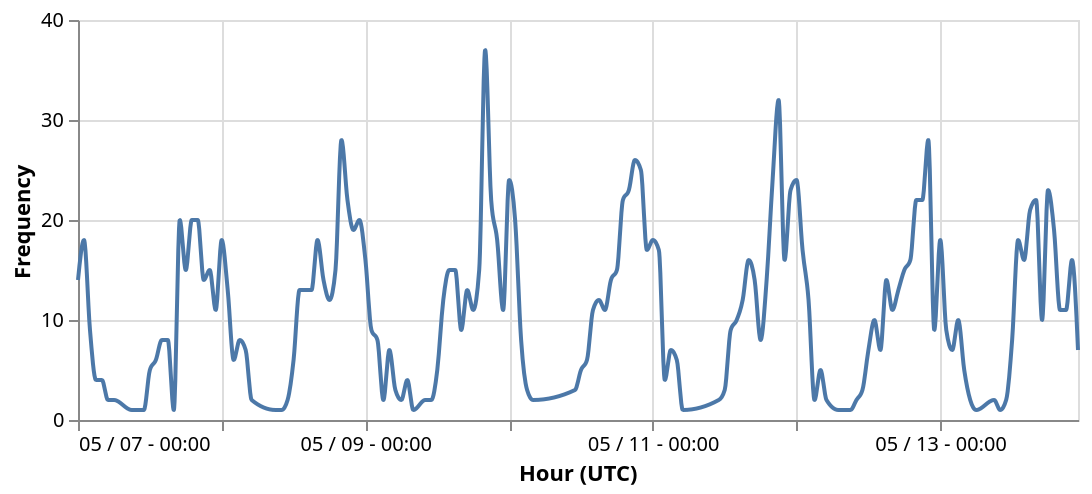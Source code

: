 {"$schema":"https://vega.github.io/schema/vega-lite/v2.json","description":"A time series chart with embedded data.","width":500,"data":{"values":[{"term":"fidget spinner","time_ymdh":"2017-05-09 00:00","source":"search","georegion":"tx","freq":5,"freqResults":5,"freqNull":0,"percentile":1,"rank":1},{"term":"fidget spinner","time_ymdh":"2017-05-09 20:00","source":"search","georegion":"ga","freq":5,"freqResults":5,"freqNull":0,"percentile":1,"rank":1},{"term":"fidget spinner","time_ymdh":"2017-05-11 21:00","source":"search","georegion":"in","freq":5,"freqResults":5,"freqNull":0,"percentile":1,"rank":1},{"term":"fidget spinner","time_ymdh":"2017-05-07 01:00","source":"search","georegion":"ca","freq":4,"freqResults":4,"freqNull":0,"percentile":1,"rank":1},{"term":"fidget spinner","time_ymdh":"2017-05-07 21:00","source":"search","georegion":"in","freq":4,"freqResults":4,"freqNull":0,"percentile":1,"rank":1},{"term":"fidget spinner","time_ymdh":"2017-05-08 17:00","source":"search","georegion":"in","freq":4,"freqResults":4,"freqNull":0,"percentile":1,"rank":1},{"term":"fidget spinner","time_ymdh":"2017-05-08 20:00","source":"search","georegion":"va","freq":4,"freqResults":4,"freqNull":0,"percentile":1,"rank":1},{"term":"fidget spinner","time_ymdh":"2017-05-08 21:00","source":"search","georegion":"tx","freq":4,"freqResults":4,"freqNull":0,"percentile":1,"rank":1},{"term":"fidget spinner","time_ymdh":"2017-05-09 17:00","source":"search","georegion":"in","freq":4,"freqResults":4,"freqNull":0,"percentile":1,"rank":1},{"term":"fidget spinner","time_ymdh":"2017-05-10 20:00","source":"search","georegion":"in","freq":4,"freqResults":4,"freqNull":0,"percentile":1,"rank":1},{"term":"fidget spinner","time_ymdh":"2017-05-10 23:00","source":"search","georegion":"tx","freq":4,"freqResults":4,"freqNull":0,"percentile":1,"rank":1},{"term":"fidget spinner","time_ymdh":"2017-05-11 16:00","source":"search","georegion":"il","freq":4,"freqResults":4,"freqNull":0,"percentile":1,"rank":1},{"term":"fidget spinner","time_ymdh":"2017-05-12 00:00","source":"search","georegion":"il","freq":4,"freqResults":4,"freqNull":0,"percentile":1,"rank":1},{"term":"fidget spinner","time_ymdh":"2017-05-12 20:00","source":"search","georegion":"in","freq":4,"freqResults":4,"freqNull":0,"percentile":1,"rank":1},{"term":"fidget spinner","time_ymdh":"2017-05-12 21:00","source":"search","georegion":"fl","freq":4,"freqResults":4,"freqNull":0,"percentile":1,"rank":1},{"term":"fidget spinner","time_ymdh":"2017-05-13 15:00","source":"search","georegion":"fl","freq":4,"freqResults":4,"freqNull":0,"percentile":1,"rank":1},{"term":"fidget spinner","time_ymdh":"2017-05-07 00:00","source":"search","georegion":"fl","freq":3,"freqResults":3,"freqNull":0,"percentile":1,"rank":1},{"term":"fidget spinner","time_ymdh":"2017-05-07 13:00","source":"search","georegion":"ny","freq":3,"freqResults":3,"freqNull":0,"percentile":0.9922,"rank":5},{"term":"fidget spinner","time_ymdh":"2017-05-07 14:00","source":"search","georegion":"pa","freq":3,"freqResults":3,"freqNull":0,"percentile":0.9976,"rank":3},{"term":"fidget spinner","time_ymdh":"2017-05-07 19:00","source":"search","georegion":"ca","freq":3,"freqResults":3,"freqNull":0,"percentile":1,"rank":1},{"term":"fidget spinner","time_ymdh":"2017-05-08 00:00","source":"search","georegion":"tn","freq":3,"freqResults":3,"freqNull":0,"percentile":1,"rank":1},{"term":"fidget spinner","time_ymdh":"2017-05-08 03:00","source":"search","georegion":"ca","freq":3,"freqResults":3,"freqNull":0,"percentile":1,"rank":1},{"term":"fidget spinner","time_ymdh":"2017-05-08 13:00","source":"search","georegion":"fl","freq":3,"freqResults":3,"freqNull":0,"percentile":0.9996,"rank":2},{"term":"fidget spinner","time_ymdh":"2017-05-08 14:00","source":"search","georegion":"sc","freq":3,"freqResults":3,"freqNull":0,"percentile":0.9993,"rank":3},{"term":"fidget spinner","time_ymdh":"2017-05-08 19:00","source":"search","georegion":"ca","freq":3,"freqResults":3,"freqNull":0,"percentile":0.9997,"rank":1},{"term":"fidget spinner","time_ymdh":"2017-05-08 20:00","source":"search","georegion":"in","freq":3,"freqResults":3,"freqNull":0,"percentile":1,"rank":1},{"term":"fidget spinner","time_ymdh":"2017-05-08 20:00","source":"search","georegion":"tx","freq":3,"freqResults":3,"freqNull":0,"percentile":1,"rank":1},{"term":"fidget spinner","time_ymdh":"2017-05-08 21:00","source":"search","georegion":"ny","freq":3,"freqResults":3,"freqNull":0,"percentile":1,"rank":1},{"term":"fidget spinner","time_ymdh":"2017-05-08 22:00","source":"search","georegion":"ca","freq":3,"freqResults":3,"freqNull":0,"percentile":1,"rank":1},{"term":"fidget spinner","time_ymdh":"2017-05-08 23:00","source":"search","georegion":"fl","freq":3,"freqResults":3,"freqNull":0,"percentile":0.9995,"rank":1},{"term":"fidget spinner","time_ymdh":"2017-05-08 23:00","source":"search","georegion":"nj","freq":3,"freqResults":3,"freqNull":0,"percentile":0.9995,"rank":1},{"term":"fidget spinner","time_ymdh":"2017-05-09 14:00","source":"search","georegion":"in","freq":3,"freqResults":3,"freqNull":0,"percentile":1,"rank":1},{"term":"fidget spinner","time_ymdh":"2017-05-09 15:00","source":"search","georegion":"tx","freq":3,"freqResults":3,"freqNull":0,"percentile":1,"rank":1},{"term":"fidget spinner","time_ymdh":"2017-05-09 19:00","source":"search","georegion":"in","freq":3,"freqResults":3,"freqNull":0,"percentile":1,"rank":1},{"term":"fidget spinner","time_ymdh":"2017-05-09 20:00","source":"search","georegion":"fl","freq":3,"freqResults":3,"freqNull":0,"percentile":1,"rank":1},{"term":"fidget spinner","time_ymdh":"2017-05-09 20:00","source":"search","georegion":"in","freq":3,"freqResults":3,"freqNull":0,"percentile":1,"rank":1},{"term":"fidget spinner","time_ymdh":"2017-05-09 21:00","source":"search","georegion":"fl","freq":3,"freqResults":3,"freqNull":0,"percentile":1,"rank":1},{"term":"fidget spinner","time_ymdh":"2017-05-09 21:00","source":"search","georegion":"tx","freq":3,"freqResults":3,"freqNull":0,"percentile":1,"rank":1},{"term":"fidget spinner","time_ymdh":"2017-05-09 22:00","source":"search","georegion":"tx","freq":3,"freqResults":3,"freqNull":0,"percentile":0.9995,"rank":2},{"term":"fidget spinner","time_ymdh":"2017-05-10 00:00","source":"search","georegion":"ca","freq":3,"freqResults":3,"freqNull":0,"percentile":1,"rank":1},{"term":"fidget spinner","time_ymdh":"2017-05-10 00:00","source":"search","georegion":"in","freq":3,"freqResults":3,"freqNull":0,"percentile":1,"rank":1},{"term":"fidget spinner","time_ymdh":"2017-05-10 01:00","source":"search","georegion":"in","freq":3,"freqResults":3,"freqNull":0,"percentile":1,"rank":1},{"term":"fidget spinner","time_ymdh":"2017-05-10 20:00","source":"search","georegion":"ga","freq":3,"freqResults":3,"freqNull":0,"percentile":1,"rank":1},{"term":"fidget spinner","time_ymdh":"2017-05-10 21:00","source":"search","georegion":"fl","freq":3,"freqResults":3,"freqNull":0,"percentile":1,"rank":1},{"term":"fidget spinner","time_ymdh":"2017-05-10 21:00","source":"search","georegion":"il","freq":3,"freqResults":3,"freqNull":0,"percentile":1,"rank":1},{"term":"fidget spinner","time_ymdh":"2017-05-10 23:00","source":"search","georegion":"in","freq":3,"freqResults":3,"freqNull":0,"percentile":1,"rank":1},{"term":"fidget spinner","time_ymdh":"2017-05-11 01:00","source":"search","georegion":"in","freq":3,"freqResults":3,"freqNull":0,"percentile":1,"rank":1},{"term":"fidget spinner","time_ymdh":"2017-05-11 04:00","source":"search","georegion":"ca","freq":3,"freqResults":3,"freqNull":0,"percentile":0.9967,"rank":2},{"term":"fidget spinner","time_ymdh":"2017-05-11 21:00","source":"search","georegion":"il","freq":3,"freqResults":3,"freqNull":0,"percentile":1,"rank":1},{"term":"fidget spinner","time_ymdh":"2017-05-11 21:00","source":"search","georegion":"tx","freq":3,"freqResults":3,"freqNull":0,"percentile":1,"rank":1},{"term":"fidget spinner","time_ymdh":"2017-05-11 23:00","source":"search","georegion":"az","freq":3,"freqResults":3,"freqNull":0,"percentile":1,"rank":1},{"term":"fidget spinner","time_ymdh":"2017-05-11 23:00","source":"search","georegion":"fl","freq":3,"freqResults":3,"freqNull":0,"percentile":1,"rank":1},{"term":"fidget spinner","time_ymdh":"2017-05-12 00:00","source":"search","georegion":"ca","freq":3,"freqResults":3,"freqNull":0,"percentile":1,"rank":1},{"term":"fidget spinner","time_ymdh":"2017-05-12 01:00","source":"search","georegion":"tx","freq":3,"freqResults":3,"freqNull":0,"percentile":1,"rank":1},{"term":"fidget spinner","time_ymdh":"2017-05-12 02:00","source":"search","georegion":"az","freq":3,"freqResults":3,"freqNull":0,"percentile":1,"rank":1},{"term":"fidget spinner","time_ymdh":"2017-05-12 16:00","source":"search","georegion":"tx","freq":3,"freqResults":3,"freqNull":0,"percentile":0.9992,"rank":1},{"term":"fidget spinner","time_ymdh":"2017-05-12 20:00","source":"search","georegion":"il","freq":3,"freqResults":3,"freqNull":0,"percentile":1,"rank":1},{"term":"fidget spinner","time_ymdh":"2017-05-12 21:00","source":"search","georegion":"az","freq":3,"freqResults":3,"freqNull":0,"percentile":1,"rank":1},{"term":"fidget spinner","time_ymdh":"2017-05-12 22:00","source":"search","georegion":"fl","freq":3,"freqResults":3,"freqNull":0,"percentile":1,"rank":1},{"term":"fidget spinner","time_ymdh":"2017-05-12 22:00","source":"search","georegion":"il","freq":3,"freqResults":3,"freqNull":0,"percentile":1,"rank":1},{"term":"fidget spinner","time_ymdh":"2017-05-12 22:00","source":"search","georegion":"tx","freq":3,"freqResults":3,"freqNull":0,"percentile":1,"rank":1},{"term":"fidget spinner","time_ymdh":"2017-05-13 03:00","source":"search","georegion":"ga","freq":3,"freqResults":3,"freqNull":0,"percentile":1,"rank":1},{"term":"fidget spinner","time_ymdh":"2017-05-13 16:00","source":"search","georegion":"ca","freq":3,"freqResults":3,"freqNull":0,"percentile":1,"rank":1},{"term":"fidget spinner","time_ymdh":"2017-05-13 16:00","source":"search","georegion":"fl","freq":3,"freqResults":3,"freqNull":0,"percentile":1,"rank":1},{"term":"fidget spinner","time_ymdh":"2017-05-13 18:00","source":"search","georegion":"ca","freq":3,"freqResults":3,"freqNull":0,"percentile":1,"rank":1},{"term":"fidget spinners","time_ymdh":"2017-05-08 20:00","source":"search","georegion":"in","freq":3,"freqResults":0,"freqNull":3,"percentile":1,"rank":1},{"term":"fidget spinner","time_ymdh":"2017-05-07 01:00","source":"search","georegion":"fl","freq":2,"freqResults":2,"freqNull":0,"percentile":1,"rank":1},{"term":"fidget spinner","time_ymdh":"2017-05-07 01:00","source":"search","georegion":"ga","freq":2,"freqResults":2,"freqNull":0,"percentile":1,"rank":1},{"term":"fidget spinner","time_ymdh":"2017-05-07 01:00","source":"search","georegion":"pa","freq":2,"freqResults":2,"freqNull":0,"percentile":1,"rank":1},{"term":"fidget spinner","time_ymdh":"2017-05-07 02:00","source":"search","georegion":"az","freq":2,"freqResults":2,"freqNull":0,"percentile":0.9983,"rank":2},{"term":"fidget spinner","time_ymdh":"2017-05-07 03:00","source":"search","georegion":"fl","freq":2,"freqResults":2,"freqNull":0,"percentile":0.9905,"rank":3},{"term":"fidget spinner","time_ymdh":"2017-05-07 15:00","source":"search","georegion":"ca","freq":2,"freqResults":2,"freqNull":0,"percentile":0.9978,"rank":3},{"term":"fidget spinner","time_ymdh":"2017-05-07 15:00","source":"search","georegion":"fl","freq":2,"freqResults":2,"freqNull":0,"percentile":0.9978,"rank":3},{"term":"fidget spinner","time_ymdh":"2017-05-07 17:00","source":"search","georegion":"ca","freq":2,"freqResults":2,"freqNull":0,"percentile":1,"rank":1},{"term":"fidget spinner","time_ymdh":"2017-05-07 17:00","source":"search","georegion":"fl","freq":2,"freqResults":2,"freqNull":0,"percentile":1,"rank":1},{"term":"fidget spinner","time_ymdh":"2017-05-07 17:00","source":"search","georegion":"tx","freq":2,"freqResults":2,"freqNull":0,"percentile":1,"rank":1},{"term":"fidget spinner","time_ymdh":"2017-05-07 18:00","source":"search","georegion":"ca","freq":2,"freqResults":2,"freqNull":0,"percentile":1,"rank":1},{"term":"fidget spinner","time_ymdh":"2017-05-07 18:00","source":"search","georegion":"ma","freq":2,"freqResults":2,"freqNull":0,"percentile":1,"rank":1},{"term":"fidget spinner","time_ymdh":"2017-05-07 18:00","source":"search","georegion":"mo","freq":2,"freqResults":2,"freqNull":0,"percentile":1,"rank":1},{"term":"fidget spinner","time_ymdh":"2017-05-07 19:00","source":"search","georegion":"in","freq":2,"freqResults":2,"freqNull":0,"percentile":1,"rank":1},{"term":"fidget spinner","time_ymdh":"2017-05-07 19:00","source":"search","georegion":"pa","freq":2,"freqResults":2,"freqNull":0,"percentile":1,"rank":1},{"term":"fidget spinner","time_ymdh":"2017-05-07 20:00","source":"search","georegion":"fl","freq":2,"freqResults":2,"freqNull":0,"percentile":1,"rank":1},{"term":"fidget spinner","time_ymdh":"2017-05-07 20:00","source":"search","georegion":"il","freq":2,"freqResults":2,"freqNull":0,"percentile":1,"rank":1},{"term":"fidget spinner","time_ymdh":"2017-05-07 20:00","source":"search","georegion":"nj","freq":2,"freqResults":2,"freqNull":0,"percentile":1,"rank":1},{"term":"fidget spinner","time_ymdh":"2017-05-07 21:00","source":"search","georegion":"ca","freq":2,"freqResults":2,"freqNull":0,"percentile":1,"rank":1},{"term":"fidget spinner","time_ymdh":"2017-05-07 21:00","source":"search","georegion":"ma","freq":2,"freqResults":2,"freqNull":0,"percentile":1,"rank":1},{"term":"fidget spinner","time_ymdh":"2017-05-07 22:00","source":"search","georegion":"ct","freq":2,"freqResults":2,"freqNull":0,"percentile":1,"rank":1},{"term":"fidget spinner","time_ymdh":"2017-05-07 22:00","source":"search","georegion":"in","freq":2,"freqResults":2,"freqNull":0,"percentile":1,"rank":1},{"term":"fidget spinner","time_ymdh":"2017-05-07 23:00","source":"search","georegion":"fl","freq":2,"freqResults":2,"freqNull":0,"percentile":0.9983,"rank":2},{"term":"fidget spinner","time_ymdh":"2017-05-08 00:00","source":"search","georegion":"az","freq":2,"freqResults":2,"freqNull":0,"percentile":1,"rank":1},{"term":"fidget spinner","time_ymdh":"2017-05-08 00:00","source":"search","georegion":"ca","freq":2,"freqResults":2,"freqNull":0,"percentile":1,"rank":1},{"term":"fidget spinner","time_ymdh":"2017-05-08 01:00","source":"search","georegion":"fl","freq":2,"freqResults":2,"freqNull":0,"percentile":1,"rank":1},{"term":"fidget spinner","time_ymdh":"2017-05-08 01:00","source":"search","georegion":"il","freq":2,"freqResults":2,"freqNull":0,"percentile":1,"rank":1},{"term":"fidget spinner","time_ymdh":"2017-05-08 02:00","source":"search","georegion":"ca","freq":2,"freqResults":2,"freqNull":0,"percentile":0.9957,"rank":4},{"term":"fidget spinner","time_ymdh":"2017-05-08 12:00","source":"search","georegion":"tx","freq":2,"freqResults":2,"freqNull":0,"percentile":0.9944,"rank":4},{"term":"fidget spinner","time_ymdh":"2017-05-08 14:00","source":"search","georegion":"il","freq":2,"freqResults":2,"freqNull":0,"percentile":0.9993,"rank":3},{"term":"fidget spinner","time_ymdh":"2017-05-08 14:00","source":"search","georegion":"in","freq":2,"freqResults":2,"freqNull":0,"percentile":0.9993,"rank":3},{"term":"fidget spinner","time_ymdh":"2017-05-08 15:00","source":"search","georegion":"ga","freq":2,"freqResults":2,"freqNull":0,"percentile":0.9994,"rank":2},{"term":"fidget spinner","time_ymdh":"2017-05-08 15:00","source":"search","georegion":"va","freq":2,"freqResults":2,"freqNull":0,"percentile":0.9994,"rank":2},{"term":"fidget spinner","time_ymdh":"2017-05-08 16:00","source":"search","georegion":"oh","freq":2,"freqResults":2,"freqNull":0,"percentile":1,"rank":1},{"term":"fidget spinner","time_ymdh":"2017-05-08 16:00","source":"search","georegion":"tx","freq":2,"freqResults":2,"freqNull":0,"percentile":1,"rank":1},{"term":"fidget spinner","time_ymdh":"2017-05-08 16:00","source":"search","georegion":"va","freq":2,"freqResults":2,"freqNull":0,"percentile":1,"rank":1},{"term":"fidget spinner","time_ymdh":"2017-05-08 17:00","source":"search","georegion":"fl","freq":2,"freqResults":2,"freqNull":0,"percentile":1,"rank":1},{"term":"fidget spinner","time_ymdh":"2017-05-08 17:00","source":"search","georegion":"wa","freq":2,"freqResults":2,"freqNull":0,"percentile":1,"rank":1},{"term":"fidget spinner","time_ymdh":"2017-05-08 18:00","source":"search","georegion":"fl","freq":2,"freqResults":2,"freqNull":0,"percentile":0.9997,"rank":2},{"term":"fidget spinner","time_ymdh":"2017-05-08 18:00","source":"search","georegion":"ga","freq":2,"freqResults":2,"freqNull":0,"percentile":0.9997,"rank":2},{"term":"fidget spinner","time_ymdh":"2017-05-08 18:00","source":"search","georegion":"il","freq":2,"freqResults":2,"freqNull":0,"percentile":0.9997,"rank":2},{"term":"fidget spinner","time_ymdh":"2017-05-08 18:00","source":"search","georegion":"ma","freq":2,"freqResults":2,"freqNull":0,"percentile":0.9997,"rank":2},{"term":"fidget spinner","time_ymdh":"2017-05-08 19:00","source":"search","georegion":"in","freq":2,"freqResults":2,"freqNull":0,"percentile":0.9997,"rank":1},{"term":"fidget spinner","time_ymdh":"2017-05-08 20:00","source":"search","georegion":"fl","freq":2,"freqResults":2,"freqNull":0,"percentile":1,"rank":1},{"term":"fidget spinner","time_ymdh":"2017-05-08 20:00","source":"search","georegion":"ga","freq":2,"freqResults":2,"freqNull":0,"percentile":1,"rank":1},{"term":"fidget spinner","time_ymdh":"2017-05-08 20:00","source":"search","georegion":"pa","freq":2,"freqResults":2,"freqNull":0,"percentile":1,"rank":1},{"term":"fidget spinner","time_ymdh":"2017-05-08 21:00","source":"search","georegion":"il","freq":2,"freqResults":2,"freqNull":0,"percentile":1,"rank":1},{"term":"fidget spinner","time_ymdh":"2017-05-08 22:00","source":"search","georegion":"fl","freq":2,"freqResults":2,"freqNull":0,"percentile":1,"rank":1},{"term":"fidget spinner","time_ymdh":"2017-05-08 22:00","source":"search","georegion":"ga","freq":2,"freqResults":2,"freqNull":0,"percentile":1,"rank":1},{"term":"fidget spinner","time_ymdh":"2017-05-08 23:00","source":"search","georegion":"il","freq":2,"freqResults":2,"freqNull":0,"percentile":0.9995,"rank":1},{"term":"fidget spinner","time_ymdh":"2017-05-08 23:00","source":"search","georegion":"sc","freq":2,"freqResults":2,"freqNull":0,"percentile":0.9995,"rank":1},{"term":"fidget spinner","time_ymdh":"2017-05-09 01:00","source":"search","georegion":"ga","freq":2,"freqResults":2,"freqNull":0,"percentile":0.9988,"rank":3},{"term":"fidget spinner","time_ymdh":"2017-05-09 04:00","source":"search","georegion":"ca","freq":2,"freqResults":2,"freqNull":0,"percentile":0.9973,"rank":2},{"term":"fidget spinner","time_ymdh":"2017-05-09 06:00","source":"search","georegion":"ca","freq":2,"freqResults":2,"freqNull":0,"percentile":0.9345,"rank":4},{"term":"fidget spinner","time_ymdh":"2017-05-09 12:00","source":"search","georegion":"in","freq":2,"freqResults":2,"freqNull":0,"percentile":0.9977,"rank":2},{"term":"fidget spinner","time_ymdh":"2017-05-09 13:00","source":"search","georegion":"","freq":2,"freqResults":2,"freqNull":0,"percentile":1,"rank":1},{"term":"fidget spinner","time_ymdh":"2017-05-09 13:00","source":"search","georegion":"fl","freq":2,"freqResults":2,"freqNull":0,"percentile":1,"rank":1},{"term":"fidget spinner","time_ymdh":"2017-05-09 13:00","source":"search","georegion":"tn","freq":2,"freqResults":2,"freqNull":0,"percentile":1,"rank":1},{"term":"fidget spinner","time_ymdh":"2017-05-09 14:00","source":"search","georegion":"fl","freq":2,"freqResults":2,"freqNull":0,"percentile":1,"rank":1},{"term":"fidget spinner","time_ymdh":"2017-05-09 15:00","source":"search","georegion":"fl","freq":2,"freqResults":2,"freqNull":0,"percentile":1,"rank":1},{"term":"fidget spinner","time_ymdh":"2017-05-09 15:00","source":"search","georegion":"tn","freq":2,"freqResults":2,"freqNull":0,"percentile":1,"rank":1},{"term":"fidget spinner","time_ymdh":"2017-05-09 18:00","source":"search","georegion":"","freq":2,"freqResults":2,"freqNull":0,"percentile":0.9989,"rank":2},{"term":"fidget spinner","time_ymdh":"2017-05-09 19:00","source":"search","georegion":"ma","freq":2,"freqResults":2,"freqNull":0,"percentile":1,"rank":1},{"term":"fidget spinner","time_ymdh":"2017-05-09 20:00","source":"search","georegion":"il","freq":2,"freqResults":2,"freqNull":0,"percentile":1,"rank":1},{"term":"fidget spinner","time_ymdh":"2017-05-09 20:00","source":"search","georegion":"nc","freq":2,"freqResults":2,"freqNull":0,"percentile":1,"rank":1},{"term":"fidget spinner","time_ymdh":"2017-05-09 20:00","source":"search","georegion":"nj","freq":2,"freqResults":2,"freqNull":0,"percentile":1,"rank":1},{"term":"fidget spinner","time_ymdh":"2017-05-09 20:00","source":"search","georegion":"ok","freq":2,"freqResults":2,"freqNull":0,"percentile":1,"rank":1},{"term":"fidget spinner","time_ymdh":"2017-05-09 20:00","source":"search","georegion":"tn","freq":2,"freqResults":2,"freqNull":0,"percentile":1,"rank":1},{"term":"fidget spinner","time_ymdh":"2017-05-09 21:00","source":"search","georegion":"in","freq":2,"freqResults":2,"freqNull":0,"percentile":1,"rank":1},{"term":"fidget spinner","time_ymdh":"2017-05-09 23:00","source":"search","georegion":"ny","freq":2,"freqResults":2,"freqNull":0,"percentile":0.9994,"rank":1},{"term":"fidget spinner","time_ymdh":"2017-05-10 00:00","source":"search","georegion":"ma","freq":2,"freqResults":2,"freqNull":0,"percentile":1,"rank":1},{"term":"fidget spinner","time_ymdh":"2017-05-10 00:00","source":"search","georegion":"nj","freq":2,"freqResults":2,"freqNull":0,"percentile":1,"rank":1},{"term":"fidget spinner","time_ymdh":"2017-05-10 01:00","source":"search","georegion":"il","freq":2,"freqResults":2,"freqNull":0,"percentile":1,"rank":1},{"term":"fidget spinner","time_ymdh":"2017-05-10 01:00","source":"search","georegion":"ks","freq":2,"freqResults":2,"freqNull":0,"percentile":1,"rank":1},{"term":"fidget spinner","time_ymdh":"2017-05-10 02:00","source":"search","georegion":"fl","freq":2,"freqResults":2,"freqNull":0,"percentile":0.9992,"rank":2},{"term":"fidget spinner","time_ymdh":"2017-05-10 02:00","source":"search","georegion":"tx","freq":2,"freqResults":2,"freqNull":0,"percentile":0.9992,"rank":2},{"term":"fidget spinner","time_ymdh":"2017-05-10 03:00","source":"search","georegion":"il","freq":2,"freqResults":2,"freqNull":0,"percentile":0.9761,"rank":5},{"term":"fidget spinner","time_ymdh":"2017-05-10 04:00","source":"search","georegion":"tx","freq":2,"freqResults":2,"freqNull":0,"percentile":0.9129,"rank":5},{"term":"fidget spinner","time_ymdh":"2017-05-10 14:00","source":"search","georegion":"nj","freq":2,"freqResults":2,"freqNull":0,"percentile":0.9979,"rank":6},{"term":"fidget spinner","time_ymdh":"2017-05-10 15:00","source":"search","georegion":"il","freq":2,"freqResults":2,"freqNull":0,"percentile":0.9986,"rank":5},{"term":"fidget spinner","time_ymdh":"2017-05-10 15:00","source":"search","georegion":"in","freq":2,"freqResults":2,"freqNull":0,"percentile":0.9986,"rank":5},{"term":"fidget spinner","time_ymdh":"2017-05-10 16:00","source":"search","georegion":"nc","freq":2,"freqResults":2,"freqNull":0,"percentile":0.9987,"rank":3},{"term":"fidget spinner","time_ymdh":"2017-05-10 16:00","source":"search","georegion":"sc","freq":2,"freqResults":2,"freqNull":0,"percentile":0.9987,"rank":3},{"term":"fidget spinner","time_ymdh":"2017-05-10 17:00","source":"search","georegion":"fl","freq":2,"freqResults":2,"freqNull":0,"percentile":1,"rank":1},{"term":"fidget spinner","time_ymdh":"2017-05-10 17:00","source":"search","georegion":"tx","freq":2,"freqResults":2,"freqNull":0,"percentile":1,"rank":1},{"term":"fidget spinner","time_ymdh":"2017-05-10 18:00","source":"search","georegion":"ca","freq":2,"freqResults":2,"freqNull":0,"percentile":1,"rank":1},{"term":"fidget spinner","time_ymdh":"2017-05-10 18:00","source":"search","georegion":"fl","freq":2,"freqResults":2,"freqNull":0,"percentile":1,"rank":1},{"term":"fidget spinner","time_ymdh":"2017-05-10 18:00","source":"search","georegion":"tn","freq":2,"freqResults":2,"freqNull":0,"percentile":1,"rank":1},{"term":"fidget spinner","time_ymdh":"2017-05-10 18:00","source":"search","georegion":"tx","freq":2,"freqResults":2,"freqNull":0,"percentile":1,"rank":1},{"term":"fidget spinner","time_ymdh":"2017-05-10 19:00","source":"search","georegion":"al","freq":2,"freqResults":2,"freqNull":0,"percentile":1,"rank":1},{"term":"fidget spinner","time_ymdh":"2017-05-10 19:00","source":"search","georegion":"ga","freq":2,"freqResults":2,"freqNull":0,"percentile":1,"rank":1},{"term":"fidget spinner","time_ymdh":"2017-05-10 19:00","source":"search","georegion":"oh","freq":2,"freqResults":2,"freqNull":0,"percentile":1,"rank":1},{"term":"fidget spinner","time_ymdh":"2017-05-10 19:00","source":"search","georegion":"tn","freq":2,"freqResults":2,"freqNull":0,"percentile":1,"rank":1},{"term":"fidget spinner","time_ymdh":"2017-05-10 20:00","source":"search","georegion":"ma","freq":2,"freqResults":2,"freqNull":0,"percentile":1,"rank":1},{"term":"fidget spinner","time_ymdh":"2017-05-10 20:00","source":"search","georegion":"mo","freq":2,"freqResults":2,"freqNull":0,"percentile":1,"rank":1},{"term":"fidget spinner","time_ymdh":"2017-05-10 21:00","source":"search","georegion":"ma","freq":2,"freqResults":2,"freqNull":0,"percentile":1,"rank":1},{"term":"fidget spinner","time_ymdh":"2017-05-10 21:00","source":"search","georegion":"tx","freq":2,"freqResults":2,"freqNull":0,"percentile":1,"rank":1},{"term":"fidget spinner","time_ymdh":"2017-05-10 22:00","source":"search","georegion":"fl","freq":2,"freqResults":2,"freqNull":0,"percentile":1,"rank":1},{"term":"fidget spinner","time_ymdh":"2017-05-10 22:00","source":"search","georegion":"il","freq":2,"freqResults":2,"freqNull":0,"percentile":1,"rank":1},{"term":"fidget spinner","time_ymdh":"2017-05-10 22:00","source":"search","georegion":"nc","freq":2,"freqResults":2,"freqNull":0,"percentile":1,"rank":1},{"term":"fidget spinner","time_ymdh":"2017-05-10 22:00","source":"search","georegion":"oh","freq":2,"freqResults":2,"freqNull":0,"percentile":1,"rank":1},{"term":"fidget spinner","time_ymdh":"2017-05-10 22:00","source":"search","georegion":"tx","freq":2,"freqResults":2,"freqNull":0,"percentile":1,"rank":1},{"term":"fidget spinner","time_ymdh":"2017-05-10 23:00","source":"search","georegion":"ca","freq":2,"freqResults":2,"freqNull":0,"percentile":1,"rank":1},{"term":"fidget spinner","time_ymdh":"2017-05-11 00:00","source":"search","georegion":"ca","freq":2,"freqResults":2,"freqNull":0,"percentile":1,"rank":1},{"term":"fidget spinner","time_ymdh":"2017-05-11 00:00","source":"search","georegion":"fl","freq":2,"freqResults":2,"freqNull":0,"percentile":1,"rank":1},{"term":"fidget spinner","time_ymdh":"2017-05-11 00:00","source":"search","georegion":"ga","freq":2,"freqResults":2,"freqNull":0,"percentile":1,"rank":1},{"term":"fidget spinner","time_ymdh":"2017-05-11 00:00","source":"search","georegion":"il","freq":2,"freqResults":2,"freqNull":0,"percentile":1,"rank":1},{"term":"fidget spinner","time_ymdh":"2017-05-11 00:00","source":"search","georegion":"tx","freq":2,"freqResults":2,"freqNull":0,"percentile":1,"rank":1},{"term":"fidget spinner","time_ymdh":"2017-05-11 01:00","source":"search","georegion":"az","freq":2,"freqResults":2,"freqNull":0,"percentile":1,"rank":1},{"term":"fidget spinner","time_ymdh":"2017-05-11 01:00","source":"search","georegion":"il","freq":2,"freqResults":2,"freqNull":0,"percentile":1,"rank":1},{"term":"fidget spinner","time_ymdh":"2017-05-11 01:00","source":"search","georegion":"tx","freq":2,"freqResults":2,"freqNull":0,"percentile":1,"rank":1},{"term":"fidget spinner","time_ymdh":"2017-05-11 02:00","source":"search","georegion":"ca","freq":2,"freqResults":2,"freqNull":0,"percentile":0.9891,"rank":6},{"term":"fidget spinner","time_ymdh":"2017-05-11 03:00","source":"search","georegion":"ca","freq":2,"freqResults":2,"freqNull":0,"percentile":0.9963,"rank":2},{"term":"fidget spinner","time_ymdh":"2017-05-11 13:00","source":"search","georegion":"in","freq":2,"freqResults":2,"freqNull":0,"percentile":0.998,"rank":3},{"term":"fidget spinner","time_ymdh":"2017-05-11 14:00","source":"search","georegion":"fl","freq":2,"freqResults":2,"freqNull":0,"percentile":0.9982,"rank":4},{"term":"fidget spinner","time_ymdh":"2017-05-11 14:00","source":"search","georegion":"in","freq":2,"freqResults":2,"freqNull":0,"percentile":0.9982,"rank":4},{"term":"fidget spinner","time_ymdh":"2017-05-11 15:00","source":"search","georegion":"il","freq":2,"freqResults":2,"freqNull":0,"percentile":0.999,"rank":3},{"term":"fidget spinner","time_ymdh":"2017-05-11 16:00","source":"search","georegion":"fl","freq":2,"freqResults":2,"freqNull":0,"percentile":1,"rank":1},{"term":"fidget spinner","time_ymdh":"2017-05-11 16:00","source":"search","georegion":"ma","freq":2,"freqResults":2,"freqNull":0,"percentile":1,"rank":1},{"term":"fidget spinner","time_ymdh":"2017-05-11 17:00","source":"search","georegion":"ca","freq":2,"freqResults":2,"freqNull":0,"percentile":0.9992,"rank":1},{"term":"fidget spinner","time_ymdh":"2017-05-11 17:00","source":"search","georegion":"fl","freq":2,"freqResults":2,"freqNull":0,"percentile":0.9992,"rank":1},{"term":"fidget spinner","time_ymdh":"2017-05-11 17:00","source":"search","georegion":"pa","freq":2,"freqResults":2,"freqNull":0,"percentile":0.9992,"rank":1},{"term":"fidget spinner","time_ymdh":"2017-05-11 17:00","source":"search","georegion":"tx","freq":2,"freqResults":2,"freqNull":0,"percentile":0.9992,"rank":1},{"term":"fidget spinner","time_ymdh":"2017-05-11 19:00","source":"search","georegion":"fl","freq":2,"freqResults":2,"freqNull":0,"percentile":0.9996,"rank":2},{"term":"fidget spinner","time_ymdh":"2017-05-11 19:00","source":"search","georegion":"ga","freq":2,"freqResults":2,"freqNull":0,"percentile":0.9996,"rank":2},{"term":"fidget spinner","time_ymdh":"2017-05-11 19:00","source":"search","georegion":"in","freq":2,"freqResults":2,"freqNull":0,"percentile":0.9996,"rank":2},{"term":"fidget spinner","time_ymdh":"2017-05-11 20:00","source":"search","georegion":"fl","freq":2,"freqResults":2,"freqNull":0,"percentile":1,"rank":1},{"term":"fidget spinner","time_ymdh":"2017-05-11 20:00","source":"search","georegion":"ga","freq":2,"freqResults":2,"freqNull":0,"percentile":1,"rank":1},{"term":"fidget spinner","time_ymdh":"2017-05-11 20:00","source":"search","georegion":"il","freq":2,"freqResults":2,"freqNull":0,"percentile":1,"rank":1},{"term":"fidget spinner","time_ymdh":"2017-05-11 20:00","source":"search","georegion":"sc","freq":2,"freqResults":2,"freqNull":0,"percentile":1,"rank":1},{"term":"fidget spinner","time_ymdh":"2017-05-11 20:00","source":"search","georegion":"tn","freq":2,"freqResults":2,"freqNull":0,"percentile":1,"rank":1},{"term":"fidget spinner","time_ymdh":"2017-05-11 21:00","source":"search","georegion":"az","freq":2,"freqResults":2,"freqNull":0,"percentile":1,"rank":1},{"term":"fidget spinner","time_ymdh":"2017-05-11 21:00","source":"search","georegion":"fl","freq":2,"freqResults":2,"freqNull":0,"percentile":1,"rank":1},{"term":"fidget spinner","time_ymdh":"2017-05-11 21:00","source":"search","georegion":"oh","freq":2,"freqResults":2,"freqNull":0,"percentile":1,"rank":1},{"term":"fidget spinner","time_ymdh":"2017-05-11 22:00","source":"search","georegion":"az","freq":2,"freqResults":2,"freqNull":0,"percentile":1,"rank":1},{"term":"fidget spinner","time_ymdh":"2017-05-11 22:00","source":"search","georegion":"il","freq":2,"freqResults":2,"freqNull":0,"percentile":1,"rank":1},{"term":"fidget spinner","time_ymdh":"2017-05-11 22:00","source":"search","georegion":"in","freq":2,"freqResults":2,"freqNull":0,"percentile":1,"rank":1},{"term":"fidget spinner","time_ymdh":"2017-05-11 23:00","source":"search","georegion":"ca","freq":2,"freqResults":2,"freqNull":0,"percentile":1,"rank":1},{"term":"fidget spinner","time_ymdh":"2017-05-11 23:00","source":"search","georegion":"ny","freq":2,"freqResults":2,"freqNull":0,"percentile":1,"rank":1},{"term":"fidget spinner","time_ymdh":"2017-05-11 23:00","source":"search","georegion":"ok","freq":2,"freqResults":2,"freqNull":0,"percentile":1,"rank":1},{"term":"fidget spinner","time_ymdh":"2017-05-11 23:00","source":"search","georegion":"sc","freq":2,"freqResults":2,"freqNull":0,"percentile":1,"rank":1},{"term":"fidget spinner","time_ymdh":"2017-05-12 00:00","source":"search","georegion":"fl","freq":2,"freqResults":2,"freqNull":0,"percentile":1,"rank":1},{"term":"fidget spinner","time_ymdh":"2017-05-12 00:00","source":"search","georegion":"ga","freq":2,"freqResults":2,"freqNull":0,"percentile":1,"rank":1},{"term":"fidget spinner","time_ymdh":"2017-05-12 00:00","source":"search","georegion":"tx","freq":2,"freqResults":2,"freqNull":0,"percentile":1,"rank":1},{"term":"fidget spinner","time_ymdh":"2017-05-12 01:00","source":"search","georegion":"nc","freq":2,"freqResults":2,"freqNull":0,"percentile":1,"rank":1},{"term":"fidget spinner","time_ymdh":"2017-05-12 01:00","source":"search","georegion":"oh","freq":2,"freqResults":2,"freqNull":0,"percentile":1,"rank":1},{"term":"fidget spinner","time_ymdh":"2017-05-12 02:00","source":"search","georegion":"ca","freq":2,"freqResults":2,"freqNull":0,"percentile":1,"rank":1},{"term":"fidget spinner","time_ymdh":"2017-05-12 02:00","source":"search","georegion":"tx","freq":2,"freqResults":2,"freqNull":0,"percentile":1,"rank":1},{"term":"fidget spinner","time_ymdh":"2017-05-12 04:00","source":"search","georegion":"fl","freq":2,"freqResults":2,"freqNull":0,"percentile":0.9947,"rank":1},{"term":"fidget spinner","time_ymdh":"2017-05-12 04:00","source":"search","georegion":"tx","freq":2,"freqResults":2,"freqNull":0,"percentile":0.9947,"rank":1},{"term":"fidget spinner","time_ymdh":"2017-05-12 13:00","source":"search","georegion":"ga","freq":2,"freqResults":2,"freqNull":0,"percentile":0.9994,"rank":2},{"term":"fidget spinner","time_ymdh":"2017-05-12 15:00","source":"search","georegion":"fl","freq":2,"freqResults":2,"freqNull":0,"percentile":0.9992,"rank":3},{"term":"fidget spinner","time_ymdh":"2017-05-12 15:00","source":"search","georegion":"tx","freq":2,"freqResults":2,"freqNull":0,"percentile":0.9992,"rank":3},{"term":"fidget spinner","time_ymdh":"2017-05-12 16:00","source":"search","georegion":"mo","freq":2,"freqResults":2,"freqNull":0,"percentile":0.9992,"rank":1},{"term":"fidget spinner","time_ymdh":"2017-05-12 17:00","source":"search","georegion":"ga","freq":2,"freqResults":2,"freqNull":0,"percentile":1,"rank":1},{"term":"fidget spinner","time_ymdh":"2017-05-12 17:00","source":"search","georegion":"nc","freq":2,"freqResults":2,"freqNull":0,"percentile":1,"rank":1},{"term":"fidget spinner","time_ymdh":"2017-05-12 18:00","source":"search","georegion":"il","freq":2,"freqResults":2,"freqNull":0,"percentile":1,"rank":1},{"term":"fidget spinner","time_ymdh":"2017-05-12 19:00","source":"search","georegion":"","freq":2,"freqResults":2,"freqNull":0,"percentile":1,"rank":1},{"term":"fidget spinner","time_ymdh":"2017-05-12 19:00","source":"search","georegion":"nc","freq":2,"freqResults":2,"freqNull":0,"percentile":1,"rank":1},{"term":"fidget spinner","time_ymdh":"2017-05-12 20:00","source":"search","georegion":"dc","freq":2,"freqResults":2,"freqNull":0,"percentile":1,"rank":1},{"term":"fidget spinner","time_ymdh":"2017-05-12 20:00","source":"search","georegion":"fl","freq":2,"freqResults":2,"freqNull":0,"percentile":1,"rank":1},{"term":"fidget spinner","time_ymdh":"2017-05-12 20:00","source":"search","georegion":"nc","freq":2,"freqResults":2,"freqNull":0,"percentile":1,"rank":1},{"term":"fidget spinner","time_ymdh":"2017-05-12 21:00","source":"search","georegion":"ga","freq":2,"freqResults":2,"freqNull":0,"percentile":1,"rank":1},{"term":"fidget spinner","time_ymdh":"2017-05-12 21:00","source":"search","georegion":"il","freq":2,"freqResults":2,"freqNull":0,"percentile":1,"rank":1},{"term":"fidget spinner","time_ymdh":"2017-05-12 21:00","source":"search","georegion":"oh","freq":2,"freqResults":2,"freqNull":0,"percentile":1,"rank":1},{"term":"fidget spinner","time_ymdh":"2017-05-12 22:00","source":"search","georegion":"al","freq":2,"freqResults":2,"freqNull":0,"percentile":1,"rank":1},{"term":"fidget spinner","time_ymdh":"2017-05-12 22:00","source":"search","georegion":"az","freq":2,"freqResults":2,"freqNull":0,"percentile":1,"rank":1},{"term":"fidget spinner","time_ymdh":"2017-05-12 22:00","source":"search","georegion":"ny","freq":2,"freqResults":2,"freqNull":0,"percentile":1,"rank":1},{"term":"fidget spinner","time_ymdh":"2017-05-12 22:00","source":"search","georegion":"oh","freq":2,"freqResults":2,"freqNull":0,"percentile":1,"rank":1},{"term":"fidget spinner","time_ymdh":"2017-05-12 23:00","source":"search","georegion":"az","freq":2,"freqResults":2,"freqNull":0,"percentile":1,"rank":1},{"term":"fidget spinner","time_ymdh":"2017-05-13 00:00","source":"search","georegion":"ct","freq":2,"freqResults":2,"freqNull":0,"percentile":1,"rank":1},{"term":"fidget spinner","time_ymdh":"2017-05-13 00:00","source":"search","georegion":"ny","freq":2,"freqResults":2,"freqNull":0,"percentile":1,"rank":1},{"term":"fidget spinner","time_ymdh":"2017-05-13 02:00","source":"search","georegion":"nc","freq":2,"freqResults":2,"freqNull":0,"percentile":0.9982,"rank":2},{"term":"fidget spinner","time_ymdh":"2017-05-13 12:00","source":"search","georegion":"mn","freq":2,"freqResults":2,"freqNull":0,"percentile":1,"rank":1},{"term":"fidget spinner","time_ymdh":"2017-05-13 13:00","source":"search","georegion":"fl","freq":2,"freqResults":2,"freqNull":0,"percentile":1,"rank":1},{"term":"fidget spinner","time_ymdh":"2017-05-13 13:00","source":"search","georegion":"ga","freq":2,"freqResults":2,"freqNull":0,"percentile":1,"rank":1},{"term":"fidget spinner","time_ymdh":"2017-05-13 13:00","source":"search","georegion":"ma","freq":2,"freqResults":2,"freqNull":0,"percentile":1,"rank":1},{"term":"fidget spinner","time_ymdh":"2017-05-13 14:00","source":"search","georegion":"fl","freq":2,"freqResults":2,"freqNull":0,"percentile":1,"rank":1},{"term":"fidget spinner","time_ymdh":"2017-05-13 14:00","source":"search","georegion":"nc","freq":2,"freqResults":2,"freqNull":0,"percentile":1,"rank":1},{"term":"fidget spinner","time_ymdh":"2017-05-13 15:00","source":"search","georegion":"mo","freq":2,"freqResults":2,"freqNull":0,"percentile":1,"rank":1},{"term":"fidget spinner","time_ymdh":"2017-05-13 16:00","source":"search","georegion":"in","freq":2,"freqResults":2,"freqNull":0,"percentile":1,"rank":1},{"term":"fidget spinner","time_ymdh":"2017-05-13 16:00","source":"search","georegion":"tx","freq":2,"freqResults":2,"freqNull":0,"percentile":1,"rank":1},{"term":"fidget spinner","time_ymdh":"2017-05-13 17:00","source":"search","georegion":"fl","freq":2,"freqResults":2,"freqNull":0,"percentile":1,"rank":1},{"term":"fidget spinner","time_ymdh":"2017-05-13 18:00","source":"search","georegion":"ga","freq":2,"freqResults":2,"freqNull":0,"percentile":1,"rank":1},{"term":"fidget spinner","time_ymdh":"2017-05-13 18:00","source":"search","georegion":"in","freq":2,"freqResults":2,"freqNull":0,"percentile":1,"rank":1},{"term":"fidget spinner","time_ymdh":"2017-05-13 18:00","source":"search","georegion":"nc","freq":2,"freqResults":2,"freqNull":0,"percentile":1,"rank":1},{"term":"fidget spinner","time_ymdh":"2017-05-13 18:00","source":"search","georegion":"tn","freq":2,"freqResults":2,"freqNull":0,"percentile":1,"rank":1},{"term":"fidget spinner","time_ymdh":"2017-05-13 18:00","source":"search","georegion":"tx","freq":2,"freqResults":2,"freqNull":0,"percentile":1,"rank":1},{"term":"fidget spinner","time_ymdh":"2017-05-13 19:00","source":"search","georegion":"fl","freq":2,"freqResults":2,"freqNull":0,"percentile":1,"rank":1},{"term":"fidget spinner","time_ymdh":"2017-05-13 19:00","source":"search","georegion":"oh","freq":2,"freqResults":2,"freqNull":0,"percentile":1,"rank":1},{"term":"fidget spinner","time_ymdh":"2017-05-13 19:00","source":"search","georegion":"va","freq":2,"freqResults":2,"freqNull":0,"percentile":1,"rank":1},{"term":"fidget spinner","time_ymdh":"2017-05-13 20:00","source":"search","georegion":"fl","freq":2,"freqResults":2,"freqNull":0,"percentile":0.9988,"rank":2},{"term":"fidget spinner","time_ymdh":"2017-05-13 20:00","source":"search","georegion":"oh","freq":2,"freqResults":2,"freqNull":0,"percentile":0.9988,"rank":2},{"term":"fidget spinner","time_ymdh":"2017-05-13 22:00","source":"search","georegion":"fl","freq":2,"freqResults":2,"freqNull":0,"percentile":1,"rank":1},{"term":"fidget spinner","time_ymdh":"2017-05-13 22:00","source":"search","georegion":"ga","freq":2,"freqResults":2,"freqNull":0,"percentile":1,"rank":1},{"term":"fidget spinners","time_ymdh":"2017-05-07 19:00","source":"search","georegion":"fl","freq":2,"freqResults":0,"freqNull":2,"percentile":1,"rank":1},{"term":"fidget spinners","time_ymdh":"2017-05-08 01:00","source":"search","georegion":"fl","freq":2,"freqResults":0,"freqNull":2,"percentile":1,"rank":1},{"term":"fidget spinners","time_ymdh":"2017-05-08 03:00","source":"search","georegion":"ca","freq":2,"freqResults":0,"freqNull":2,"percentile":1,"rank":1},{"term":"fidget spinners","time_ymdh":"2017-05-08 19:00","source":"search","georegion":"","freq":2,"freqResults":0,"freqNull":2,"percentile":0.9997,"rank":1},{"term":"fidget spinners","time_ymdh":"2017-05-09 02:00","source":"search","georegion":"tx","freq":2,"freqResults":0,"freqNull":2,"percentile":0.9972,"rank":3},{"term":"fidget spinners","time_ymdh":"2017-05-09 13:00","source":"search","georegion":"in","freq":2,"freqResults":0,"freqNull":2,"percentile":1,"rank":1},{"term":"fidget spinners","time_ymdh":"2017-05-09 18:00","source":"search","georegion":"la","freq":2,"freqResults":0,"freqNull":2,"percentile":0.9989,"rank":2},{"term":"fidget spinners","time_ymdh":"2017-05-09 21:00","source":"search","georegion":"in","freq":2,"freqResults":0,"freqNull":2,"percentile":1,"rank":1},{"term":"fidget spinners","time_ymdh":"2017-05-10 22:00","source":"search","georegion":"tx","freq":2,"freqResults":0,"freqNull":2,"percentile":1,"rank":1},{"term":"fidget spinners","time_ymdh":"2017-05-11 20:00","source":"search","georegion":"ga","freq":2,"freqResults":0,"freqNull":2,"percentile":1,"rank":1},{"term":"fidget spinners","time_ymdh":"2017-05-11 20:00","source":"search","georegion":"oh","freq":2,"freqResults":0,"freqNull":2,"percentile":1,"rank":1},{"term":"fidget spinners","time_ymdh":"2017-05-11 23:00","source":"search","georegion":"md","freq":2,"freqResults":0,"freqNull":2,"percentile":1,"rank":1},{"term":"fidget spinners","time_ymdh":"2017-05-12 15:00","source":"search","georegion":"tx","freq":2,"freqResults":0,"freqNull":2,"percentile":0.9992,"rank":3},{"term":"fidget spinners","time_ymdh":"2017-05-13 13:00","source":"search","georegion":"in","freq":2,"freqResults":0,"freqNull":2,"percentile":1,"rank":1},{"term":"fidget spinners","time_ymdh":"2017-05-13 16:00","source":"search","georegion":"fl","freq":2,"freqResults":0,"freqNull":2,"percentile":1,"rank":1},{"term":"fidget spinners","time_ymdh":"2017-05-13 16:00","source":"search","georegion":"pa","freq":2,"freqResults":0,"freqNull":2,"percentile":1,"rank":1},{"term":"fidget spinners","time_ymdh":"2017-05-13 21:00","source":"search","georegion":"ca","freq":2,"freqResults":0,"freqNull":2,"percentile":1,"rank":1},{"term":"fidget spinner","time_ymdh":"2017-05-07 00:00","source":"search","georegion":"az","freq":1,"freqResults":1,"freqNull":0,"percentile":1,"rank":1},{"term":"fidget spinner","time_ymdh":"2017-05-07 00:00","source":"search","georegion":"ca","freq":1,"freqResults":1,"freqNull":0,"percentile":1,"rank":1},{"term":"fidget spinner","time_ymdh":"2017-05-07 00:00","source":"search","georegion":"in","freq":1,"freqResults":1,"freqNull":0,"percentile":1,"rank":1},{"term":"fidget spinner","time_ymdh":"2017-05-07 00:00","source":"search","georegion":"mi","freq":1,"freqResults":1,"freqNull":0,"percentile":1,"rank":1},{"term":"fidget spinner","time_ymdh":"2017-05-07 00:00","source":"search","georegion":"ny","freq":1,"freqResults":1,"freqNull":0,"percentile":1,"rank":1},{"term":"fidget spinner","time_ymdh":"2017-05-07 00:00","source":"search","georegion":"oh","freq":1,"freqResults":1,"freqNull":0,"percentile":1,"rank":1},{"term":"fidget spinner","time_ymdh":"2017-05-07 00:00","source":"search","georegion":"sc","freq":1,"freqResults":1,"freqNull":0,"percentile":1,"rank":1},{"term":"fidget spinner","time_ymdh":"2017-05-07 00:00","source":"search","georegion":"tx","freq":1,"freqResults":1,"freqNull":0,"percentile":1,"rank":1},{"term":"fidget spinner","time_ymdh":"2017-05-07 00:00","source":"search","georegion":"wv","freq":1,"freqResults":1,"freqNull":0,"percentile":1,"rank":1},{"term":"fidget spinner","time_ymdh":"2017-05-07 01:00","source":"search","georegion":"il","freq":1,"freqResults":1,"freqNull":0,"percentile":1,"rank":1},{"term":"fidget spinner","time_ymdh":"2017-05-07 01:00","source":"search","georegion":"in","freq":1,"freqResults":1,"freqNull":0,"percentile":1,"rank":1},{"term":"fidget spinner","time_ymdh":"2017-05-07 01:00","source":"search","georegion":"mo","freq":1,"freqResults":1,"freqNull":0,"percentile":1,"rank":1},{"term":"fidget spinner","time_ymdh":"2017-05-07 01:00","source":"search","georegion":"tx","freq":1,"freqResults":1,"freqNull":0,"percentile":1,"rank":1},{"term":"fidget spinner","time_ymdh":"2017-05-07 02:00","source":"search","georegion":"al","freq":1,"freqResults":1,"freqNull":0,"percentile":0.9983,"rank":2},{"term":"fidget spinner","time_ymdh":"2017-05-07 02:00","source":"search","georegion":"fl","freq":1,"freqResults":1,"freqNull":0,"percentile":0.9983,"rank":2},{"term":"fidget spinner","time_ymdh":"2017-05-07 02:00","source":"search","georegion":"ga","freq":1,"freqResults":1,"freqNull":0,"percentile":0.9983,"rank":2},{"term":"fidget spinner","time_ymdh":"2017-05-07 02:00","source":"search","georegion":"ok","freq":1,"freqResults":1,"freqNull":0,"percentile":0.9983,"rank":2},{"term":"fidget spinner","time_ymdh":"2017-05-07 02:00","source":"search","georegion":"wv","freq":1,"freqResults":1,"freqNull":0,"percentile":0.9983,"rank":2},{"term":"fidget spinner","time_ymdh":"2017-05-07 03:00","source":"search","georegion":"in","freq":1,"freqResults":1,"freqNull":0,"percentile":0.9905,"rank":3},{"term":"fidget spinner","time_ymdh":"2017-05-07 03:00","source":"search","georegion":"va","freq":1,"freqResults":1,"freqNull":0,"percentile":0.9905,"rank":3},{"term":"fidget spinner","time_ymdh":"2017-05-07 04:00","source":"search","georegion":"al","freq":1,"freqResults":1,"freqNull":0,"percentile":0.996,"rank":2},{"term":"fidget spinner","time_ymdh":"2017-05-07 04:00","source":"search","georegion":"fl","freq":1,"freqResults":1,"freqNull":0,"percentile":0.996,"rank":2},{"term":"fidget spinner","time_ymdh":"2017-05-07 04:00","source":"search","georegion":"ky","freq":1,"freqResults":1,"freqNull":0,"percentile":0.996,"rank":2},{"term":"fidget spinner","time_ymdh":"2017-05-07 04:00","source":"search","georegion":"tx","freq":1,"freqResults":1,"freqNull":0,"percentile":0.996,"rank":2},{"term":"fidget spinner","time_ymdh":"2017-05-07 05:00","source":"search","georegion":"il","freq":1,"freqResults":1,"freqNull":0,"percentile":0.9027,"rank":5},{"term":"fidget spinner","time_ymdh":"2017-05-07 05:00","source":"search","georegion":"mo","freq":1,"freqResults":1,"freqNull":0,"percentile":0.9027,"rank":5},{"term":"fidget spinner","time_ymdh":"2017-05-07 06:00","source":"search","georegion":"in","freq":1,"freqResults":1,"freqNull":0,"percentile":0.9394,"rank":2},{"term":"fidget spinner","time_ymdh":"2017-05-07 06:00","source":"search","georegion":"sc","freq":1,"freqResults":1,"freqNull":0,"percentile":0.9394,"rank":2},{"term":"fidget spinner","time_ymdh":"2017-05-07 09:00","source":"search","georegion":"ca","freq":1,"freqResults":1,"freqNull":0,"percentile":0,"rank":2},{"term":"fidget spinner","time_ymdh":"2017-05-07 11:00","source":"search","georegion":"va","freq":1,"freqResults":1,"freqNull":0,"percentile":0,"rank":6},{"term":"fidget spinner","time_ymdh":"2017-05-07 12:00","source":"search","georegion":"al","freq":1,"freqResults":1,"freqNull":0,"percentile":0.9962,"rank":3},{"term":"fidget spinner","time_ymdh":"2017-05-07 12:00","source":"search","georegion":"md","freq":1,"freqResults":1,"freqNull":0,"percentile":0.9962,"rank":3},{"term":"fidget spinner","time_ymdh":"2017-05-07 12:00","source":"search","georegion":"me","freq":1,"freqResults":1,"freqNull":0,"percentile":0.9962,"rank":3},{"term":"fidget spinner","time_ymdh":"2017-05-07 12:00","source":"search","georegion":"nc","freq":1,"freqResults":1,"freqNull":0,"percentile":0.9962,"rank":3},{"term":"fidget spinner","time_ymdh":"2017-05-07 12:00","source":"search","georegion":"oh","freq":1,"freqResults":1,"freqNull":0,"percentile":0.9962,"rank":3},{"term":"fidget spinner","time_ymdh":"2017-05-07 13:00","source":"search","georegion":"ma","freq":1,"freqResults":1,"freqNull":0,"percentile":0.9922,"rank":5},{"term":"fidget spinner","time_ymdh":"2017-05-07 13:00","source":"search","georegion":"ok","freq":1,"freqResults":1,"freqNull":0,"percentile":0.9922,"rank":5},{"term":"fidget spinner","time_ymdh":"2017-05-07 13:00","source":"search","georegion":"va","freq":1,"freqResults":1,"freqNull":0,"percentile":0.9922,"rank":5},{"term":"fidget spinner","time_ymdh":"2017-05-07 14:00","source":"search","georegion":"ca","freq":1,"freqResults":1,"freqNull":0,"percentile":0.9976,"rank":3},{"term":"fidget spinner","time_ymdh":"2017-05-07 14:00","source":"search","georegion":"in","freq":1,"freqResults":1,"freqNull":0,"percentile":0.9976,"rank":3},{"term":"fidget spinner","time_ymdh":"2017-05-07 14:00","source":"search","georegion":"la","freq":1,"freqResults":1,"freqNull":0,"percentile":0.9976,"rank":3},{"term":"fidget spinner","time_ymdh":"2017-05-07 14:00","source":"search","georegion":"oh","freq":1,"freqResults":1,"freqNull":0,"percentile":0.9976,"rank":3},{"term":"fidget spinner","time_ymdh":"2017-05-07 15:00","source":"search","georegion":"","freq":1,"freqResults":1,"freqNull":0,"percentile":0.9978,"rank":3},{"term":"fidget spinner","time_ymdh":"2017-05-07 15:00","source":"search","georegion":"ia","freq":1,"freqResults":1,"freqNull":0,"percentile":0.9978,"rank":3},{"term":"fidget spinner","time_ymdh":"2017-05-07 15:00","source":"search","georegion":"in","freq":1,"freqResults":1,"freqNull":0,"percentile":0.9978,"rank":3},{"term":"fidget spinner","time_ymdh":"2017-05-07 15:00","source":"search","georegion":"nc","freq":1,"freqResults":1,"freqNull":0,"percentile":0.9978,"rank":3},{"term":"fidget spinner","time_ymdh":"2017-05-07 17:00","source":"search","georegion":"al","freq":1,"freqResults":1,"freqNull":0,"percentile":1,"rank":1},{"term":"fidget spinner","time_ymdh":"2017-05-07 17:00","source":"search","georegion":"ar","freq":1,"freqResults":1,"freqNull":0,"percentile":1,"rank":1},{"term":"fidget spinner","time_ymdh":"2017-05-07 17:00","source":"search","georegion":"ga","freq":1,"freqResults":1,"freqNull":0,"percentile":1,"rank":1},{"term":"fidget spinner","time_ymdh":"2017-05-07 17:00","source":"search","georegion":"hi","freq":1,"freqResults":1,"freqNull":0,"percentile":1,"rank":1},{"term":"fidget spinner","time_ymdh":"2017-05-07 17:00","source":"search","georegion":"mn","freq":1,"freqResults":1,"freqNull":0,"percentile":1,"rank":1},{"term":"fidget spinner","time_ymdh":"2017-05-07 17:00","source":"search","georegion":"mo","freq":1,"freqResults":1,"freqNull":0,"percentile":1,"rank":1},{"term":"fidget spinner","time_ymdh":"2017-05-07 17:00","source":"search","georegion":"nc","freq":1,"freqResults":1,"freqNull":0,"percentile":1,"rank":1},{"term":"fidget spinner","time_ymdh":"2017-05-07 17:00","source":"search","georegion":"tn","freq":1,"freqResults":1,"freqNull":0,"percentile":1,"rank":1},{"term":"fidget spinner","time_ymdh":"2017-05-07 17:00","source":"search","georegion":"va","freq":1,"freqResults":1,"freqNull":0,"percentile":1,"rank":1},{"term":"fidget spinner","time_ymdh":"2017-05-07 18:00","source":"search","georegion":"fl","freq":1,"freqResults":1,"freqNull":0,"percentile":1,"rank":1},{"term":"fidget spinner","time_ymdh":"2017-05-07 18:00","source":"search","georegion":"ga","freq":1,"freqResults":1,"freqNull":0,"percentile":1,"rank":1},{"term":"fidget spinner","time_ymdh":"2017-05-07 18:00","source":"search","georegion":"nc","freq":1,"freqResults":1,"freqNull":0,"percentile":1,"rank":1},{"term":"fidget spinner","time_ymdh":"2017-05-07 18:00","source":"search","georegion":"nj","freq":1,"freqResults":1,"freqNull":0,"percentile":1,"rank":1},{"term":"fidget spinner","time_ymdh":"2017-05-07 18:00","source":"search","georegion":"ny","freq":1,"freqResults":1,"freqNull":0,"percentile":1,"rank":1},{"term":"fidget spinner","time_ymdh":"2017-05-07 18:00","source":"search","georegion":"tx","freq":1,"freqResults":1,"freqNull":0,"percentile":1,"rank":1},{"term":"fidget spinner","time_ymdh":"2017-05-07 18:00","source":"search","georegion":"wi","freq":1,"freqResults":1,"freqNull":0,"percentile":1,"rank":1},{"term":"fidget spinner","time_ymdh":"2017-05-07 19:00","source":"search","georegion":"","freq":1,"freqResults":1,"freqNull":0,"percentile":1,"rank":1},{"term":"fidget spinner","time_ymdh":"2017-05-07 19:00","source":"search","georegion":"al","freq":1,"freqResults":1,"freqNull":0,"percentile":1,"rank":1},{"term":"fidget spinner","time_ymdh":"2017-05-07 19:00","source":"search","georegion":"co","freq":1,"freqResults":1,"freqNull":0,"percentile":1,"rank":1},{"term":"fidget spinner","time_ymdh":"2017-05-07 19:00","source":"search","georegion":"il","freq":1,"freqResults":1,"freqNull":0,"percentile":1,"rank":1},{"term":"fidget spinner","time_ymdh":"2017-05-07 19:00","source":"search","georegion":"mn","freq":1,"freqResults":1,"freqNull":0,"percentile":1,"rank":1},{"term":"fidget spinner","time_ymdh":"2017-05-07 19:00","source":"search","georegion":"nc","freq":1,"freqResults":1,"freqNull":0,"percentile":1,"rank":1},{"term":"fidget spinner","time_ymdh":"2017-05-07 19:00","source":"search","georegion":"oh","freq":1,"freqResults":1,"freqNull":0,"percentile":1,"rank":1},{"term":"fidget spinner","time_ymdh":"2017-05-07 19:00","source":"search","georegion":"sc","freq":1,"freqResults":1,"freqNull":0,"percentile":1,"rank":1},{"term":"fidget spinner","time_ymdh":"2017-05-07 19:00","source":"search","georegion":"tx","freq":1,"freqResults":1,"freqNull":0,"percentile":1,"rank":1},{"term":"fidget spinner","time_ymdh":"2017-05-07 20:00","source":"search","georegion":"","freq":1,"freqResults":1,"freqNull":0,"percentile":1,"rank":1},{"term":"fidget spinner","time_ymdh":"2017-05-07 20:00","source":"search","georegion":"az","freq":1,"freqResults":1,"freqNull":0,"percentile":1,"rank":1},{"term":"fidget spinner","time_ymdh":"2017-05-07 20:00","source":"search","georegion":"ca","freq":1,"freqResults":1,"freqNull":0,"percentile":1,"rank":1},{"term":"fidget spinner","time_ymdh":"2017-05-07 20:00","source":"search","georegion":"ct","freq":1,"freqResults":1,"freqNull":0,"percentile":1,"rank":1},{"term":"fidget spinner","time_ymdh":"2017-05-07 20:00","source":"search","georegion":"ma","freq":1,"freqResults":1,"freqNull":0,"percentile":1,"rank":1},{"term":"fidget spinner","time_ymdh":"2017-05-07 20:00","source":"search","georegion":"mo","freq":1,"freqResults":1,"freqNull":0,"percentile":1,"rank":1},{"term":"fidget spinner","time_ymdh":"2017-05-07 20:00","source":"search","georegion":"nc","freq":1,"freqResults":1,"freqNull":0,"percentile":1,"rank":1},{"term":"fidget spinner","time_ymdh":"2017-05-07 20:00","source":"search","georegion":"nh","freq":1,"freqResults":1,"freqNull":0,"percentile":1,"rank":1},{"term":"fidget spinner","time_ymdh":"2017-05-07 20:00","source":"search","georegion":"sc","freq":1,"freqResults":1,"freqNull":0,"percentile":1,"rank":1},{"term":"fidget spinner","time_ymdh":"2017-05-07 20:00","source":"search","georegion":"tx","freq":1,"freqResults":1,"freqNull":0,"percentile":1,"rank":1},{"term":"fidget spinner","time_ymdh":"2017-05-07 20:00","source":"search","georegion":"wi","freq":1,"freqResults":1,"freqNull":0,"percentile":1,"rank":1},{"term":"fidget spinner","time_ymdh":"2017-05-07 21:00","source":"search","georegion":"al","freq":1,"freqResults":1,"freqNull":0,"percentile":1,"rank":1},{"term":"fidget spinner","time_ymdh":"2017-05-07 21:00","source":"search","georegion":"la","freq":1,"freqResults":1,"freqNull":0,"percentile":1,"rank":1},{"term":"fidget spinner","time_ymdh":"2017-05-07 21:00","source":"search","georegion":"mi","freq":1,"freqResults":1,"freqNull":0,"percentile":1,"rank":1},{"term":"fidget spinner","time_ymdh":"2017-05-07 21:00","source":"search","georegion":"mn","freq":1,"freqResults":1,"freqNull":0,"percentile":1,"rank":1},{"term":"fidget spinner","time_ymdh":"2017-05-07 22:00","source":"search","georegion":"al","freq":1,"freqResults":1,"freqNull":0,"percentile":1,"rank":1},{"term":"fidget spinner","time_ymdh":"2017-05-07 22:00","source":"search","georegion":"il","freq":1,"freqResults":1,"freqNull":0,"percentile":1,"rank":1},{"term":"fidget spinner","time_ymdh":"2017-05-07 22:00","source":"search","georegion":"ma","freq":1,"freqResults":1,"freqNull":0,"percentile":1,"rank":1},{"term":"fidget spinner","time_ymdh":"2017-05-07 22:00","source":"search","georegion":"nv","freq":1,"freqResults":1,"freqNull":0,"percentile":1,"rank":1},{"term":"fidget spinner","time_ymdh":"2017-05-07 22:00","source":"search","georegion":"oh","freq":1,"freqResults":1,"freqNull":0,"percentile":1,"rank":1},{"term":"fidget spinner","time_ymdh":"2017-05-07 22:00","source":"search","georegion":"pa","freq":1,"freqResults":1,"freqNull":0,"percentile":1,"rank":1},{"term":"fidget spinner","time_ymdh":"2017-05-07 23:00","source":"search","georegion":"az","freq":1,"freqResults":1,"freqNull":0,"percentile":0.9983,"rank":2},{"term":"fidget spinner","time_ymdh":"2017-05-07 23:00","source":"search","georegion":"il","freq":1,"freqResults":1,"freqNull":0,"percentile":0.9983,"rank":2},{"term":"fidget spinner","time_ymdh":"2017-05-07 23:00","source":"search","georegion":"in","freq":1,"freqResults":1,"freqNull":0,"percentile":0.9983,"rank":2},{"term":"fidget spinner","time_ymdh":"2017-05-07 23:00","source":"search","georegion":"la","freq":1,"freqResults":1,"freqNull":0,"percentile":0.9983,"rank":2},{"term":"fidget spinner","time_ymdh":"2017-05-07 23:00","source":"search","georegion":"ma","freq":1,"freqResults":1,"freqNull":0,"percentile":0.9983,"rank":2},{"term":"fidget spinner","time_ymdh":"2017-05-07 23:00","source":"search","georegion":"oh","freq":1,"freqResults":1,"freqNull":0,"percentile":0.9983,"rank":2},{"term":"fidget spinner","time_ymdh":"2017-05-07 23:00","source":"search","georegion":"sc","freq":1,"freqResults":1,"freqNull":0,"percentile":0.9983,"rank":2},{"term":"fidget spinner","time_ymdh":"2017-05-07 23:00","source":"search","georegion":"va","freq":1,"freqResults":1,"freqNull":0,"percentile":0.9983,"rank":2},{"term":"fidget spinner","time_ymdh":"2017-05-08 00:00","source":"search","georegion":"de","freq":1,"freqResults":1,"freqNull":0,"percentile":1,"rank":1},{"term":"fidget spinner","time_ymdh":"2017-05-08 00:00","source":"search","georegion":"il","freq":1,"freqResults":1,"freqNull":0,"percentile":1,"rank":1},{"term":"fidget spinner","time_ymdh":"2017-05-08 00:00","source":"search","georegion":"in","freq":1,"freqResults":1,"freqNull":0,"percentile":1,"rank":1},{"term":"fidget spinner","time_ymdh":"2017-05-08 00:00","source":"search","georegion":"ma","freq":1,"freqResults":1,"freqNull":0,"percentile":1,"rank":1},{"term":"fidget spinner","time_ymdh":"2017-05-08 00:00","source":"search","georegion":"md","freq":1,"freqResults":1,"freqNull":0,"percentile":1,"rank":1},{"term":"fidget spinner","time_ymdh":"2017-05-08 00:00","source":"search","georegion":"nc","freq":1,"freqResults":1,"freqNull":0,"percentile":1,"rank":1},{"term":"fidget spinner","time_ymdh":"2017-05-08 00:00","source":"search","georegion":"oh","freq":1,"freqResults":1,"freqNull":0,"percentile":1,"rank":1},{"term":"fidget spinner","time_ymdh":"2017-05-08 00:00","source":"search","georegion":"ok","freq":1,"freqResults":1,"freqNull":0,"percentile":1,"rank":1},{"term":"fidget spinner","time_ymdh":"2017-05-08 00:00","source":"search","georegion":"tx","freq":1,"freqResults":1,"freqNull":0,"percentile":1,"rank":1},{"term":"fidget spinner","time_ymdh":"2017-05-08 00:00","source":"search","georegion":"va","freq":1,"freqResults":1,"freqNull":0,"percentile":1,"rank":1},{"term":"fidget spinner","time_ymdh":"2017-05-08 01:00","source":"search","georegion":"in","freq":1,"freqResults":1,"freqNull":0,"percentile":1,"rank":1},{"term":"fidget spinner","time_ymdh":"2017-05-08 01:00","source":"search","georegion":"ma","freq":1,"freqResults":1,"freqNull":0,"percentile":1,"rank":1},{"term":"fidget spinner","time_ymdh":"2017-05-08 01:00","source":"search","georegion":"mi","freq":1,"freqResults":1,"freqNull":0,"percentile":1,"rank":1},{"term":"fidget spinner","time_ymdh":"2017-05-08 01:00","source":"search","georegion":"mo","freq":1,"freqResults":1,"freqNull":0,"percentile":1,"rank":1},{"term":"fidget spinner","time_ymdh":"2017-05-08 01:00","source":"search","georegion":"ny","freq":1,"freqResults":1,"freqNull":0,"percentile":1,"rank":1},{"term":"fidget spinner","time_ymdh":"2017-05-08 01:00","source":"search","georegion":"pa","freq":1,"freqResults":1,"freqNull":0,"percentile":1,"rank":1},{"term":"fidget spinner","time_ymdh":"2017-05-08 01:00","source":"search","georegion":"tx","freq":1,"freqResults":1,"freqNull":0,"percentile":1,"rank":1},{"term":"fidget spinner","time_ymdh":"2017-05-08 02:00","source":"search","georegion":"al","freq":1,"freqResults":1,"freqNull":0,"percentile":0.9957,"rank":4},{"term":"fidget spinner","time_ymdh":"2017-05-08 02:00","source":"search","georegion":"ia","freq":1,"freqResults":1,"freqNull":0,"percentile":0.9957,"rank":4},{"term":"fidget spinner","time_ymdh":"2017-05-08 02:00","source":"search","georegion":"in","freq":1,"freqResults":1,"freqNull":0,"percentile":0.9957,"rank":4},{"term":"fidget spinner","time_ymdh":"2017-05-08 03:00","source":"search","georegion":"al","freq":1,"freqResults":1,"freqNull":0,"percentile":1,"rank":1},{"term":"fidget spinner","time_ymdh":"2017-05-08 03:00","source":"search","georegion":"az","freq":1,"freqResults":1,"freqNull":0,"percentile":1,"rank":1},{"term":"fidget spinner","time_ymdh":"2017-05-08 04:00","source":"search","georegion":"ca","freq":1,"freqResults":1,"freqNull":0,"percentile":1,"rank":1},{"term":"fidget spinner","time_ymdh":"2017-05-08 04:00","source":"search","georegion":"hi","freq":1,"freqResults":1,"freqNull":0,"percentile":1,"rank":1},{"term":"fidget spinner","time_ymdh":"2017-05-08 04:00","source":"search","georegion":"il","freq":1,"freqResults":1,"freqNull":0,"percentile":1,"rank":1},{"term":"fidget spinner","time_ymdh":"2017-05-08 04:00","source":"search","georegion":"ma","freq":1,"freqResults":1,"freqNull":0,"percentile":1,"rank":1},{"term":"fidget spinner","time_ymdh":"2017-05-08 04:00","source":"search","georegion":"mo","freq":1,"freqResults":1,"freqNull":0,"percentile":1,"rank":1},{"term":"fidget spinner","time_ymdh":"2017-05-08 04:00","source":"search","georegion":"nc","freq":1,"freqResults":1,"freqNull":0,"percentile":1,"rank":1},{"term":"fidget spinner","time_ymdh":"2017-05-08 05:00","source":"search","georegion":"az","freq":1,"freqResults":1,"freqNull":0,"percentile":0.9388,"rank":3},{"term":"fidget spinner","time_ymdh":"2017-05-08 05:00","source":"search","georegion":"il","freq":1,"freqResults":1,"freqNull":0,"percentile":0.9388,"rank":3},{"term":"fidget spinner","time_ymdh":"2017-05-08 09:00","source":"search","georegion":"oh","freq":1,"freqResults":1,"freqNull":0,"percentile":0,"rank":3},{"term":"fidget spinner","time_ymdh":"2017-05-08 10:00","source":"search","georegion":"mo","freq":1,"freqResults":1,"freqNull":0,"percentile":0,"rank":4},{"term":"fidget spinner","time_ymdh":"2017-05-08 11:00","source":"search","georegion":"in","freq":1,"freqResults":1,"freqNull":0,"percentile":0.9205,"rank":6},{"term":"fidget spinner","time_ymdh":"2017-05-08 11:00","source":"search","georegion":"nc","freq":1,"freqResults":1,"freqNull":0,"percentile":0.9205,"rank":6},{"term":"fidget spinner","time_ymdh":"2017-05-08 12:00","source":"search","georegion":"in","freq":1,"freqResults":1,"freqNull":0,"percentile":0.9944,"rank":4},{"term":"fidget spinner","time_ymdh":"2017-05-08 12:00","source":"search","georegion":"ky","freq":1,"freqResults":1,"freqNull":0,"percentile":0.9944,"rank":4},{"term":"fidget spinner","time_ymdh":"2017-05-08 12:00","source":"search","georegion":"ma","freq":1,"freqResults":1,"freqNull":0,"percentile":0.9944,"rank":4},{"term":"fidget spinner","time_ymdh":"2017-05-08 13:00","source":"search","georegion":"","freq":1,"freqResults":1,"freqNull":0,"percentile":0.9996,"rank":2},{"term":"fidget spinner","time_ymdh":"2017-05-08 13:00","source":"search","georegion":"in","freq":1,"freqResults":1,"freqNull":0,"percentile":0.9996,"rank":2},{"term":"fidget spinner","time_ymdh":"2017-05-08 13:00","source":"search","georegion":"ma","freq":1,"freqResults":1,"freqNull":0,"percentile":0.9996,"rank":2},{"term":"fidget spinner","time_ymdh":"2017-05-08 13:00","source":"search","georegion":"nj","freq":1,"freqResults":1,"freqNull":0,"percentile":0.9996,"rank":2},{"term":"fidget spinner","time_ymdh":"2017-05-08 13:00","source":"search","georegion":"oh","freq":1,"freqResults":1,"freqNull":0,"percentile":0.9996,"rank":2},{"term":"fidget spinner","time_ymdh":"2017-05-08 13:00","source":"search","georegion":"sc","freq":1,"freqResults":1,"freqNull":0,"percentile":0.9996,"rank":2},{"term":"fidget spinner","time_ymdh":"2017-05-08 13:00","source":"search","georegion":"tx","freq":1,"freqResults":1,"freqNull":0,"percentile":0.9996,"rank":2},{"term":"fidget spinner","time_ymdh":"2017-05-08 13:00","source":"search","georegion":"va","freq":1,"freqResults":1,"freqNull":0,"percentile":0.9996,"rank":2},{"term":"fidget spinner","time_ymdh":"2017-05-08 14:00","source":"search","georegion":"nj","freq":1,"freqResults":1,"freqNull":0,"percentile":0.9993,"rank":3},{"term":"fidget spinner","time_ymdh":"2017-05-08 14:00","source":"search","georegion":"ny","freq":1,"freqResults":1,"freqNull":0,"percentile":0.9993,"rank":3},{"term":"fidget spinner","time_ymdh":"2017-05-08 14:00","source":"search","georegion":"oh","freq":1,"freqResults":1,"freqNull":0,"percentile":0.9993,"rank":3},{"term":"fidget spinner","time_ymdh":"2017-05-08 14:00","source":"search","georegion":"ok","freq":1,"freqResults":1,"freqNull":0,"percentile":0.9993,"rank":3},{"term":"fidget spinner","time_ymdh":"2017-05-08 14:00","source":"search","georegion":"tn","freq":1,"freqResults":1,"freqNull":0,"percentile":0.9993,"rank":3},{"term":"fidget spinner","time_ymdh":"2017-05-08 15:00","source":"search","georegion":"ca","freq":1,"freqResults":1,"freqNull":0,"percentile":0.9994,"rank":2},{"term":"fidget spinner","time_ymdh":"2017-05-08 15:00","source":"search","georegion":"fl","freq":1,"freqResults":1,"freqNull":0,"percentile":0.9994,"rank":2},{"term":"fidget spinner","time_ymdh":"2017-05-08 15:00","source":"search","georegion":"in","freq":1,"freqResults":1,"freqNull":0,"percentile":0.9994,"rank":2},{"term":"fidget spinner","time_ymdh":"2017-05-08 15:00","source":"search","georegion":"ma","freq":1,"freqResults":1,"freqNull":0,"percentile":0.9994,"rank":2},{"term":"fidget spinner","time_ymdh":"2017-05-08 15:00","source":"search","georegion":"oh","freq":1,"freqResults":1,"freqNull":0,"percentile":0.9994,"rank":2},{"term":"fidget spinner","time_ymdh":"2017-05-08 15:00","source":"search","georegion":"ok","freq":1,"freqResults":1,"freqNull":0,"percentile":0.9994,"rank":2},{"term":"fidget spinner","time_ymdh":"2017-05-08 15:00","source":"search","georegion":"ri","freq":1,"freqResults":1,"freqNull":0,"percentile":0.9994,"rank":2},{"term":"fidget spinner","time_ymdh":"2017-05-08 15:00","source":"search","georegion":"wi","freq":1,"freqResults":1,"freqNull":0,"percentile":0.9994,"rank":2},{"term":"fidget spinner","time_ymdh":"2017-05-08 16:00","source":"search","georegion":"","freq":1,"freqResults":1,"freqNull":0,"percentile":1,"rank":1},{"term":"fidget spinner","time_ymdh":"2017-05-08 16:00","source":"search","georegion":"al","freq":1,"freqResults":1,"freqNull":0,"percentile":1,"rank":1},{"term":"fidget spinner","time_ymdh":"2017-05-08 16:00","source":"search","georegion":"ct","freq":1,"freqResults":1,"freqNull":0,"percentile":1,"rank":1},{"term":"fidget spinner","time_ymdh":"2017-05-08 16:00","source":"search","georegion":"dc","freq":1,"freqResults":1,"freqNull":0,"percentile":1,"rank":1},{"term":"fidget spinner","time_ymdh":"2017-05-08 16:00","source":"search","georegion":"fl","freq":1,"freqResults":1,"freqNull":0,"percentile":1,"rank":1},{"term":"fidget spinner","time_ymdh":"2017-05-08 16:00","source":"search","georegion":"ga","freq":1,"freqResults":1,"freqNull":0,"percentile":1,"rank":1},{"term":"fidget spinner","time_ymdh":"2017-05-08 16:00","source":"search","georegion":"in","freq":1,"freqResults":1,"freqNull":0,"percentile":1,"rank":1},{"term":"fidget spinner","time_ymdh":"2017-05-08 16:00","source":"search","georegion":"mi","freq":1,"freqResults":1,"freqNull":0,"percentile":1,"rank":1},{"term":"fidget spinner","time_ymdh":"2017-05-08 16:00","source":"search","georegion":"mo","freq":1,"freqResults":1,"freqNull":0,"percentile":1,"rank":1},{"term":"fidget spinner","time_ymdh":"2017-05-08 16:00","source":"search","georegion":"nc","freq":1,"freqResults":1,"freqNull":0,"percentile":1,"rank":1},{"term":"fidget spinner","time_ymdh":"2017-05-08 16:00","source":"search","georegion":"wi","freq":1,"freqResults":1,"freqNull":0,"percentile":1,"rank":1},{"term":"fidget spinner","time_ymdh":"2017-05-08 17:00","source":"search","georegion":"ar","freq":1,"freqResults":1,"freqNull":0,"percentile":1,"rank":1},{"term":"fidget spinner","time_ymdh":"2017-05-08 17:00","source":"search","georegion":"ca","freq":1,"freqResults":1,"freqNull":0,"percentile":1,"rank":1},{"term":"fidget spinner","time_ymdh":"2017-05-08 17:00","source":"search","georegion":"tn","freq":1,"freqResults":1,"freqNull":0,"percentile":1,"rank":1},{"term":"fidget spinner","time_ymdh":"2017-05-08 18:00","source":"search","georegion":"in","freq":1,"freqResults":1,"freqNull":0,"percentile":0.9997,"rank":2},{"term":"fidget spinner","time_ymdh":"2017-05-08 18:00","source":"search","georegion":"pa","freq":1,"freqResults":1,"freqNull":0,"percentile":0.9997,"rank":2},{"term":"fidget spinner","time_ymdh":"2017-05-08 18:00","source":"search","georegion":"tx","freq":1,"freqResults":1,"freqNull":0,"percentile":0.9997,"rank":2},{"term":"fidget spinner","time_ymdh":"2017-05-08 19:00","source":"search","georegion":"","freq":1,"freqResults":1,"freqNull":0,"percentile":0.9997,"rank":1},{"term":"fidget spinner","time_ymdh":"2017-05-08 19:00","source":"search","georegion":"ct","freq":1,"freqResults":1,"freqNull":0,"percentile":0.9997,"rank":1},{"term":"fidget spinner","time_ymdh":"2017-05-08 19:00","source":"search","georegion":"ga","freq":1,"freqResults":1,"freqNull":0,"percentile":0.9997,"rank":1},{"term":"fidget spinner","time_ymdh":"2017-05-08 19:00","source":"search","georegion":"il","freq":1,"freqResults":1,"freqNull":0,"percentile":0.9997,"rank":1},{"term":"fidget spinner","time_ymdh":"2017-05-08 19:00","source":"search","georegion":"nj","freq":1,"freqResults":1,"freqNull":0,"percentile":0.9997,"rank":1},{"term":"fidget spinner","time_ymdh":"2017-05-08 19:00","source":"search","georegion":"oh","freq":1,"freqResults":1,"freqNull":0,"percentile":0.9997,"rank":1},{"term":"fidget spinner","time_ymdh":"2017-05-08 19:00","source":"search","georegion":"tx","freq":1,"freqResults":1,"freqNull":0,"percentile":0.9997,"rank":1},{"term":"fidget spinner","time_ymdh":"2017-05-08 19:00","source":"search","georegion":"va","freq":1,"freqResults":1,"freqNull":0,"percentile":0.9997,"rank":1},{"term":"fidget spinner","time_ymdh":"2017-05-08 20:00","source":"search","georegion":"","freq":1,"freqResults":1,"freqNull":0,"percentile":1,"rank":1},{"term":"fidget spinner","time_ymdh":"2017-05-08 20:00","source":"search","georegion":"ca","freq":1,"freqResults":1,"freqNull":0,"percentile":1,"rank":1},{"term":"fidget spinner","time_ymdh":"2017-05-08 20:00","source":"search","georegion":"ct","freq":1,"freqResults":1,"freqNull":0,"percentile":1,"rank":1},{"term":"fidget spinner","time_ymdh":"2017-05-08 20:00","source":"search","georegion":"il","freq":1,"freqResults":1,"freqNull":0,"percentile":1,"rank":1},{"term":"fidget spinner","time_ymdh":"2017-05-08 20:00","source":"search","georegion":"mo","freq":1,"freqResults":1,"freqNull":0,"percentile":1,"rank":1},{"term":"fidget spinner","time_ymdh":"2017-05-08 20:00","source":"search","georegion":"nc","freq":1,"freqResults":1,"freqNull":0,"percentile":1,"rank":1},{"term":"fidget spinner","time_ymdh":"2017-05-08 20:00","source":"search","georegion":"sc","freq":1,"freqResults":1,"freqNull":0,"percentile":1,"rank":1},{"term":"fidget spinner","time_ymdh":"2017-05-08 21:00","source":"search","georegion":"al","freq":1,"freqResults":1,"freqNull":0,"percentile":1,"rank":1},{"term":"fidget spinner","time_ymdh":"2017-05-08 21:00","source":"search","georegion":"ca","freq":1,"freqResults":1,"freqNull":0,"percentile":1,"rank":1},{"term":"fidget spinner","time_ymdh":"2017-05-08 21:00","source":"search","georegion":"de","freq":1,"freqResults":1,"freqNull":0,"percentile":1,"rank":1},{"term":"fidget spinner","time_ymdh":"2017-05-08 21:00","source":"search","georegion":"ia","freq":1,"freqResults":1,"freqNull":0,"percentile":1,"rank":1},{"term":"fidget spinner","time_ymdh":"2017-05-08 21:00","source":"search","georegion":"in","freq":1,"freqResults":1,"freqNull":0,"percentile":1,"rank":1},{"term":"fidget spinner","time_ymdh":"2017-05-08 21:00","source":"search","georegion":"ma","freq":1,"freqResults":1,"freqNull":0,"percentile":1,"rank":1},{"term":"fidget spinner","time_ymdh":"2017-05-08 21:00","source":"search","georegion":"mn","freq":1,"freqResults":1,"freqNull":0,"percentile":1,"rank":1},{"term":"fidget spinner","time_ymdh":"2017-05-08 21:00","source":"search","georegion":"ok","freq":1,"freqResults":1,"freqNull":0,"percentile":1,"rank":1},{"term":"fidget spinner","time_ymdh":"2017-05-08 21:00","source":"search","georegion":"va","freq":1,"freqResults":1,"freqNull":0,"percentile":1,"rank":1},{"term":"fidget spinner","time_ymdh":"2017-05-08 22:00","source":"search","georegion":"","freq":1,"freqResults":1,"freqNull":0,"percentile":1,"rank":1},{"term":"fidget spinner","time_ymdh":"2017-05-08 22:00","source":"search","georegion":"al","freq":1,"freqResults":1,"freqNull":0,"percentile":1,"rank":1},{"term":"fidget spinner","time_ymdh":"2017-05-08 22:00","source":"search","georegion":"il","freq":1,"freqResults":1,"freqNull":0,"percentile":1,"rank":1},{"term":"fidget spinner","time_ymdh":"2017-05-08 22:00","source":"search","georegion":"in","freq":1,"freqResults":1,"freqNull":0,"percentile":1,"rank":1},{"term":"fidget spinner","time_ymdh":"2017-05-08 22:00","source":"search","georegion":"ky","freq":1,"freqResults":1,"freqNull":0,"percentile":1,"rank":1},{"term":"fidget spinner","time_ymdh":"2017-05-08 22:00","source":"search","georegion":"mn","freq":1,"freqResults":1,"freqNull":0,"percentile":1,"rank":1},{"term":"fidget spinner","time_ymdh":"2017-05-08 22:00","source":"search","georegion":"mo","freq":1,"freqResults":1,"freqNull":0,"percentile":1,"rank":1},{"term":"fidget spinner","time_ymdh":"2017-05-08 22:00","source":"search","georegion":"nm","freq":1,"freqResults":1,"freqNull":0,"percentile":1,"rank":1},{"term":"fidget spinner","time_ymdh":"2017-05-08 22:00","source":"search","georegion":"or","freq":1,"freqResults":1,"freqNull":0,"percentile":1,"rank":1},{"term":"fidget spinner","time_ymdh":"2017-05-08 22:00","source":"search","georegion":"pa","freq":1,"freqResults":1,"freqNull":0,"percentile":1,"rank":1},{"term":"fidget spinner","time_ymdh":"2017-05-08 23:00","source":"search","georegion":"","freq":1,"freqResults":1,"freqNull":0,"percentile":0.9995,"rank":1},{"term":"fidget spinner","time_ymdh":"2017-05-08 23:00","source":"search","georegion":"de","freq":1,"freqResults":1,"freqNull":0,"percentile":0.9995,"rank":1},{"term":"fidget spinner","time_ymdh":"2017-05-08 23:00","source":"search","georegion":"in","freq":1,"freqResults":1,"freqNull":0,"percentile":0.9995,"rank":1},{"term":"fidget spinner","time_ymdh":"2017-05-08 23:00","source":"search","georegion":"mi","freq":1,"freqResults":1,"freqNull":0,"percentile":0.9995,"rank":1},{"term":"fidget spinner","time_ymdh":"2017-05-08 23:00","source":"search","georegion":"mn","freq":1,"freqResults":1,"freqNull":0,"percentile":0.9995,"rank":1},{"term":"fidget spinner","time_ymdh":"2017-05-08 23:00","source":"search","georegion":"ri","freq":1,"freqResults":1,"freqNull":0,"percentile":0.9995,"rank":1},{"term":"fidget spinner","time_ymdh":"2017-05-08 23:00","source":"search","georegion":"tx","freq":1,"freqResults":1,"freqNull":0,"percentile":0.9995,"rank":1},{"term":"fidget spinner","time_ymdh":"2017-05-09 00:00","source":"search","georegion":"ca","freq":1,"freqResults":1,"freqNull":0,"percentile":1,"rank":1},{"term":"fidget spinner","time_ymdh":"2017-05-09 00:00","source":"search","georegion":"ga","freq":1,"freqResults":1,"freqNull":0,"percentile":1,"rank":1},{"term":"fidget spinner","time_ymdh":"2017-05-09 00:00","source":"search","georegion":"in","freq":1,"freqResults":1,"freqNull":0,"percentile":1,"rank":1},{"term":"fidget spinner","time_ymdh":"2017-05-09 00:00","source":"search","georegion":"nj","freq":1,"freqResults":1,"freqNull":0,"percentile":1,"rank":1},{"term":"fidget spinner","time_ymdh":"2017-05-09 00:00","source":"search","georegion":"nv","freq":1,"freqResults":1,"freqNull":0,"percentile":1,"rank":1},{"term":"fidget spinner","time_ymdh":"2017-05-09 00:00","source":"search","georegion":"sc","freq":1,"freqResults":1,"freqNull":0,"percentile":1,"rank":1},{"term":"fidget spinner","time_ymdh":"2017-05-09 00:00","source":"search","georegion":"va","freq":1,"freqResults":1,"freqNull":0,"percentile":1,"rank":1},{"term":"fidget spinner","time_ymdh":"2017-05-09 01:00","source":"search","georegion":"ca","freq":1,"freqResults":1,"freqNull":0,"percentile":0.9988,"rank":3},{"term":"fidget spinner","time_ymdh":"2017-05-09 01:00","source":"search","georegion":"mn","freq":1,"freqResults":1,"freqNull":0,"percentile":0.9988,"rank":3},{"term":"fidget spinner","time_ymdh":"2017-05-09 01:00","source":"search","georegion":"nv","freq":1,"freqResults":1,"freqNull":0,"percentile":0.9988,"rank":3},{"term":"fidget spinner","time_ymdh":"2017-05-09 01:00","source":"search","georegion":"tx","freq":1,"freqResults":1,"freqNull":0,"percentile":0.9988,"rank":3},{"term":"fidget spinner","time_ymdh":"2017-05-09 02:00","source":"search","georegion":"ca","freq":1,"freqResults":1,"freqNull":0,"percentile":0.9972,"rank":3},{"term":"fidget spinner","time_ymdh":"2017-05-09 02:00","source":"search","georegion":"in","freq":1,"freqResults":1,"freqNull":0,"percentile":0.9972,"rank":3},{"term":"fidget spinner","time_ymdh":"2017-05-09 02:00","source":"search","georegion":"mn","freq":1,"freqResults":1,"freqNull":0,"percentile":0.9972,"rank":3},{"term":"fidget spinner","time_ymdh":"2017-05-09 02:00","source":"search","georegion":"nh","freq":1,"freqResults":1,"freqNull":0,"percentile":0.9972,"rank":3},{"term":"fidget spinner","time_ymdh":"2017-05-09 02:00","source":"search","georegion":"nv","freq":1,"freqResults":1,"freqNull":0,"percentile":0.9972,"rank":3},{"term":"fidget spinner","time_ymdh":"2017-05-09 02:00","source":"search","georegion":"wv","freq":1,"freqResults":1,"freqNull":0,"percentile":0.9972,"rank":3},{"term":"fidget spinner","time_ymdh":"2017-05-09 03:00","source":"search","georegion":"ca","freq":1,"freqResults":1,"freqNull":0,"percentile":0.8851,"rank":8},{"term":"fidget spinner","time_ymdh":"2017-05-09 03:00","source":"search","georegion":"co","freq":1,"freqResults":1,"freqNull":0,"percentile":0.8851,"rank":8},{"term":"fidget spinner","time_ymdh":"2017-05-09 04:00","source":"search","georegion":"","freq":1,"freqResults":1,"freqNull":0,"percentile":0.9973,"rank":2},{"term":"fidget spinner","time_ymdh":"2017-05-09 04:00","source":"search","georegion":"az","freq":1,"freqResults":1,"freqNull":0,"percentile":0.9973,"rank":2},{"term":"fidget spinner","time_ymdh":"2017-05-09 04:00","source":"search","georegion":"hi","freq":1,"freqResults":1,"freqNull":0,"percentile":0.9973,"rank":2},{"term":"fidget spinner","time_ymdh":"2017-05-09 04:00","source":"search","georegion":"ma","freq":1,"freqResults":1,"freqNull":0,"percentile":0.9973,"rank":2},{"term":"fidget spinner","time_ymdh":"2017-05-09 05:00","source":"search","georegion":"sc","freq":1,"freqResults":1,"freqNull":0,"percentile":0.9774,"rank":4},{"term":"fidget spinner","time_ymdh":"2017-05-09 05:00","source":"search","georegion":"wi","freq":1,"freqResults":1,"freqNull":0,"percentile":0.9774,"rank":4},{"term":"fidget spinner","time_ymdh":"2017-05-09 07:00","source":"search","georegion":"ca","freq":1,"freqResults":1,"freqNull":0,"percentile":0.9957,"rank":1},{"term":"fidget spinner","time_ymdh":"2017-05-09 07:00","source":"search","georegion":"il","freq":1,"freqResults":1,"freqNull":0,"percentile":0.9957,"rank":1},{"term":"fidget spinner","time_ymdh":"2017-05-09 07:00","source":"search","georegion":"in","freq":1,"freqResults":1,"freqNull":0,"percentile":0.9957,"rank":1},{"term":"fidget spinner","time_ymdh":"2017-05-09 07:00","source":"search","georegion":"nc","freq":1,"freqResults":1,"freqNull":0,"percentile":0.9957,"rank":1},{"term":"fidget spinner","time_ymdh":"2017-05-09 08:00","source":"search","georegion":"tx","freq":1,"freqResults":1,"freqNull":0,"percentile":0,"rank":3},{"term":"fidget spinner","time_ymdh":"2017-05-09 10:00","source":"search","georegion":"in","freq":1,"freqResults":1,"freqNull":0,"percentile":0.9567,"rank":4},{"term":"fidget spinner","time_ymdh":"2017-05-09 10:00","source":"search","georegion":"ma","freq":1,"freqResults":1,"freqNull":0,"percentile":0.9567,"rank":4},{"term":"fidget spinner","time_ymdh":"2017-05-09 11:00","source":"search","georegion":"","freq":1,"freqResults":1,"freqNull":0,"percentile":0.9397,"rank":4},{"term":"fidget spinner","time_ymdh":"2017-05-09 11:00","source":"search","georegion":"fl","freq":1,"freqResults":1,"freqNull":0,"percentile":0.9397,"rank":4},{"term":"fidget spinner","time_ymdh":"2017-05-09 12:00","source":"search","georegion":"","freq":1,"freqResults":1,"freqNull":0,"percentile":0.9977,"rank":2},{"term":"fidget spinner","time_ymdh":"2017-05-09 12:00","source":"search","georegion":"mo","freq":1,"freqResults":1,"freqNull":0,"percentile":0.9977,"rank":2},{"term":"fidget spinner","time_ymdh":"2017-05-09 13:00","source":"search","georegion":"in","freq":1,"freqResults":1,"freqNull":0,"percentile":1,"rank":1},{"term":"fidget spinner","time_ymdh":"2017-05-09 13:00","source":"search","georegion":"ma","freq":1,"freqResults":1,"freqNull":0,"percentile":1,"rank":1},{"term":"fidget spinner","time_ymdh":"2017-05-09 13:00","source":"search","georegion":"tx","freq":1,"freqResults":1,"freqNull":0,"percentile":1,"rank":1},{"term":"fidget spinner","time_ymdh":"2017-05-09 14:00","source":"search","georegion":"ga","freq":1,"freqResults":1,"freqNull":0,"percentile":1,"rank":1},{"term":"fidget spinner","time_ymdh":"2017-05-09 14:00","source":"search","georegion":"il","freq":1,"freqResults":1,"freqNull":0,"percentile":1,"rank":1},{"term":"fidget spinner","time_ymdh":"2017-05-09 14:00","source":"search","georegion":"ma","freq":1,"freqResults":1,"freqNull":0,"percentile":1,"rank":1},{"term":"fidget spinner","time_ymdh":"2017-05-09 14:00","source":"search","georegion":"mn","freq":1,"freqResults":1,"freqNull":0,"percentile":1,"rank":1},{"term":"fidget spinner","time_ymdh":"2017-05-09 14:00","source":"search","georegion":"nv","freq":1,"freqResults":1,"freqNull":0,"percentile":1,"rank":1},{"term":"fidget spinner","time_ymdh":"2017-05-09 14:00","source":"search","georegion":"ny","freq":1,"freqResults":1,"freqNull":0,"percentile":1,"rank":1},{"term":"fidget spinner","time_ymdh":"2017-05-09 14:00","source":"search","georegion":"ok","freq":1,"freqResults":1,"freqNull":0,"percentile":1,"rank":1},{"term":"fidget spinner","time_ymdh":"2017-05-09 14:00","source":"search","georegion":"tx","freq":1,"freqResults":1,"freqNull":0,"percentile":1,"rank":1},{"term":"fidget spinner","time_ymdh":"2017-05-09 15:00","source":"search","georegion":"ca","freq":1,"freqResults":1,"freqNull":0,"percentile":1,"rank":1},{"term":"fidget spinner","time_ymdh":"2017-05-09 15:00","source":"search","georegion":"ga","freq":1,"freqResults":1,"freqNull":0,"percentile":1,"rank":1},{"term":"fidget spinner","time_ymdh":"2017-05-09 15:00","source":"search","georegion":"in","freq":1,"freqResults":1,"freqNull":0,"percentile":1,"rank":1},{"term":"fidget spinner","time_ymdh":"2017-05-09 15:00","source":"search","georegion":"md","freq":1,"freqResults":1,"freqNull":0,"percentile":1,"rank":1},{"term":"fidget spinner","time_ymdh":"2017-05-09 15:00","source":"search","georegion":"nc","freq":1,"freqResults":1,"freqNull":0,"percentile":1,"rank":1},{"term":"fidget spinner","time_ymdh":"2017-05-09 15:00","source":"search","georegion":"pa","freq":1,"freqResults":1,"freqNull":0,"percentile":1,"rank":1},{"term":"fidget spinner","time_ymdh":"2017-05-09 15:00","source":"search","georegion":"wi","freq":1,"freqResults":1,"freqNull":0,"percentile":1,"rank":1},{"term":"fidget spinner","time_ymdh":"2017-05-09 16:00","source":"search","georegion":"ca","freq":1,"freqResults":1,"freqNull":0,"percentile":0.9993,"rank":2},{"term":"fidget spinner","time_ymdh":"2017-05-09 16:00","source":"search","georegion":"fl","freq":1,"freqResults":1,"freqNull":0,"percentile":0.9993,"rank":2},{"term":"fidget spinner","time_ymdh":"2017-05-09 16:00","source":"search","georegion":"ga","freq":1,"freqResults":1,"freqNull":0,"percentile":0.9993,"rank":2},{"term":"fidget spinner","time_ymdh":"2017-05-09 16:00","source":"search","georegion":"il","freq":1,"freqResults":1,"freqNull":0,"percentile":0.9993,"rank":2},{"term":"fidget spinner","time_ymdh":"2017-05-09 16:00","source":"search","georegion":"in","freq":1,"freqResults":1,"freqNull":0,"percentile":0.9993,"rank":2},{"term":"fidget spinner","time_ymdh":"2017-05-09 16:00","source":"search","georegion":"mn","freq":1,"freqResults":1,"freqNull":0,"percentile":0.9993,"rank":2},{"term":"fidget spinner","time_ymdh":"2017-05-09 16:00","source":"search","georegion":"ok","freq":1,"freqResults":1,"freqNull":0,"percentile":0.9993,"rank":2},{"term":"fidget spinner","time_ymdh":"2017-05-09 16:00","source":"search","georegion":"va","freq":1,"freqResults":1,"freqNull":0,"percentile":0.9993,"rank":2},{"term":"fidget spinner","time_ymdh":"2017-05-09 17:00","source":"search","georegion":"","freq":1,"freqResults":1,"freqNull":0,"percentile":1,"rank":1},{"term":"fidget spinner","time_ymdh":"2017-05-09 17:00","source":"search","georegion":"al","freq":1,"freqResults":1,"freqNull":0,"percentile":1,"rank":1},{"term":"fidget spinner","time_ymdh":"2017-05-09 17:00","source":"search","georegion":"ca","freq":1,"freqResults":1,"freqNull":0,"percentile":1,"rank":1},{"term":"fidget spinner","time_ymdh":"2017-05-09 17:00","source":"search","georegion":"ga","freq":1,"freqResults":1,"freqNull":0,"percentile":1,"rank":1},{"term":"fidget spinner","time_ymdh":"2017-05-09 17:00","source":"search","georegion":"la","freq":1,"freqResults":1,"freqNull":0,"percentile":1,"rank":1},{"term":"fidget spinner","time_ymdh":"2017-05-09 17:00","source":"search","georegion":"mi","freq":1,"freqResults":1,"freqNull":0,"percentile":1,"rank":1},{"term":"fidget spinner","time_ymdh":"2017-05-09 17:00","source":"search","georegion":"ok","freq":1,"freqResults":1,"freqNull":0,"percentile":1,"rank":1},{"term":"fidget spinner","time_ymdh":"2017-05-09 17:00","source":"search","georegion":"tn","freq":1,"freqResults":1,"freqNull":0,"percentile":1,"rank":1},{"term":"fidget spinner","time_ymdh":"2017-05-09 17:00","source":"search","georegion":"wv","freq":1,"freqResults":1,"freqNull":0,"percentile":1,"rank":1},{"term":"fidget spinner","time_ymdh":"2017-05-09 18:00","source":"search","georegion":"ca","freq":1,"freqResults":1,"freqNull":0,"percentile":0.9989,"rank":2},{"term":"fidget spinner","time_ymdh":"2017-05-09 18:00","source":"search","georegion":"ga","freq":1,"freqResults":1,"freqNull":0,"percentile":0.9989,"rank":2},{"term":"fidget spinner","time_ymdh":"2017-05-09 18:00","source":"search","georegion":"il","freq":1,"freqResults":1,"freqNull":0,"percentile":0.9989,"rank":2},{"term":"fidget spinner","time_ymdh":"2017-05-09 18:00","source":"search","georegion":"nj","freq":1,"freqResults":1,"freqNull":0,"percentile":0.9989,"rank":2},{"term":"fidget spinner","time_ymdh":"2017-05-09 18:00","source":"search","georegion":"pa","freq":1,"freqResults":1,"freqNull":0,"percentile":0.9989,"rank":2},{"term":"fidget spinner","time_ymdh":"2017-05-09 19:00","source":"search","georegion":"","freq":1,"freqResults":1,"freqNull":0,"percentile":1,"rank":1},{"term":"fidget spinner","time_ymdh":"2017-05-09 19:00","source":"search","georegion":"ct","freq":1,"freqResults":1,"freqNull":0,"percentile":1,"rank":1},{"term":"fidget spinner","time_ymdh":"2017-05-09 19:00","source":"search","georegion":"nc","freq":1,"freqResults":1,"freqNull":0,"percentile":1,"rank":1},{"term":"fidget spinner","time_ymdh":"2017-05-09 19:00","source":"search","georegion":"nj","freq":1,"freqResults":1,"freqNull":0,"percentile":1,"rank":1},{"term":"fidget spinner","time_ymdh":"2017-05-09 19:00","source":"search","georegion":"oh","freq":1,"freqResults":1,"freqNull":0,"percentile":1,"rank":1},{"term":"fidget spinner","time_ymdh":"2017-05-09 19:00","source":"search","georegion":"tx","freq":1,"freqResults":1,"freqNull":0,"percentile":1,"rank":1},{"term":"fidget spinner","time_ymdh":"2017-05-09 19:00","source":"search","georegion":"va","freq":1,"freqResults":1,"freqNull":0,"percentile":1,"rank":1},{"term":"fidget spinner","time_ymdh":"2017-05-09 20:00","source":"search","georegion":"","freq":1,"freqResults":1,"freqNull":0,"percentile":1,"rank":1},{"term":"fidget spinner","time_ymdh":"2017-05-09 20:00","source":"search","georegion":"az","freq":1,"freqResults":1,"freqNull":0,"percentile":1,"rank":1},{"term":"fidget spinner","time_ymdh":"2017-05-09 20:00","source":"search","georegion":"ca","freq":1,"freqResults":1,"freqNull":0,"percentile":1,"rank":1},{"term":"fidget spinner","time_ymdh":"2017-05-09 20:00","source":"search","georegion":"ky","freq":1,"freqResults":1,"freqNull":0,"percentile":1,"rank":1},{"term":"fidget spinner","time_ymdh":"2017-05-09 20:00","source":"search","georegion":"la","freq":1,"freqResults":1,"freqNull":0,"percentile":1,"rank":1},{"term":"fidget spinner","time_ymdh":"2017-05-09 20:00","source":"search","georegion":"ma","freq":1,"freqResults":1,"freqNull":0,"percentile":1,"rank":1},{"term":"fidget spinner","time_ymdh":"2017-05-09 20:00","source":"search","georegion":"mo","freq":1,"freqResults":1,"freqNull":0,"percentile":1,"rank":1},{"term":"fidget spinner","time_ymdh":"2017-05-09 20:00","source":"search","georegion":"ne","freq":1,"freqResults":1,"freqNull":0,"percentile":1,"rank":1},{"term":"fidget spinner","time_ymdh":"2017-05-09 20:00","source":"search","georegion":"nv","freq":1,"freqResults":1,"freqNull":0,"percentile":1,"rank":1},{"term":"fidget spinner","time_ymdh":"2017-05-09 20:00","source":"search","georegion":"sc","freq":1,"freqResults":1,"freqNull":0,"percentile":1,"rank":1},{"term":"fidget spinner","time_ymdh":"2017-05-09 21:00","source":"search","georegion":"","freq":1,"freqResults":1,"freqNull":0,"percentile":1,"rank":1},{"term":"fidget spinner","time_ymdh":"2017-05-09 21:00","source":"search","georegion":"ca","freq":1,"freqResults":1,"freqNull":0,"percentile":1,"rank":1},{"term":"fidget spinner","time_ymdh":"2017-05-09 21:00","source":"search","georegion":"ct","freq":1,"freqResults":1,"freqNull":0,"percentile":1,"rank":1},{"term":"fidget spinner","time_ymdh":"2017-05-09 21:00","source":"search","georegion":"ga","freq":1,"freqResults":1,"freqNull":0,"percentile":1,"rank":1},{"term":"fidget spinner","time_ymdh":"2017-05-09 21:00","source":"search","georegion":"il","freq":1,"freqResults":1,"freqNull":0,"percentile":1,"rank":1},{"term":"fidget spinner","time_ymdh":"2017-05-09 21:00","source":"search","georegion":"ks","freq":1,"freqResults":1,"freqNull":0,"percentile":1,"rank":1},{"term":"fidget spinner","time_ymdh":"2017-05-09 21:00","source":"search","georegion":"md","freq":1,"freqResults":1,"freqNull":0,"percentile":1,"rank":1},{"term":"fidget spinner","time_ymdh":"2017-05-09 21:00","source":"search","georegion":"nc","freq":1,"freqResults":1,"freqNull":0,"percentile":1,"rank":1},{"term":"fidget spinner","time_ymdh":"2017-05-09 21:00","source":"search","georegion":"nj","freq":1,"freqResults":1,"freqNull":0,"percentile":1,"rank":1},{"term":"fidget spinner","time_ymdh":"2017-05-09 21:00","source":"search","georegion":"ri","freq":1,"freqResults":1,"freqNull":0,"percentile":1,"rank":1},{"term":"fidget spinner","time_ymdh":"2017-05-09 22:00","source":"search","georegion":"ca","freq":1,"freqResults":1,"freqNull":0,"percentile":0.9995,"rank":2},{"term":"fidget spinner","time_ymdh":"2017-05-09 22:00","source":"search","georegion":"fl","freq":1,"freqResults":1,"freqNull":0,"percentile":0.9995,"rank":2},{"term":"fidget spinner","time_ymdh":"2017-05-09 22:00","source":"search","georegion":"ga","freq":1,"freqResults":1,"freqNull":0,"percentile":0.9995,"rank":2},{"term":"fidget spinner","time_ymdh":"2017-05-09 22:00","source":"search","georegion":"hi","freq":1,"freqResults":1,"freqNull":0,"percentile":0.9995,"rank":2},{"term":"fidget spinner","time_ymdh":"2017-05-09 22:00","source":"search","georegion":"il","freq":1,"freqResults":1,"freqNull":0,"percentile":0.9995,"rank":2},{"term":"fidget spinner","time_ymdh":"2017-05-09 22:00","source":"search","georegion":"ky","freq":1,"freqResults":1,"freqNull":0,"percentile":0.9995,"rank":2},{"term":"fidget spinner","time_ymdh":"2017-05-09 22:00","source":"search","georegion":"ma","freq":1,"freqResults":1,"freqNull":0,"percentile":0.9995,"rank":2},{"term":"fidget spinner","time_ymdh":"2017-05-09 22:00","source":"search","georegion":"mi","freq":1,"freqResults":1,"freqNull":0,"percentile":0.9995,"rank":2},{"term":"fidget spinner","time_ymdh":"2017-05-09 22:00","source":"search","georegion":"nc","freq":1,"freqResults":1,"freqNull":0,"percentile":0.9995,"rank":2},{"term":"fidget spinner","time_ymdh":"2017-05-09 22:00","source":"search","georegion":"pa","freq":1,"freqResults":1,"freqNull":0,"percentile":0.9995,"rank":2},{"term":"fidget spinner","time_ymdh":"2017-05-09 22:00","source":"search","georegion":"ut","freq":1,"freqResults":1,"freqNull":0,"percentile":0.9995,"rank":2},{"term":"fidget spinner","time_ymdh":"2017-05-09 23:00","source":"search","georegion":"","freq":1,"freqResults":1,"freqNull":0,"percentile":0.9994,"rank":1},{"term":"fidget spinner","time_ymdh":"2017-05-09 23:00","source":"search","georegion":"il","freq":1,"freqResults":1,"freqNull":0,"percentile":0.9994,"rank":1},{"term":"fidget spinner","time_ymdh":"2017-05-09 23:00","source":"search","georegion":"mn","freq":1,"freqResults":1,"freqNull":0,"percentile":0.9994,"rank":1},{"term":"fidget spinner","time_ymdh":"2017-05-09 23:00","source":"search","georegion":"tx","freq":1,"freqResults":1,"freqNull":0,"percentile":0.9994,"rank":1},{"term":"fidget spinner","time_ymdh":"2017-05-09 23:00","source":"search","georegion":"wv","freq":1,"freqResults":1,"freqNull":0,"percentile":0.9994,"rank":1},{"term":"fidget spinner","time_ymdh":"2017-05-10 00:00","source":"search","georegion":"de","freq":1,"freqResults":1,"freqNull":0,"percentile":1,"rank":1},{"term":"fidget spinner","time_ymdh":"2017-05-10 00:00","source":"search","georegion":"fl","freq":1,"freqResults":1,"freqNull":0,"percentile":1,"rank":1},{"term":"fidget spinner","time_ymdh":"2017-05-10 00:00","source":"search","georegion":"mn","freq":1,"freqResults":1,"freqNull":0,"percentile":1,"rank":1},{"term":"fidget spinner","time_ymdh":"2017-05-10 00:00","source":"search","georegion":"nc","freq":1,"freqResults":1,"freqNull":0,"percentile":1,"rank":1},{"term":"fidget spinner","time_ymdh":"2017-05-10 00:00","source":"search","georegion":"nv","freq":1,"freqResults":1,"freqNull":0,"percentile":1,"rank":1},{"term":"fidget spinner","time_ymdh":"2017-05-10 00:00","source":"search","georegion":"ny","freq":1,"freqResults":1,"freqNull":0,"percentile":1,"rank":1},{"term":"fidget spinner","time_ymdh":"2017-05-10 00:00","source":"search","georegion":"oh","freq":1,"freqResults":1,"freqNull":0,"percentile":1,"rank":1},{"term":"fidget spinner","time_ymdh":"2017-05-10 00:00","source":"search","georegion":"or","freq":1,"freqResults":1,"freqNull":0,"percentile":1,"rank":1},{"term":"fidget spinner","time_ymdh":"2017-05-10 00:00","source":"search","georegion":"sc","freq":1,"freqResults":1,"freqNull":0,"percentile":1,"rank":1},{"term":"fidget spinner","time_ymdh":"2017-05-10 00:00","source":"search","georegion":"tx","freq":1,"freqResults":1,"freqNull":0,"percentile":1,"rank":1},{"term":"fidget spinner","time_ymdh":"2017-05-10 01:00","source":"search","georegion":"al","freq":1,"freqResults":1,"freqNull":0,"percentile":1,"rank":1},{"term":"fidget spinner","time_ymdh":"2017-05-10 01:00","source":"search","georegion":"ca","freq":1,"freqResults":1,"freqNull":0,"percentile":1,"rank":1},{"term":"fidget spinner","time_ymdh":"2017-05-10 01:00","source":"search","georegion":"fl","freq":1,"freqResults":1,"freqNull":0,"percentile":1,"rank":1},{"term":"fidget spinner","time_ymdh":"2017-05-10 01:00","source":"search","georegion":"ga","freq":1,"freqResults":1,"freqNull":0,"percentile":1,"rank":1},{"term":"fidget spinner","time_ymdh":"2017-05-10 01:00","source":"search","georegion":"ia","freq":1,"freqResults":1,"freqNull":0,"percentile":1,"rank":1},{"term":"fidget spinner","time_ymdh":"2017-05-10 01:00","source":"search","georegion":"mn","freq":1,"freqResults":1,"freqNull":0,"percentile":1,"rank":1},{"term":"fidget spinner","time_ymdh":"2017-05-10 01:00","source":"search","georegion":"mo","freq":1,"freqResults":1,"freqNull":0,"percentile":1,"rank":1},{"term":"fidget spinner","time_ymdh":"2017-05-10 01:00","source":"search","georegion":"nc","freq":1,"freqResults":1,"freqNull":0,"percentile":1,"rank":1},{"term":"fidget spinner","time_ymdh":"2017-05-10 01:00","source":"search","georegion":"ny","freq":1,"freqResults":1,"freqNull":0,"percentile":1,"rank":1},{"term":"fidget spinner","time_ymdh":"2017-05-10 01:00","source":"search","georegion":"pa","freq":1,"freqResults":1,"freqNull":0,"percentile":1,"rank":1},{"term":"fidget spinner","time_ymdh":"2017-05-10 01:00","source":"search","georegion":"tn","freq":1,"freqResults":1,"freqNull":0,"percentile":1,"rank":1},{"term":"fidget spinner","time_ymdh":"2017-05-10 01:00","source":"search","georegion":"tx","freq":1,"freqResults":1,"freqNull":0,"percentile":1,"rank":1},{"term":"fidget spinner","time_ymdh":"2017-05-10 02:00","source":"search","georegion":"az","freq":1,"freqResults":1,"freqNull":0,"percentile":0.9992,"rank":2},{"term":"fidget spinner","time_ymdh":"2017-05-10 02:00","source":"search","georegion":"in","freq":1,"freqResults":1,"freqNull":0,"percentile":0.9992,"rank":2},{"term":"fidget spinner","time_ymdh":"2017-05-10 02:00","source":"search","georegion":"ks","freq":1,"freqResults":1,"freqNull":0,"percentile":0.9992,"rank":2},{"term":"fidget spinner","time_ymdh":"2017-05-10 02:00","source":"search","georegion":"va","freq":1,"freqResults":1,"freqNull":0,"percentile":0.9992,"rank":2},{"term":"fidget spinner","time_ymdh":"2017-05-10 03:00","source":"search","georegion":"nm","freq":1,"freqResults":1,"freqNull":0,"percentile":0.9761,"rank":5},{"term":"fidget spinner","time_ymdh":"2017-05-10 11:00","source":"search","georegion":"ny","freq":1,"freqResults":1,"freqNull":0,"percentile":0.9928,"rank":2},{"term":"fidget spinner","time_ymdh":"2017-05-10 12:00","source":"search","georegion":"ga","freq":1,"freqResults":1,"freqNull":0,"percentile":0.993,"rank":5},{"term":"fidget spinner","time_ymdh":"2017-05-10 12:00","source":"search","georegion":"nc","freq":1,"freqResults":1,"freqNull":0,"percentile":0.993,"rank":5},{"term":"fidget spinner","time_ymdh":"2017-05-10 12:00","source":"search","georegion":"nj","freq":1,"freqResults":1,"freqNull":0,"percentile":0.993,"rank":5},{"term":"fidget spinner","time_ymdh":"2017-05-10 12:00","source":"search","georegion":"pa","freq":1,"freqResults":1,"freqNull":0,"percentile":0.993,"rank":5},{"term":"fidget spinner","time_ymdh":"2017-05-10 13:00","source":"search","georegion":"ca","freq":1,"freqResults":1,"freqNull":0,"percentile":0.9904,"rank":9},{"term":"fidget spinner","time_ymdh":"2017-05-10 13:00","source":"search","georegion":"hi","freq":1,"freqResults":1,"freqNull":0,"percentile":0.9904,"rank":9},{"term":"fidget spinner","time_ymdh":"2017-05-10 13:00","source":"search","georegion":"mn","freq":1,"freqResults":1,"freqNull":0,"percentile":0.9904,"rank":9},{"term":"fidget spinner","time_ymdh":"2017-05-10 13:00","source":"search","georegion":"sc","freq":1,"freqResults":1,"freqNull":0,"percentile":0.9904,"rank":9},{"term":"fidget spinner","time_ymdh":"2017-05-10 13:00","source":"search","georegion":"tn","freq":1,"freqResults":1,"freqNull":0,"percentile":0.9904,"rank":9},{"term":"fidget spinner","time_ymdh":"2017-05-10 13:00","source":"search","georegion":"tx","freq":1,"freqResults":1,"freqNull":0,"percentile":0.9904,"rank":9},{"term":"fidget spinner","time_ymdh":"2017-05-10 14:00","source":"search","georegion":"fl","freq":1,"freqResults":1,"freqNull":0,"percentile":0.9979,"rank":6},{"term":"fidget spinner","time_ymdh":"2017-05-10 14:00","source":"search","georegion":"ga","freq":1,"freqResults":1,"freqNull":0,"percentile":0.9979,"rank":6},{"term":"fidget spinner","time_ymdh":"2017-05-10 14:00","source":"search","georegion":"nc","freq":1,"freqResults":1,"freqNull":0,"percentile":0.9979,"rank":6},{"term":"fidget spinner","time_ymdh":"2017-05-10 14:00","source":"search","georegion":"ne","freq":1,"freqResults":1,"freqNull":0,"percentile":0.9979,"rank":6},{"term":"fidget spinner","time_ymdh":"2017-05-10 14:00","source":"search","georegion":"nh","freq":1,"freqResults":1,"freqNull":0,"percentile":0.9979,"rank":6},{"term":"fidget spinner","time_ymdh":"2017-05-10 14:00","source":"search","georegion":"tn","freq":1,"freqResults":1,"freqNull":0,"percentile":0.9979,"rank":6},{"term":"fidget spinner","time_ymdh":"2017-05-10 14:00","source":"search","georegion":"va","freq":1,"freqResults":1,"freqNull":0,"percentile":0.9979,"rank":6},{"term":"fidget spinner","time_ymdh":"2017-05-10 15:00","source":"search","georegion":"mi","freq":1,"freqResults":1,"freqNull":0,"percentile":0.9986,"rank":5},{"term":"fidget spinner","time_ymdh":"2017-05-10 15:00","source":"search","georegion":"ms","freq":1,"freqResults":1,"freqNull":0,"percentile":0.9986,"rank":5},{"term":"fidget spinner","time_ymdh":"2017-05-10 15:00","source":"search","georegion":"nc","freq":1,"freqResults":1,"freqNull":0,"percentile":0.9986,"rank":5},{"term":"fidget spinner","time_ymdh":"2017-05-10 15:00","source":"search","georegion":"pa","freq":1,"freqResults":1,"freqNull":0,"percentile":0.9986,"rank":5},{"term":"fidget spinner","time_ymdh":"2017-05-10 15:00","source":"search","georegion":"ri","freq":1,"freqResults":1,"freqNull":0,"percentile":0.9986,"rank":5},{"term":"fidget spinner","time_ymdh":"2017-05-10 15:00","source":"search","georegion":"tx","freq":1,"freqResults":1,"freqNull":0,"percentile":0.9986,"rank":5},{"term":"fidget spinner","time_ymdh":"2017-05-10 15:00","source":"search","georegion":"va","freq":1,"freqResults":1,"freqNull":0,"percentile":0.9986,"rank":5},{"term":"fidget spinner","time_ymdh":"2017-05-10 16:00","source":"search","georegion":"ca","freq":1,"freqResults":1,"freqNull":0,"percentile":0.9987,"rank":3},{"term":"fidget spinner","time_ymdh":"2017-05-10 16:00","source":"search","georegion":"ct","freq":1,"freqResults":1,"freqNull":0,"percentile":0.9987,"rank":3},{"term":"fidget spinner","time_ymdh":"2017-05-10 16:00","source":"search","georegion":"ma","freq":1,"freqResults":1,"freqNull":0,"percentile":0.9987,"rank":3},{"term":"fidget spinner","time_ymdh":"2017-05-10 16:00","source":"search","georegion":"tn","freq":1,"freqResults":1,"freqNull":0,"percentile":0.9987,"rank":3},{"term":"fidget spinner","time_ymdh":"2017-05-10 16:00","source":"search","georegion":"wi","freq":1,"freqResults":1,"freqNull":0,"percentile":0.9987,"rank":3},{"term":"fidget spinner","time_ymdh":"2017-05-10 17:00","source":"search","georegion":"","freq":1,"freqResults":1,"freqNull":0,"percentile":1,"rank":1},{"term":"fidget spinner","time_ymdh":"2017-05-10 17:00","source":"search","georegion":"ca","freq":1,"freqResults":1,"freqNull":0,"percentile":1,"rank":1},{"term":"fidget spinner","time_ymdh":"2017-05-10 17:00","source":"search","georegion":"dc","freq":1,"freqResults":1,"freqNull":0,"percentile":1,"rank":1},{"term":"fidget spinner","time_ymdh":"2017-05-10 17:00","source":"search","georegion":"ga","freq":1,"freqResults":1,"freqNull":0,"percentile":1,"rank":1},{"term":"fidget spinner","time_ymdh":"2017-05-10 17:00","source":"search","georegion":"ms","freq":1,"freqResults":1,"freqNull":0,"percentile":1,"rank":1},{"term":"fidget spinner","time_ymdh":"2017-05-10 17:00","source":"search","georegion":"nc","freq":1,"freqResults":1,"freqNull":0,"percentile":1,"rank":1},{"term":"fidget spinner","time_ymdh":"2017-05-10 17:00","source":"search","georegion":"ny","freq":1,"freqResults":1,"freqNull":0,"percentile":1,"rank":1},{"term":"fidget spinner","time_ymdh":"2017-05-10 17:00","source":"search","georegion":"oh","freq":1,"freqResults":1,"freqNull":0,"percentile":1,"rank":1},{"term":"fidget spinner","time_ymdh":"2017-05-10 17:00","source":"search","georegion":"wv","freq":1,"freqResults":1,"freqNull":0,"percentile":1,"rank":1},{"term":"fidget spinner","time_ymdh":"2017-05-10 18:00","source":"search","georegion":"","freq":1,"freqResults":1,"freqNull":0,"percentile":1,"rank":1},{"term":"fidget spinner","time_ymdh":"2017-05-10 18:00","source":"search","georegion":"ks","freq":1,"freqResults":1,"freqNull":0,"percentile":1,"rank":1},{"term":"fidget spinner","time_ymdh":"2017-05-10 18:00","source":"search","georegion":"nc","freq":1,"freqResults":1,"freqNull":0,"percentile":1,"rank":1},{"term":"fidget spinner","time_ymdh":"2017-05-10 18:00","source":"search","georegion":"nj","freq":1,"freqResults":1,"freqNull":0,"percentile":1,"rank":1},{"term":"fidget spinner","time_ymdh":"2017-05-10 18:00","source":"search","georegion":"pa","freq":1,"freqResults":1,"freqNull":0,"percentile":1,"rank":1},{"term":"fidget spinner","time_ymdh":"2017-05-10 19:00","source":"search","georegion":"","freq":1,"freqResults":1,"freqNull":0,"percentile":1,"rank":1},{"term":"fidget spinner","time_ymdh":"2017-05-10 19:00","source":"search","georegion":"ca","freq":1,"freqResults":1,"freqNull":0,"percentile":1,"rank":1},{"term":"fidget spinner","time_ymdh":"2017-05-10 19:00","source":"search","georegion":"in","freq":1,"freqResults":1,"freqNull":0,"percentile":1,"rank":1},{"term":"fidget spinner","time_ymdh":"2017-05-10 19:00","source":"search","georegion":"ma","freq":1,"freqResults":1,"freqNull":0,"percentile":1,"rank":1},{"term":"fidget spinner","time_ymdh":"2017-05-10 19:00","source":"search","georegion":"nc","freq":1,"freqResults":1,"freqNull":0,"percentile":1,"rank":1},{"term":"fidget spinner","time_ymdh":"2017-05-10 19:00","source":"search","georegion":"nh","freq":1,"freqResults":1,"freqNull":0,"percentile":1,"rank":1},{"term":"fidget spinner","time_ymdh":"2017-05-10 19:00","source":"search","georegion":"ny","freq":1,"freqResults":1,"freqNull":0,"percentile":1,"rank":1},{"term":"fidget spinner","time_ymdh":"2017-05-10 19:00","source":"search","georegion":"va","freq":1,"freqResults":1,"freqNull":0,"percentile":1,"rank":1},{"term":"fidget spinner","time_ymdh":"2017-05-10 20:00","source":"search","georegion":"ca","freq":1,"freqResults":1,"freqNull":0,"percentile":1,"rank":1},{"term":"fidget spinner","time_ymdh":"2017-05-10 20:00","source":"search","georegion":"ks","freq":1,"freqResults":1,"freqNull":0,"percentile":1,"rank":1},{"term":"fidget spinner","time_ymdh":"2017-05-10 20:00","source":"search","georegion":"la","freq":1,"freqResults":1,"freqNull":0,"percentile":1,"rank":1},{"term":"fidget spinner","time_ymdh":"2017-05-10 20:00","source":"search","georegion":"ny","freq":1,"freqResults":1,"freqNull":0,"percentile":1,"rank":1},{"term":"fidget spinner","time_ymdh":"2017-05-10 20:00","source":"search","georegion":"oh","freq":1,"freqResults":1,"freqNull":0,"percentile":1,"rank":1},{"term":"fidget spinner","time_ymdh":"2017-05-10 20:00","source":"search","georegion":"sc","freq":1,"freqResults":1,"freqNull":0,"percentile":1,"rank":1},{"term":"fidget spinner","time_ymdh":"2017-05-10 20:00","source":"search","georegion":"tn","freq":1,"freqResults":1,"freqNull":0,"percentile":1,"rank":1},{"term":"fidget spinner","time_ymdh":"2017-05-10 20:00","source":"search","georegion":"tx","freq":1,"freqResults":1,"freqNull":0,"percentile":1,"rank":1},{"term":"fidget spinner","time_ymdh":"2017-05-10 20:00","source":"search","georegion":"va","freq":1,"freqResults":1,"freqNull":0,"percentile":1,"rank":1},{"term":"fidget spinner","time_ymdh":"2017-05-10 21:00","source":"search","georegion":"","freq":1,"freqResults":1,"freqNull":0,"percentile":1,"rank":1},{"term":"fidget spinner","time_ymdh":"2017-05-10 21:00","source":"search","georegion":"az","freq":1,"freqResults":1,"freqNull":0,"percentile":1,"rank":1},{"term":"fidget spinner","time_ymdh":"2017-05-10 21:00","source":"search","georegion":"ca","freq":1,"freqResults":1,"freqNull":0,"percentile":1,"rank":1},{"term":"fidget spinner","time_ymdh":"2017-05-10 21:00","source":"search","georegion":"co","freq":1,"freqResults":1,"freqNull":0,"percentile":1,"rank":1},{"term":"fidget spinner","time_ymdh":"2017-05-10 21:00","source":"search","georegion":"ct","freq":1,"freqResults":1,"freqNull":0,"percentile":1,"rank":1},{"term":"fidget spinner","time_ymdh":"2017-05-10 21:00","source":"search","georegion":"ga","freq":1,"freqResults":1,"freqNull":0,"percentile":1,"rank":1},{"term":"fidget spinner","time_ymdh":"2017-05-10 21:00","source":"search","georegion":"la","freq":1,"freqResults":1,"freqNull":0,"percentile":1,"rank":1},{"term":"fidget spinner","time_ymdh":"2017-05-10 21:00","source":"search","georegion":"mo","freq":1,"freqResults":1,"freqNull":0,"percentile":1,"rank":1},{"term":"fidget spinner","time_ymdh":"2017-05-10 21:00","source":"search","georegion":"ny","freq":1,"freqResults":1,"freqNull":0,"percentile":1,"rank":1},{"term":"fidget spinner","time_ymdh":"2017-05-10 21:00","source":"search","georegion":"tn","freq":1,"freqResults":1,"freqNull":0,"percentile":1,"rank":1},{"term":"fidget spinner","time_ymdh":"2017-05-10 21:00","source":"search","georegion":"wi","freq":1,"freqResults":1,"freqNull":0,"percentile":1,"rank":1},{"term":"fidget spinner","time_ymdh":"2017-05-10 22:00","source":"search","georegion":"az","freq":1,"freqResults":1,"freqNull":0,"percentile":1,"rank":1},{"term":"fidget spinner","time_ymdh":"2017-05-10 22:00","source":"search","georegion":"ca","freq":1,"freqResults":1,"freqNull":0,"percentile":1,"rank":1},{"term":"fidget spinner","time_ymdh":"2017-05-10 22:00","source":"search","georegion":"ct","freq":1,"freqResults":1,"freqNull":0,"percentile":1,"rank":1},{"term":"fidget spinner","time_ymdh":"2017-05-10 22:00","source":"search","georegion":"ia","freq":1,"freqResults":1,"freqNull":0,"percentile":1,"rank":1},{"term":"fidget spinner","time_ymdh":"2017-05-10 22:00","source":"search","georegion":"in","freq":1,"freqResults":1,"freqNull":0,"percentile":1,"rank":1},{"term":"fidget spinner","time_ymdh":"2017-05-10 22:00","source":"search","georegion":"md","freq":1,"freqResults":1,"freqNull":0,"percentile":1,"rank":1},{"term":"fidget spinner","time_ymdh":"2017-05-10 22:00","source":"search","georegion":"mn","freq":1,"freqResults":1,"freqNull":0,"percentile":1,"rank":1},{"term":"fidget spinner","time_ymdh":"2017-05-10 22:00","source":"search","georegion":"ny","freq":1,"freqResults":1,"freqNull":0,"percentile":1,"rank":1},{"term":"fidget spinner","time_ymdh":"2017-05-10 22:00","source":"search","georegion":"pa","freq":1,"freqResults":1,"freqNull":0,"percentile":1,"rank":1},{"term":"fidget spinner","time_ymdh":"2017-05-10 22:00","source":"search","georegion":"sc","freq":1,"freqResults":1,"freqNull":0,"percentile":1,"rank":1},{"term":"fidget spinner","time_ymdh":"2017-05-10 22:00","source":"search","georegion":"tn","freq":1,"freqResults":1,"freqNull":0,"percentile":1,"rank":1},{"term":"fidget spinner","time_ymdh":"2017-05-10 22:00","source":"search","georegion":"va","freq":1,"freqResults":1,"freqNull":0,"percentile":1,"rank":1},{"term":"fidget spinner","time_ymdh":"2017-05-10 23:00","source":"search","georegion":"fl","freq":1,"freqResults":1,"freqNull":0,"percentile":1,"rank":1},{"term":"fidget spinner","time_ymdh":"2017-05-10 23:00","source":"search","georegion":"ma","freq":1,"freqResults":1,"freqNull":0,"percentile":1,"rank":1},{"term":"fidget spinner","time_ymdh":"2017-05-10 23:00","source":"search","georegion":"mo","freq":1,"freqResults":1,"freqNull":0,"percentile":1,"rank":1},{"term":"fidget spinner","time_ymdh":"2017-05-10 23:00","source":"search","georegion":"nj","freq":1,"freqResults":1,"freqNull":0,"percentile":1,"rank":1},{"term":"fidget spinner","time_ymdh":"2017-05-10 23:00","source":"search","georegion":"pa","freq":1,"freqResults":1,"freqNull":0,"percentile":1,"rank":1},{"term":"fidget spinner","time_ymdh":"2017-05-11 00:00","source":"search","georegion":"al","freq":1,"freqResults":1,"freqNull":0,"percentile":1,"rank":1},{"term":"fidget spinner","time_ymdh":"2017-05-11 00:00","source":"search","georegion":"in","freq":1,"freqResults":1,"freqNull":0,"percentile":1,"rank":1},{"term":"fidget spinner","time_ymdh":"2017-05-11 00:00","source":"search","georegion":"mi","freq":1,"freqResults":1,"freqNull":0,"percentile":1,"rank":1},{"term":"fidget spinner","time_ymdh":"2017-05-11 00:00","source":"search","georegion":"nc","freq":1,"freqResults":1,"freqNull":0,"percentile":1,"rank":1},{"term":"fidget spinner","time_ymdh":"2017-05-11 00:00","source":"search","georegion":"nj","freq":1,"freqResults":1,"freqNull":0,"percentile":1,"rank":1},{"term":"fidget spinner","time_ymdh":"2017-05-11 00:00","source":"search","georegion":"oh","freq":1,"freqResults":1,"freqNull":0,"percentile":1,"rank":1},{"term":"fidget spinner","time_ymdh":"2017-05-11 00:00","source":"search","georegion":"wi","freq":1,"freqResults":1,"freqNull":0,"percentile":1,"rank":1},{"term":"fidget spinner","time_ymdh":"2017-05-11 01:00","source":"search","georegion":"ca","freq":1,"freqResults":1,"freqNull":0,"percentile":1,"rank":1},{"term":"fidget spinner","time_ymdh":"2017-05-11 01:00","source":"search","georegion":"hi","freq":1,"freqResults":1,"freqNull":0,"percentile":1,"rank":1},{"term":"fidget spinner","time_ymdh":"2017-05-11 01:00","source":"search","georegion":"ma","freq":1,"freqResults":1,"freqNull":0,"percentile":1,"rank":1},{"term":"fidget spinner","time_ymdh":"2017-05-11 01:00","source":"search","georegion":"mi","freq":1,"freqResults":1,"freqNull":0,"percentile":1,"rank":1},{"term":"fidget spinner","time_ymdh":"2017-05-11 01:00","source":"search","georegion":"mo","freq":1,"freqResults":1,"freqNull":0,"percentile":1,"rank":1},{"term":"fidget spinner","time_ymdh":"2017-05-11 01:00","source":"search","georegion":"nc","freq":1,"freqResults":1,"freqNull":0,"percentile":1,"rank":1},{"term":"fidget spinner","time_ymdh":"2017-05-11 01:00","source":"search","georegion":"tn","freq":1,"freqResults":1,"freqNull":0,"percentile":1,"rank":1},{"term":"fidget spinner","time_ymdh":"2017-05-11 02:00","source":"search","georegion":"az","freq":1,"freqResults":1,"freqNull":0,"percentile":0.9891,"rank":6},{"term":"fidget spinner","time_ymdh":"2017-05-11 03:00","source":"search","georegion":"il","freq":1,"freqResults":1,"freqNull":0,"percentile":0.9963,"rank":2},{"term":"fidget spinner","time_ymdh":"2017-05-11 03:00","source":"search","georegion":"in","freq":1,"freqResults":1,"freqNull":0,"percentile":0.9963,"rank":2},{"term":"fidget spinner","time_ymdh":"2017-05-11 03:00","source":"search","georegion":"nc","freq":1,"freqResults":1,"freqNull":0,"percentile":0.9963,"rank":2},{"term":"fidget spinner","time_ymdh":"2017-05-11 03:00","source":"search","georegion":"nv","freq":1,"freqResults":1,"freqNull":0,"percentile":0.9963,"rank":2},{"term":"fidget spinner","time_ymdh":"2017-05-11 03:00","source":"search","georegion":"ri","freq":1,"freqResults":1,"freqNull":0,"percentile":0.9963,"rank":2},{"term":"fidget spinner","time_ymdh":"2017-05-11 04:00","source":"search","georegion":"tx","freq":1,"freqResults":1,"freqNull":0,"percentile":0.9967,"rank":2},{"term":"fidget spinner","time_ymdh":"2017-05-11 05:00","source":"search","georegion":"al","freq":1,"freqResults":1,"freqNull":0,"percentile":0,"rank":5},{"term":"fidget spinner","time_ymdh":"2017-05-11 11:00","source":"search","georegion":"fl","freq":1,"freqResults":1,"freqNull":0,"percentile":0.9415,"rank":4},{"term":"fidget spinner","time_ymdh":"2017-05-11 11:00","source":"search","georegion":"ma","freq":1,"freqResults":1,"freqNull":0,"percentile":0.9415,"rank":4},{"term":"fidget spinner","time_ymdh":"2017-05-11 12:00","source":"search","georegion":"ma","freq":1,"freqResults":1,"freqNull":0,"percentile":0.9669,"rank":4},{"term":"fidget spinner","time_ymdh":"2017-05-11 12:00","source":"search","georegion":"mn","freq":1,"freqResults":1,"freqNull":0,"percentile":0.9669,"rank":4},{"term":"fidget spinner","time_ymdh":"2017-05-11 13:00","source":"search","georegion":"","freq":1,"freqResults":1,"freqNull":0,"percentile":0.998,"rank":3},{"term":"fidget spinner","time_ymdh":"2017-05-11 13:00","source":"search","georegion":"fl","freq":1,"freqResults":1,"freqNull":0,"percentile":0.998,"rank":3},{"term":"fidget spinner","time_ymdh":"2017-05-11 13:00","source":"search","georegion":"ga","freq":1,"freqResults":1,"freqNull":0,"percentile":0.998,"rank":3},{"term":"fidget spinner","time_ymdh":"2017-05-11 13:00","source":"search","georegion":"il","freq":1,"freqResults":1,"freqNull":0,"percentile":0.998,"rank":3},{"term":"fidget spinner","time_ymdh":"2017-05-11 13:00","source":"search","georegion":"ky","freq":1,"freqResults":1,"freqNull":0,"percentile":0.998,"rank":3},{"term":"fidget spinner","time_ymdh":"2017-05-11 13:00","source":"search","georegion":"tx","freq":1,"freqResults":1,"freqNull":0,"percentile":0.998,"rank":3},{"term":"fidget spinner","time_ymdh":"2017-05-11 14:00","source":"search","georegion":"","freq":1,"freqResults":1,"freqNull":0,"percentile":0.9982,"rank":4},{"term":"fidget spinner","time_ymdh":"2017-05-11 14:00","source":"search","georegion":"md","freq":1,"freqResults":1,"freqNull":0,"percentile":0.9982,"rank":4},{"term":"fidget spinner","time_ymdh":"2017-05-11 14:00","source":"search","georegion":"mi","freq":1,"freqResults":1,"freqNull":0,"percentile":0.9982,"rank":4},{"term":"fidget spinner","time_ymdh":"2017-05-11 14:00","source":"search","georegion":"mo","freq":1,"freqResults":1,"freqNull":0,"percentile":0.9982,"rank":4},{"term":"fidget spinner","time_ymdh":"2017-05-11 14:00","source":"search","georegion":"ny","freq":1,"freqResults":1,"freqNull":0,"percentile":0.9982,"rank":4},{"term":"fidget spinner","time_ymdh":"2017-05-11 14:00","source":"search","georegion":"tx","freq":1,"freqResults":1,"freqNull":0,"percentile":0.9982,"rank":4},{"term":"fidget spinner","time_ymdh":"2017-05-11 15:00","source":"search","georegion":"","freq":1,"freqResults":1,"freqNull":0,"percentile":0.999,"rank":3},{"term":"fidget spinner","time_ymdh":"2017-05-11 15:00","source":"search","georegion":"al","freq":1,"freqResults":1,"freqNull":0,"percentile":0.999,"rank":3},{"term":"fidget spinner","time_ymdh":"2017-05-11 15:00","source":"search","georegion":"ca","freq":1,"freqResults":1,"freqNull":0,"percentile":0.999,"rank":3},{"term":"fidget spinner","time_ymdh":"2017-05-11 15:00","source":"search","georegion":"mi","freq":1,"freqResults":1,"freqNull":0,"percentile":0.999,"rank":3},{"term":"fidget spinner","time_ymdh":"2017-05-11 15:00","source":"search","georegion":"mo","freq":1,"freqResults":1,"freqNull":0,"percentile":0.999,"rank":3},{"term":"fidget spinner","time_ymdh":"2017-05-11 15:00","source":"search","georegion":"nc","freq":1,"freqResults":1,"freqNull":0,"percentile":0.999,"rank":3},{"term":"fidget spinner","time_ymdh":"2017-05-11 15:00","source":"search","georegion":"pa","freq":1,"freqResults":1,"freqNull":0,"percentile":0.999,"rank":3},{"term":"fidget spinner","time_ymdh":"2017-05-11 15:00","source":"search","georegion":"sc","freq":1,"freqResults":1,"freqNull":0,"percentile":0.999,"rank":3},{"term":"fidget spinner","time_ymdh":"2017-05-11 16:00","source":"search","georegion":"al","freq":1,"freqResults":1,"freqNull":0,"percentile":1,"rank":1},{"term":"fidget spinner","time_ymdh":"2017-05-11 16:00","source":"search","georegion":"ne","freq":1,"freqResults":1,"freqNull":0,"percentile":1,"rank":1},{"term":"fidget spinner","time_ymdh":"2017-05-11 16:00","source":"search","georegion":"oh","freq":1,"freqResults":1,"freqNull":0,"percentile":1,"rank":1},{"term":"fidget spinner","time_ymdh":"2017-05-11 16:00","source":"search","georegion":"wi","freq":1,"freqResults":1,"freqNull":0,"percentile":1,"rank":1},{"term":"fidget spinner","time_ymdh":"2017-05-11 17:00","source":"search","georegion":"ga","freq":1,"freqResults":1,"freqNull":0,"percentile":0.9992,"rank":1},{"term":"fidget spinner","time_ymdh":"2017-05-11 17:00","source":"search","georegion":"il","freq":1,"freqResults":1,"freqNull":0,"percentile":0.9992,"rank":1},{"term":"fidget spinner","time_ymdh":"2017-05-11 17:00","source":"search","georegion":"nc","freq":1,"freqResults":1,"freqNull":0,"percentile":0.9992,"rank":1},{"term":"fidget spinner","time_ymdh":"2017-05-11 17:00","source":"search","georegion":"va","freq":1,"freqResults":1,"freqNull":0,"percentile":0.9992,"rank":1},{"term":"fidget spinner","time_ymdh":"2017-05-11 18:00","source":"search","georegion":"az","freq":1,"freqResults":1,"freqNull":0,"percentile":0.9977,"rank":3},{"term":"fidget spinner","time_ymdh":"2017-05-11 18:00","source":"search","georegion":"ga","freq":1,"freqResults":1,"freqNull":0,"percentile":0.9977,"rank":3},{"term":"fidget spinner","time_ymdh":"2017-05-11 18:00","source":"search","georegion":"in","freq":1,"freqResults":1,"freqNull":0,"percentile":0.9977,"rank":3},{"term":"fidget spinner","time_ymdh":"2017-05-11 18:00","source":"search","georegion":"mn","freq":1,"freqResults":1,"freqNull":0,"percentile":0.9977,"rank":3},{"term":"fidget spinner","time_ymdh":"2017-05-11 18:00","source":"search","georegion":"mo","freq":1,"freqResults":1,"freqNull":0,"percentile":0.9977,"rank":3},{"term":"fidget spinner","time_ymdh":"2017-05-11 18:00","source":"search","georegion":"oh","freq":1,"freqResults":1,"freqNull":0,"percentile":0.9977,"rank":3},{"term":"fidget spinner","time_ymdh":"2017-05-11 18:00","source":"search","georegion":"sc","freq":1,"freqResults":1,"freqNull":0,"percentile":0.9977,"rank":3},{"term":"fidget spinner","time_ymdh":"2017-05-11 19:00","source":"search","georegion":"ks","freq":1,"freqResults":1,"freqNull":0,"percentile":0.9996,"rank":2},{"term":"fidget spinner","time_ymdh":"2017-05-11 19:00","source":"search","georegion":"mi","freq":1,"freqResults":1,"freqNull":0,"percentile":0.9996,"rank":2},{"term":"fidget spinner","time_ymdh":"2017-05-11 19:00","source":"search","georegion":"nj","freq":1,"freqResults":1,"freqNull":0,"percentile":0.9996,"rank":2},{"term":"fidget spinner","time_ymdh":"2017-05-11 19:00","source":"search","georegion":"sc","freq":1,"freqResults":1,"freqNull":0,"percentile":0.9996,"rank":2},{"term":"fidget spinner","time_ymdh":"2017-05-11 19:00","source":"search","georegion":"tx","freq":1,"freqResults":1,"freqNull":0,"percentile":0.9996,"rank":2},{"term":"fidget spinner","time_ymdh":"2017-05-11 20:00","source":"search","georegion":"ar","freq":1,"freqResults":1,"freqNull":0,"percentile":1,"rank":1},{"term":"fidget spinner","time_ymdh":"2017-05-11 20:00","source":"search","georegion":"az","freq":1,"freqResults":1,"freqNull":0,"percentile":1,"rank":1},{"term":"fidget spinner","time_ymdh":"2017-05-11 20:00","source":"search","georegion":"ma","freq":1,"freqResults":1,"freqNull":0,"percentile":1,"rank":1},{"term":"fidget spinner","time_ymdh":"2017-05-11 20:00","source":"search","georegion":"mi","freq":1,"freqResults":1,"freqNull":0,"percentile":1,"rank":1},{"term":"fidget spinner","time_ymdh":"2017-05-11 20:00","source":"search","georegion":"nj","freq":1,"freqResults":1,"freqNull":0,"percentile":1,"rank":1},{"term":"fidget spinner","time_ymdh":"2017-05-11 20:00","source":"search","georegion":"nv","freq":1,"freqResults":1,"freqNull":0,"percentile":1,"rank":1},{"term":"fidget spinner","time_ymdh":"2017-05-11 20:00","source":"search","georegion":"pa","freq":1,"freqResults":1,"freqNull":0,"percentile":1,"rank":1},{"term":"fidget spinner","time_ymdh":"2017-05-11 21:00","source":"search","georegion":"","freq":1,"freqResults":1,"freqNull":0,"percentile":1,"rank":1},{"term":"fidget spinner","time_ymdh":"2017-05-11 21:00","source":"search","georegion":"ga","freq":1,"freqResults":1,"freqNull":0,"percentile":1,"rank":1},{"term":"fidget spinner","time_ymdh":"2017-05-11 21:00","source":"search","georegion":"ks","freq":1,"freqResults":1,"freqNull":0,"percentile":1,"rank":1},{"term":"fidget spinner","time_ymdh":"2017-05-11 21:00","source":"search","georegion":"ma","freq":1,"freqResults":1,"freqNull":0,"percentile":1,"rank":1},{"term":"fidget spinner","time_ymdh":"2017-05-11 21:00","source":"search","georegion":"me","freq":1,"freqResults":1,"freqNull":0,"percentile":1,"rank":1},{"term":"fidget spinner","time_ymdh":"2017-05-11 21:00","source":"search","georegion":"mi","freq":1,"freqResults":1,"freqNull":0,"percentile":1,"rank":1},{"term":"fidget spinner","time_ymdh":"2017-05-11 21:00","source":"search","georegion":"nc","freq":1,"freqResults":1,"freqNull":0,"percentile":1,"rank":1},{"term":"fidget spinner","time_ymdh":"2017-05-11 21:00","source":"search","georegion":"nj","freq":1,"freqResults":1,"freqNull":0,"percentile":1,"rank":1},{"term":"fidget spinner","time_ymdh":"2017-05-11 21:00","source":"search","georegion":"pa","freq":1,"freqResults":1,"freqNull":0,"percentile":1,"rank":1},{"term":"fidget spinner","time_ymdh":"2017-05-11 21:00","source":"search","georegion":"tn","freq":1,"freqResults":1,"freqNull":0,"percentile":1,"rank":1},{"term":"fidget spinner","time_ymdh":"2017-05-11 21:00","source":"search","georegion":"va","freq":1,"freqResults":1,"freqNull":0,"percentile":1,"rank":1},{"term":"fidget spinner","time_ymdh":"2017-05-11 22:00","source":"search","georegion":"ca","freq":1,"freqResults":1,"freqNull":0,"percentile":1,"rank":1},{"term":"fidget spinner","time_ymdh":"2017-05-11 22:00","source":"search","georegion":"md","freq":1,"freqResults":1,"freqNull":0,"percentile":1,"rank":1},{"term":"fidget spinner","time_ymdh":"2017-05-11 22:00","source":"search","georegion":"mi","freq":1,"freqResults":1,"freqNull":0,"percentile":1,"rank":1},{"term":"fidget spinner","time_ymdh":"2017-05-11 22:00","source":"search","georegion":"nv","freq":1,"freqResults":1,"freqNull":0,"percentile":1,"rank":1},{"term":"fidget spinner","time_ymdh":"2017-05-11 22:00","source":"search","georegion":"oh","freq":1,"freqResults":1,"freqNull":0,"percentile":1,"rank":1},{"term":"fidget spinner","time_ymdh":"2017-05-11 22:00","source":"search","georegion":"pa","freq":1,"freqResults":1,"freqNull":0,"percentile":1,"rank":1},{"term":"fidget spinner","time_ymdh":"2017-05-11 22:00","source":"search","georegion":"sc","freq":1,"freqResults":1,"freqNull":0,"percentile":1,"rank":1},{"term":"fidget spinner","time_ymdh":"2017-05-11 22:00","source":"search","georegion":"tn","freq":1,"freqResults":1,"freqNull":0,"percentile":1,"rank":1},{"term":"fidget spinner","time_ymdh":"2017-05-11 23:00","source":"search","georegion":"il","freq":1,"freqResults":1,"freqNull":0,"percentile":1,"rank":1},{"term":"fidget spinner","time_ymdh":"2017-05-11 23:00","source":"search","georegion":"md","freq":1,"freqResults":1,"freqNull":0,"percentile":1,"rank":1},{"term":"fidget spinner","time_ymdh":"2017-05-11 23:00","source":"search","georegion":"mi","freq":1,"freqResults":1,"freqNull":0,"percentile":1,"rank":1},{"term":"fidget spinner","time_ymdh":"2017-05-11 23:00","source":"search","georegion":"nc","freq":1,"freqResults":1,"freqNull":0,"percentile":1,"rank":1},{"term":"fidget spinner","time_ymdh":"2017-05-11 23:00","source":"search","georegion":"oh","freq":1,"freqResults":1,"freqNull":0,"percentile":1,"rank":1},{"term":"fidget spinner","time_ymdh":"2017-05-11 23:00","source":"search","georegion":"tn","freq":1,"freqResults":1,"freqNull":0,"percentile":1,"rank":1},{"term":"fidget spinner","time_ymdh":"2017-05-12 00:00","source":"search","georegion":"ct","freq":1,"freqResults":1,"freqNull":0,"percentile":1,"rank":1},{"term":"fidget spinner","time_ymdh":"2017-05-12 00:00","source":"search","georegion":"ky","freq":1,"freqResults":1,"freqNull":0,"percentile":1,"rank":1},{"term":"fidget spinner","time_ymdh":"2017-05-12 00:00","source":"search","georegion":"md","freq":1,"freqResults":1,"freqNull":0,"percentile":1,"rank":1},{"term":"fidget spinner","time_ymdh":"2017-05-12 00:00","source":"search","georegion":"mi","freq":1,"freqResults":1,"freqNull":0,"percentile":1,"rank":1},{"term":"fidget spinner","time_ymdh":"2017-05-12 00:00","source":"search","georegion":"nc","freq":1,"freqResults":1,"freqNull":0,"percentile":1,"rank":1},{"term":"fidget spinner","time_ymdh":"2017-05-12 00:00","source":"search","georegion":"nm","freq":1,"freqResults":1,"freqNull":0,"percentile":1,"rank":1},{"term":"fidget spinner","time_ymdh":"2017-05-12 00:00","source":"search","georegion":"sc","freq":1,"freqResults":1,"freqNull":0,"percentile":1,"rank":1},{"term":"fidget spinner","time_ymdh":"2017-05-12 00:00","source":"search","georegion":"tn","freq":1,"freqResults":1,"freqNull":0,"percentile":1,"rank":1},{"term":"fidget spinner","time_ymdh":"2017-05-12 00:00","source":"search","georegion":"va","freq":1,"freqResults":1,"freqNull":0,"percentile":1,"rank":1},{"term":"fidget spinner","time_ymdh":"2017-05-12 01:00","source":"search","georegion":"az","freq":1,"freqResults":1,"freqNull":0,"percentile":1,"rank":1},{"term":"fidget spinner","time_ymdh":"2017-05-12 01:00","source":"search","georegion":"fl","freq":1,"freqResults":1,"freqNull":0,"percentile":1,"rank":1},{"term":"fidget spinner","time_ymdh":"2017-05-12 01:00","source":"search","georegion":"ga","freq":1,"freqResults":1,"freqNull":0,"percentile":1,"rank":1},{"term":"fidget spinner","time_ymdh":"2017-05-12 01:00","source":"search","georegion":"il","freq":1,"freqResults":1,"freqNull":0,"percentile":1,"rank":1},{"term":"fidget spinner","time_ymdh":"2017-05-12 01:00","source":"search","georegion":"ma","freq":1,"freqResults":1,"freqNull":0,"percentile":1,"rank":1},{"term":"fidget spinner","time_ymdh":"2017-05-12 01:00","source":"search","georegion":"mn","freq":1,"freqResults":1,"freqNull":0,"percentile":1,"rank":1},{"term":"fidget spinner","time_ymdh":"2017-05-12 01:00","source":"search","georegion":"wi","freq":1,"freqResults":1,"freqNull":0,"percentile":1,"rank":1},{"term":"fidget spinner","time_ymdh":"2017-05-12 02:00","source":"search","georegion":"il","freq":1,"freqResults":1,"freqNull":0,"percentile":1,"rank":1},{"term":"fidget spinner","time_ymdh":"2017-05-12 02:00","source":"search","georegion":"mn","freq":1,"freqResults":1,"freqNull":0,"percentile":1,"rank":1},{"term":"fidget spinner","time_ymdh":"2017-05-12 02:00","source":"search","georegion":"tn","freq":1,"freqResults":1,"freqNull":0,"percentile":1,"rank":1},{"term":"fidget spinner","time_ymdh":"2017-05-12 02:00","source":"search","georegion":"wi","freq":1,"freqResults":1,"freqNull":0,"percentile":1,"rank":1},{"term":"fidget spinner","time_ymdh":"2017-05-12 03:00","source":"search","georegion":"az","freq":1,"freqResults":1,"freqNull":0,"percentile":0.9075,"rank":4},{"term":"fidget spinner","time_ymdh":"2017-05-12 03:00","source":"search","georegion":"tn","freq":1,"freqResults":1,"freqNull":0,"percentile":0.9075,"rank":4},{"term":"fidget spinner","time_ymdh":"2017-05-12 04:00","source":"search","georegion":"mn","freq":1,"freqResults":1,"freqNull":0,"percentile":0.9947,"rank":1},{"term":"fidget spinner","time_ymdh":"2017-05-12 05:00","source":"search","georegion":"tx","freq":1,"freqResults":1,"freqNull":0,"percentile":0.9443,"rank":3},{"term":"fidget spinner","time_ymdh":"2017-05-12 07:00","source":"search","georegion":"tx","freq":1,"freqResults":1,"freqNull":0,"percentile":0,"rank":3},{"term":"fidget spinner","time_ymdh":"2017-05-12 09:00","source":"search","georegion":"al","freq":1,"freqResults":1,"freqNull":0,"percentile":0,"rank":3},{"term":"fidget spinner","time_ymdh":"2017-05-12 10:00","source":"search","georegion":"in","freq":1,"freqResults":1,"freqNull":0,"percentile":0.9621,"rank":1},{"term":"fidget spinner","time_ymdh":"2017-05-12 10:00","source":"search","georegion":"la","freq":1,"freqResults":1,"freqNull":0,"percentile":0.9621,"rank":1},{"term":"fidget spinner","time_ymdh":"2017-05-12 11:00","source":"search","georegion":"","freq":1,"freqResults":1,"freqNull":0,"percentile":0.982,"rank":2},{"term":"fidget spinner","time_ymdh":"2017-05-12 11:00","source":"search","georegion":"pa","freq":1,"freqResults":1,"freqNull":0,"percentile":0.982,"rank":2},{"term":"fidget spinner","time_ymdh":"2017-05-12 12:00","source":"search","georegion":"ga","freq":1,"freqResults":1,"freqNull":0,"percentile":1,"rank":1},{"term":"fidget spinner","time_ymdh":"2017-05-12 12:00","source":"search","georegion":"ma","freq":1,"freqResults":1,"freqNull":0,"percentile":1,"rank":1},{"term":"fidget spinner","time_ymdh":"2017-05-12 12:00","source":"search","georegion":"mo","freq":1,"freqResults":1,"freqNull":0,"percentile":1,"rank":1},{"term":"fidget spinner","time_ymdh":"2017-05-12 12:00","source":"search","georegion":"nj","freq":1,"freqResults":1,"freqNull":0,"percentile":1,"rank":1},{"term":"fidget spinner","time_ymdh":"2017-05-12 12:00","source":"search","georegion":"tn","freq":1,"freqResults":1,"freqNull":0,"percentile":1,"rank":1},{"term":"fidget spinner","time_ymdh":"2017-05-12 12:00","source":"search","georegion":"tx","freq":1,"freqResults":1,"freqNull":0,"percentile":1,"rank":1},{"term":"fidget spinner","time_ymdh":"2017-05-12 12:00","source":"search","georegion":"va","freq":1,"freqResults":1,"freqNull":0,"percentile":1,"rank":1},{"term":"fidget spinner","time_ymdh":"2017-05-12 13:00","source":"search","georegion":"al","freq":1,"freqResults":1,"freqNull":0,"percentile":0.9994,"rank":2},{"term":"fidget spinner","time_ymdh":"2017-05-12 13:00","source":"search","georegion":"il","freq":1,"freqResults":1,"freqNull":0,"percentile":0.9994,"rank":2},{"term":"fidget spinner","time_ymdh":"2017-05-12 13:00","source":"search","georegion":"in","freq":1,"freqResults":1,"freqNull":0,"percentile":0.9994,"rank":2},{"term":"fidget spinner","time_ymdh":"2017-05-12 13:00","source":"search","georegion":"nc","freq":1,"freqResults":1,"freqNull":0,"percentile":0.9994,"rank":2},{"term":"fidget spinner","time_ymdh":"2017-05-12 13:00","source":"search","georegion":"oh","freq":1,"freqResults":1,"freqNull":0,"percentile":0.9994,"rank":2},{"term":"fidget spinner","time_ymdh":"2017-05-12 13:00","source":"search","georegion":"tx","freq":1,"freqResults":1,"freqNull":0,"percentile":0.9994,"rank":2},{"term":"fidget spinner","time_ymdh":"2017-05-12 14:00","source":"search","georegion":"al","freq":1,"freqResults":1,"freqNull":0,"percentile":0.9982,"rank":2},{"term":"fidget spinner","time_ymdh":"2017-05-12 14:00","source":"search","georegion":"az","freq":1,"freqResults":1,"freqNull":0,"percentile":0.9982,"rank":2},{"term":"fidget spinner","time_ymdh":"2017-05-12 14:00","source":"search","georegion":"ma","freq":1,"freqResults":1,"freqNull":0,"percentile":0.9982,"rank":2},{"term":"fidget spinner","time_ymdh":"2017-05-12 14:00","source":"search","georegion":"mn","freq":1,"freqResults":1,"freqNull":0,"percentile":0.9982,"rank":2},{"term":"fidget spinner","time_ymdh":"2017-05-12 14:00","source":"search","georegion":"pa","freq":1,"freqResults":1,"freqNull":0,"percentile":0.9982,"rank":2},{"term":"fidget spinner","time_ymdh":"2017-05-12 14:00","source":"search","georegion":"tn","freq":1,"freqResults":1,"freqNull":0,"percentile":0.9982,"rank":2},{"term":"fidget spinner","time_ymdh":"2017-05-12 14:00","source":"search","georegion":"tx","freq":1,"freqResults":1,"freqNull":0,"percentile":0.9982,"rank":2},{"term":"fidget spinner","time_ymdh":"2017-05-12 15:00","source":"search","georegion":"","freq":1,"freqResults":1,"freqNull":0,"percentile":0.9992,"rank":3},{"term":"fidget spinner","time_ymdh":"2017-05-12 15:00","source":"search","georegion":"ga","freq":1,"freqResults":1,"freqNull":0,"percentile":0.9992,"rank":3},{"term":"fidget spinner","time_ymdh":"2017-05-12 15:00","source":"search","georegion":"mo","freq":1,"freqResults":1,"freqNull":0,"percentile":0.9992,"rank":3},{"term":"fidget spinner","time_ymdh":"2017-05-12 15:00","source":"search","georegion":"nc","freq":1,"freqResults":1,"freqNull":0,"percentile":0.9992,"rank":3},{"term":"fidget spinner","time_ymdh":"2017-05-12 15:00","source":"search","georegion":"ri","freq":1,"freqResults":1,"freqNull":0,"percentile":0.9992,"rank":3},{"term":"fidget spinner","time_ymdh":"2017-05-12 15:00","source":"search","georegion":"tn","freq":1,"freqResults":1,"freqNull":0,"percentile":0.9992,"rank":3},{"term":"fidget spinner","time_ymdh":"2017-05-12 16:00","source":"search","georegion":"","freq":1,"freqResults":1,"freqNull":0,"percentile":0.9992,"rank":1},{"term":"fidget spinner","time_ymdh":"2017-05-12 16:00","source":"search","georegion":"al","freq":1,"freqResults":1,"freqNull":0,"percentile":0.9992,"rank":1},{"term":"fidget spinner","time_ymdh":"2017-05-12 16:00","source":"search","georegion":"ga","freq":1,"freqResults":1,"freqNull":0,"percentile":0.9992,"rank":1},{"term":"fidget spinner","time_ymdh":"2017-05-12 16:00","source":"search","georegion":"il","freq":1,"freqResults":1,"freqNull":0,"percentile":0.9992,"rank":1},{"term":"fidget spinner","time_ymdh":"2017-05-12 16:00","source":"search","georegion":"in","freq":1,"freqResults":1,"freqNull":0,"percentile":0.9992,"rank":1},{"term":"fidget spinner","time_ymdh":"2017-05-12 17:00","source":"search","georegion":"az","freq":1,"freqResults":1,"freqNull":0,"percentile":1,"rank":1},{"term":"fidget spinner","time_ymdh":"2017-05-12 17:00","source":"search","georegion":"ca","freq":1,"freqResults":1,"freqNull":0,"percentile":1,"rank":1},{"term":"fidget spinner","time_ymdh":"2017-05-12 17:00","source":"search","georegion":"il","freq":1,"freqResults":1,"freqNull":0,"percentile":1,"rank":1},{"term":"fidget spinner","time_ymdh":"2017-05-12 17:00","source":"search","georegion":"in","freq":1,"freqResults":1,"freqNull":0,"percentile":1,"rank":1},{"term":"fidget spinner","time_ymdh":"2017-05-12 17:00","source":"search","georegion":"mo","freq":1,"freqResults":1,"freqNull":0,"percentile":1,"rank":1},{"term":"fidget spinner","time_ymdh":"2017-05-12 17:00","source":"search","georegion":"oh","freq":1,"freqResults":1,"freqNull":0,"percentile":1,"rank":1},{"term":"fidget spinner","time_ymdh":"2017-05-12 17:00","source":"search","georegion":"pa","freq":1,"freqResults":1,"freqNull":0,"percentile":1,"rank":1},{"term":"fidget spinner","time_ymdh":"2017-05-12 17:00","source":"search","georegion":"tx","freq":1,"freqResults":1,"freqNull":0,"percentile":1,"rank":1},{"term":"fidget spinner","time_ymdh":"2017-05-12 18:00","source":"search","georegion":"","freq":1,"freqResults":1,"freqNull":0,"percentile":1,"rank":1},{"term":"fidget spinner","time_ymdh":"2017-05-12 18:00","source":"search","georegion":"al","freq":1,"freqResults":1,"freqNull":0,"percentile":1,"rank":1},{"term":"fidget spinner","time_ymdh":"2017-05-12 18:00","source":"search","georegion":"az","freq":1,"freqResults":1,"freqNull":0,"percentile":1,"rank":1},{"term":"fidget spinner","time_ymdh":"2017-05-12 18:00","source":"search","georegion":"ia","freq":1,"freqResults":1,"freqNull":0,"percentile":1,"rank":1},{"term":"fidget spinner","time_ymdh":"2017-05-12 18:00","source":"search","georegion":"in","freq":1,"freqResults":1,"freqNull":0,"percentile":1,"rank":1},{"term":"fidget spinner","time_ymdh":"2017-05-12 18:00","source":"search","georegion":"ky","freq":1,"freqResults":1,"freqNull":0,"percentile":1,"rank":1},{"term":"fidget spinner","time_ymdh":"2017-05-12 18:00","source":"search","georegion":"ma","freq":1,"freqResults":1,"freqNull":0,"percentile":1,"rank":1},{"term":"fidget spinner","time_ymdh":"2017-05-12 18:00","source":"search","georegion":"nc","freq":1,"freqResults":1,"freqNull":0,"percentile":1,"rank":1},{"term":"fidget spinner","time_ymdh":"2017-05-12 18:00","source":"search","georegion":"tx","freq":1,"freqResults":1,"freqNull":0,"percentile":1,"rank":1},{"term":"fidget spinner","time_ymdh":"2017-05-12 19:00","source":"search","georegion":"az","freq":1,"freqResults":1,"freqNull":0,"percentile":1,"rank":1},{"term":"fidget spinner","time_ymdh":"2017-05-12 19:00","source":"search","georegion":"ca","freq":1,"freqResults":1,"freqNull":0,"percentile":1,"rank":1},{"term":"fidget spinner","time_ymdh":"2017-05-12 19:00","source":"search","georegion":"ia","freq":1,"freqResults":1,"freqNull":0,"percentile":1,"rank":1},{"term":"fidget spinner","time_ymdh":"2017-05-12 19:00","source":"search","georegion":"il","freq":1,"freqResults":1,"freqNull":0,"percentile":1,"rank":1},{"term":"fidget spinner","time_ymdh":"2017-05-12 19:00","source":"search","georegion":"ma","freq":1,"freqResults":1,"freqNull":0,"percentile":1,"rank":1},{"term":"fidget spinner","time_ymdh":"2017-05-12 19:00","source":"search","georegion":"mo","freq":1,"freqResults":1,"freqNull":0,"percentile":1,"rank":1},{"term":"fidget spinner","time_ymdh":"2017-05-12 19:00","source":"search","georegion":"nj","freq":1,"freqResults":1,"freqNull":0,"percentile":1,"rank":1},{"term":"fidget spinner","time_ymdh":"2017-05-12 19:00","source":"search","georegion":"oh","freq":1,"freqResults":1,"freqNull":0,"percentile":1,"rank":1},{"term":"fidget spinner","time_ymdh":"2017-05-12 19:00","source":"search","georegion":"tn","freq":1,"freqResults":1,"freqNull":0,"percentile":1,"rank":1},{"term":"fidget spinner","time_ymdh":"2017-05-12 19:00","source":"search","georegion":"va","freq":1,"freqResults":1,"freqNull":0,"percentile":1,"rank":1},{"term":"fidget spinner","time_ymdh":"2017-05-12 20:00","source":"search","georegion":"ma","freq":1,"freqResults":1,"freqNull":0,"percentile":1,"rank":1},{"term":"fidget spinner","time_ymdh":"2017-05-12 20:00","source":"search","georegion":"nj","freq":1,"freqResults":1,"freqNull":0,"percentile":1,"rank":1},{"term":"fidget spinner","time_ymdh":"2017-05-12 20:00","source":"search","georegion":"ny","freq":1,"freqResults":1,"freqNull":0,"percentile":1,"rank":1},{"term":"fidget spinner","time_ymdh":"2017-05-12 20:00","source":"search","georegion":"sc","freq":1,"freqResults":1,"freqNull":0,"percentile":1,"rank":1},{"term":"fidget spinner","time_ymdh":"2017-05-12 20:00","source":"search","georegion":"tn","freq":1,"freqResults":1,"freqNull":0,"percentile":1,"rank":1},{"term":"fidget spinner","time_ymdh":"2017-05-12 20:00","source":"search","georegion":"tx","freq":1,"freqResults":1,"freqNull":0,"percentile":1,"rank":1},{"term":"fidget spinner","time_ymdh":"2017-05-12 20:00","source":"search","georegion":"wi","freq":1,"freqResults":1,"freqNull":0,"percentile":1,"rank":1},{"term":"fidget spinner","time_ymdh":"2017-05-12 21:00","source":"search","georegion":"al","freq":1,"freqResults":1,"freqNull":0,"percentile":1,"rank":1},{"term":"fidget spinner","time_ymdh":"2017-05-12 21:00","source":"search","georegion":"ks","freq":1,"freqResults":1,"freqNull":0,"percentile":1,"rank":1},{"term":"fidget spinner","time_ymdh":"2017-05-12 21:00","source":"search","georegion":"ma","freq":1,"freqResults":1,"freqNull":0,"percentile":1,"rank":1},{"term":"fidget spinner","time_ymdh":"2017-05-12 21:00","source":"search","georegion":"mn","freq":1,"freqResults":1,"freqNull":0,"percentile":1,"rank":1},{"term":"fidget spinner","time_ymdh":"2017-05-12 21:00","source":"search","georegion":"nc","freq":1,"freqResults":1,"freqNull":0,"percentile":1,"rank":1},{"term":"fidget spinner","time_ymdh":"2017-05-12 21:00","source":"search","georegion":"ri","freq":1,"freqResults":1,"freqNull":0,"percentile":1,"rank":1},{"term":"fidget spinner","time_ymdh":"2017-05-12 21:00","source":"search","georegion":"tx","freq":1,"freqResults":1,"freqNull":0,"percentile":1,"rank":1},{"term":"fidget spinner","time_ymdh":"2017-05-12 22:00","source":"search","georegion":"ca","freq":1,"freqResults":1,"freqNull":0,"percentile":1,"rank":1},{"term":"fidget spinner","time_ymdh":"2017-05-12 22:00","source":"search","georegion":"ga","freq":1,"freqResults":1,"freqNull":0,"percentile":1,"rank":1},{"term":"fidget spinner","time_ymdh":"2017-05-12 22:00","source":"search","georegion":"in","freq":1,"freqResults":1,"freqNull":0,"percentile":1,"rank":1},{"term":"fidget spinner","time_ymdh":"2017-05-12 22:00","source":"search","georegion":"ks","freq":1,"freqResults":1,"freqNull":0,"percentile":1,"rank":1},{"term":"fidget spinner","time_ymdh":"2017-05-12 22:00","source":"search","georegion":"ky","freq":1,"freqResults":1,"freqNull":0,"percentile":1,"rank":1},{"term":"fidget spinner","time_ymdh":"2017-05-12 22:00","source":"search","georegion":"la","freq":1,"freqResults":1,"freqNull":0,"percentile":1,"rank":1},{"term":"fidget spinner","time_ymdh":"2017-05-12 22:00","source":"search","georegion":"pa","freq":1,"freqResults":1,"freqNull":0,"percentile":1,"rank":1},{"term":"fidget spinner","time_ymdh":"2017-05-12 23:00","source":"search","georegion":"","freq":1,"freqResults":1,"freqNull":0,"percentile":1,"rank":1},{"term":"fidget spinner","time_ymdh":"2017-05-12 23:00","source":"search","georegion":"ca","freq":1,"freqResults":1,"freqNull":0,"percentile":1,"rank":1},{"term":"fidget spinner","time_ymdh":"2017-05-12 23:00","source":"search","georegion":"ga","freq":1,"freqResults":1,"freqNull":0,"percentile":1,"rank":1},{"term":"fidget spinner","time_ymdh":"2017-05-12 23:00","source":"search","georegion":"in","freq":1,"freqResults":1,"freqNull":0,"percentile":1,"rank":1},{"term":"fidget spinner","time_ymdh":"2017-05-12 23:00","source":"search","georegion":"mn","freq":1,"freqResults":1,"freqNull":0,"percentile":1,"rank":1},{"term":"fidget spinner","time_ymdh":"2017-05-13 00:00","source":"search","georegion":"az","freq":1,"freqResults":1,"freqNull":0,"percentile":1,"rank":1},{"term":"fidget spinner","time_ymdh":"2017-05-13 00:00","source":"search","georegion":"fl","freq":1,"freqResults":1,"freqNull":0,"percentile":1,"rank":1},{"term":"fidget spinner","time_ymdh":"2017-05-13 00:00","source":"search","georegion":"il","freq":1,"freqResults":1,"freqNull":0,"percentile":1,"rank":1},{"term":"fidget spinner","time_ymdh":"2017-05-13 00:00","source":"search","georegion":"in","freq":1,"freqResults":1,"freqNull":0,"percentile":1,"rank":1},{"term":"fidget spinner","time_ymdh":"2017-05-13 00:00","source":"search","georegion":"ky","freq":1,"freqResults":1,"freqNull":0,"percentile":1,"rank":1},{"term":"fidget spinner","time_ymdh":"2017-05-13 00:00","source":"search","georegion":"ma","freq":1,"freqResults":1,"freqNull":0,"percentile":1,"rank":1},{"term":"fidget spinner","time_ymdh":"2017-05-13 00:00","source":"search","georegion":"mi","freq":1,"freqResults":1,"freqNull":0,"percentile":1,"rank":1},{"term":"fidget spinner","time_ymdh":"2017-05-13 00:00","source":"search","georegion":"oh","freq":1,"freqResults":1,"freqNull":0,"percentile":1,"rank":1},{"term":"fidget spinner","time_ymdh":"2017-05-13 00:00","source":"search","georegion":"ri","freq":1,"freqResults":1,"freqNull":0,"percentile":1,"rank":1},{"term":"fidget spinner","time_ymdh":"2017-05-13 00:00","source":"search","georegion":"va","freq":1,"freqResults":1,"freqNull":0,"percentile":1,"rank":1},{"term":"fidget spinner","time_ymdh":"2017-05-13 01:00","source":"search","georegion":"","freq":1,"freqResults":1,"freqNull":0,"percentile":0.9991,"rank":1},{"term":"fidget spinner","time_ymdh":"2017-05-13 01:00","source":"search","georegion":"az","freq":1,"freqResults":1,"freqNull":0,"percentile":0.9991,"rank":1},{"term":"fidget spinner","time_ymdh":"2017-05-13 01:00","source":"search","georegion":"fl","freq":1,"freqResults":1,"freqNull":0,"percentile":0.9991,"rank":1},{"term":"fidget spinner","time_ymdh":"2017-05-13 01:00","source":"search","georegion":"mi","freq":1,"freqResults":1,"freqNull":0,"percentile":0.9991,"rank":1},{"term":"fidget spinner","time_ymdh":"2017-05-13 01:00","source":"search","georegion":"mo","freq":1,"freqResults":1,"freqNull":0,"percentile":0.9991,"rank":1},{"term":"fidget spinner","time_ymdh":"2017-05-13 01:00","source":"search","georegion":"nd","freq":1,"freqResults":1,"freqNull":0,"percentile":0.9991,"rank":1},{"term":"fidget spinner","time_ymdh":"2017-05-13 01:00","source":"search","georegion":"nj","freq":1,"freqResults":1,"freqNull":0,"percentile":0.9991,"rank":1},{"term":"fidget spinner","time_ymdh":"2017-05-13 01:00","source":"search","georegion":"va","freq":1,"freqResults":1,"freqNull":0,"percentile":0.9991,"rank":1},{"term":"fidget spinner","time_ymdh":"2017-05-13 02:00","source":"search","georegion":"ct","freq":1,"freqResults":1,"freqNull":0,"percentile":0.9982,"rank":2},{"term":"fidget spinner","time_ymdh":"2017-05-13 02:00","source":"search","georegion":"il","freq":1,"freqResults":1,"freqNull":0,"percentile":0.9982,"rank":2},{"term":"fidget spinner","time_ymdh":"2017-05-13 02:00","source":"search","georegion":"mi","freq":1,"freqResults":1,"freqNull":0,"percentile":0.9982,"rank":2},{"term":"fidget spinner","time_ymdh":"2017-05-13 02:00","source":"search","georegion":"pa","freq":1,"freqResults":1,"freqNull":0,"percentile":0.9982,"rank":2},{"term":"fidget spinner","time_ymdh":"2017-05-13 03:00","source":"search","georegion":"fl","freq":1,"freqResults":1,"freqNull":0,"percentile":1,"rank":1},{"term":"fidget spinner","time_ymdh":"2017-05-13 03:00","source":"search","georegion":"in","freq":1,"freqResults":1,"freqNull":0,"percentile":1,"rank":1},{"term":"fidget spinner","time_ymdh":"2017-05-13 03:00","source":"search","georegion":"ks","freq":1,"freqResults":1,"freqNull":0,"percentile":1,"rank":1},{"term":"fidget spinner","time_ymdh":"2017-05-13 03:00","source":"search","georegion":"mo","freq":1,"freqResults":1,"freqNull":0,"percentile":1,"rank":1},{"term":"fidget spinner","time_ymdh":"2017-05-13 03:00","source":"search","georegion":"ms","freq":1,"freqResults":1,"freqNull":0,"percentile":1,"rank":1},{"term":"fidget spinner","time_ymdh":"2017-05-13 03:00","source":"search","georegion":"tx","freq":1,"freqResults":1,"freqNull":0,"percentile":1,"rank":1},{"term":"fidget spinner","time_ymdh":"2017-05-13 04:00","source":"search","georegion":"ca","freq":1,"freqResults":1,"freqNull":0,"percentile":0.9969,"rank":2},{"term":"fidget spinner","time_ymdh":"2017-05-13 04:00","source":"search","georegion":"ct","freq":1,"freqResults":1,"freqNull":0,"percentile":0.9969,"rank":2},{"term":"fidget spinner","time_ymdh":"2017-05-13 04:00","source":"search","georegion":"mo","freq":1,"freqResults":1,"freqNull":0,"percentile":0.9969,"rank":2},{"term":"fidget spinner","time_ymdh":"2017-05-13 04:00","source":"search","georegion":"nj","freq":1,"freqResults":1,"freqNull":0,"percentile":0.9969,"rank":2},{"term":"fidget spinner","time_ymdh":"2017-05-13 04:00","source":"search","georegion":"tx","freq":1,"freqResults":1,"freqNull":0,"percentile":0.9969,"rank":2},{"term":"fidget spinner","time_ymdh":"2017-05-13 05:00","source":"search","georegion":"mn","freq":1,"freqResults":1,"freqNull":0,"percentile":0.9324,"rank":3},{"term":"fidget spinner","time_ymdh":"2017-05-13 05:00","source":"search","georegion":"wi","freq":1,"freqResults":1,"freqNull":0,"percentile":0.9324,"rank":3},{"term":"fidget spinner","time_ymdh":"2017-05-13 06:00","source":"search","georegion":"in","freq":1,"freqResults":1,"freqNull":0,"percentile":0,"rank":4},{"term":"fidget spinner","time_ymdh":"2017-05-13 09:00","source":"search","georegion":"fl","freq":1,"freqResults":1,"freqNull":0,"percentile":0.9641,"rank":2},{"term":"fidget spinner","time_ymdh":"2017-05-13 09:00","source":"search","georegion":"nc","freq":1,"freqResults":1,"freqNull":0,"percentile":0.9641,"rank":2},{"term":"fidget spinner","time_ymdh":"2017-05-13 10:00","source":"search","georegion":"ma","freq":1,"freqResults":1,"freqNull":0,"percentile":0,"rank":2},{"term":"fidget spinner","time_ymdh":"2017-05-13 11:00","source":"search","georegion":"ny","freq":1,"freqResults":1,"freqNull":0,"percentile":0.9527,"rank":3},{"term":"fidget spinner","time_ymdh":"2017-05-13 12:00","source":"search","georegion":"ga","freq":1,"freqResults":1,"freqNull":0,"percentile":1,"rank":1},{"term":"fidget spinner","time_ymdh":"2017-05-13 12:00","source":"search","georegion":"in","freq":1,"freqResults":1,"freqNull":0,"percentile":1,"rank":1},{"term":"fidget spinner","time_ymdh":"2017-05-13 12:00","source":"search","georegion":"ky","freq":1,"freqResults":1,"freqNull":0,"percentile":1,"rank":1},{"term":"fidget spinner","time_ymdh":"2017-05-13 12:00","source":"search","georegion":"ma","freq":1,"freqResults":1,"freqNull":0,"percentile":1,"rank":1},{"term":"fidget spinner","time_ymdh":"2017-05-13 12:00","source":"search","georegion":"tx","freq":1,"freqResults":1,"freqNull":0,"percentile":1,"rank":1},{"term":"fidget spinner","time_ymdh":"2017-05-13 13:00","source":"search","georegion":"al","freq":1,"freqResults":1,"freqNull":0,"percentile":1,"rank":1},{"term":"fidget spinner","time_ymdh":"2017-05-13 13:00","source":"search","georegion":"ct","freq":1,"freqResults":1,"freqNull":0,"percentile":1,"rank":1},{"term":"fidget spinner","time_ymdh":"2017-05-13 13:00","source":"search","georegion":"in","freq":1,"freqResults":1,"freqNull":0,"percentile":1,"rank":1},{"term":"fidget spinner","time_ymdh":"2017-05-13 13:00","source":"search","georegion":"mi","freq":1,"freqResults":1,"freqNull":0,"percentile":1,"rank":1},{"term":"fidget spinner","time_ymdh":"2017-05-13 13:00","source":"search","georegion":"mn","freq":1,"freqResults":1,"freqNull":0,"percentile":1,"rank":1},{"term":"fidget spinner","time_ymdh":"2017-05-13 13:00","source":"search","georegion":"nj","freq":1,"freqResults":1,"freqNull":0,"percentile":1,"rank":1},{"term":"fidget spinner","time_ymdh":"2017-05-13 13:00","source":"search","georegion":"pa","freq":1,"freqResults":1,"freqNull":0,"percentile":1,"rank":1},{"term":"fidget spinner","time_ymdh":"2017-05-13 13:00","source":"search","georegion":"sc","freq":1,"freqResults":1,"freqNull":0,"percentile":1,"rank":1},{"term":"fidget spinner","time_ymdh":"2017-05-13 14:00","source":"search","georegion":"","freq":1,"freqResults":1,"freqNull":0,"percentile":1,"rank":1},{"term":"fidget spinner","time_ymdh":"2017-05-13 14:00","source":"search","georegion":"al","freq":1,"freqResults":1,"freqNull":0,"percentile":1,"rank":1},{"term":"fidget spinner","time_ymdh":"2017-05-13 14:00","source":"search","georegion":"ca","freq":1,"freqResults":1,"freqNull":0,"percentile":1,"rank":1},{"term":"fidget spinner","time_ymdh":"2017-05-13 14:00","source":"search","georegion":"il","freq":1,"freqResults":1,"freqNull":0,"percentile":1,"rank":1},{"term":"fidget spinner","time_ymdh":"2017-05-13 14:00","source":"search","georegion":"ma","freq":1,"freqResults":1,"freqNull":0,"percentile":1,"rank":1},{"term":"fidget spinner","time_ymdh":"2017-05-13 14:00","source":"search","georegion":"ne","freq":1,"freqResults":1,"freqNull":0,"percentile":1,"rank":1},{"term":"fidget spinner","time_ymdh":"2017-05-13 14:00","source":"search","georegion":"nj","freq":1,"freqResults":1,"freqNull":0,"percentile":1,"rank":1},{"term":"fidget spinner","time_ymdh":"2017-05-13 14:00","source":"search","georegion":"tx","freq":1,"freqResults":1,"freqNull":0,"percentile":1,"rank":1},{"term":"fidget spinner","time_ymdh":"2017-05-13 15:00","source":"search","georegion":"","freq":1,"freqResults":1,"freqNull":0,"percentile":1,"rank":1},{"term":"fidget spinner","time_ymdh":"2017-05-13 15:00","source":"search","georegion":"al","freq":1,"freqResults":1,"freqNull":0,"percentile":1,"rank":1},{"term":"fidget spinner","time_ymdh":"2017-05-13 15:00","source":"search","georegion":"ga","freq":1,"freqResults":1,"freqNull":0,"percentile":1,"rank":1},{"term":"fidget spinner","time_ymdh":"2017-05-13 15:00","source":"search","georegion":"in","freq":1,"freqResults":1,"freqNull":0,"percentile":1,"rank":1},{"term":"fidget spinner","time_ymdh":"2017-05-13 15:00","source":"search","georegion":"ma","freq":1,"freqResults":1,"freqNull":0,"percentile":1,"rank":1},{"term":"fidget spinner","time_ymdh":"2017-05-13 15:00","source":"search","georegion":"mi","freq":1,"freqResults":1,"freqNull":0,"percentile":1,"rank":1},{"term":"fidget spinner","time_ymdh":"2017-05-13 15:00","source":"search","georegion":"mn","freq":1,"freqResults":1,"freqNull":0,"percentile":1,"rank":1},{"term":"fidget spinner","time_ymdh":"2017-05-13 15:00","source":"search","georegion":"nc","freq":1,"freqResults":1,"freqNull":0,"percentile":1,"rank":1},{"term":"fidget spinner","time_ymdh":"2017-05-13 15:00","source":"search","georegion":"nj","freq":1,"freqResults":1,"freqNull":0,"percentile":1,"rank":1},{"term":"fidget spinner","time_ymdh":"2017-05-13 15:00","source":"search","georegion":"ny","freq":1,"freqResults":1,"freqNull":0,"percentile":1,"rank":1},{"term":"fidget spinner","time_ymdh":"2017-05-13 15:00","source":"search","georegion":"ri","freq":1,"freqResults":1,"freqNull":0,"percentile":1,"rank":1},{"term":"fidget spinner","time_ymdh":"2017-05-13 15:00","source":"search","georegion":"tx","freq":1,"freqResults":1,"freqNull":0,"percentile":1,"rank":1},{"term":"fidget spinner","time_ymdh":"2017-05-13 16:00","source":"search","georegion":"dc","freq":1,"freqResults":1,"freqNull":0,"percentile":1,"rank":1},{"term":"fidget spinner","time_ymdh":"2017-05-13 16:00","source":"search","georegion":"ga","freq":1,"freqResults":1,"freqNull":0,"percentile":1,"rank":1},{"term":"fidget spinner","time_ymdh":"2017-05-13 16:00","source":"search","georegion":"ms","freq":1,"freqResults":1,"freqNull":0,"percentile":1,"rank":1},{"term":"fidget spinner","time_ymdh":"2017-05-13 16:00","source":"search","georegion":"nc","freq":1,"freqResults":1,"freqNull":0,"percentile":1,"rank":1},{"term":"fidget spinner","time_ymdh":"2017-05-13 16:00","source":"search","georegion":"ny","freq":1,"freqResults":1,"freqNull":0,"percentile":1,"rank":1},{"term":"fidget spinner","time_ymdh":"2017-05-13 16:00","source":"search","georegion":"oh","freq":1,"freqResults":1,"freqNull":0,"percentile":1,"rank":1},{"term":"fidget spinner","time_ymdh":"2017-05-13 17:00","source":"search","georegion":"ga","freq":1,"freqResults":1,"freqNull":0,"percentile":1,"rank":1},{"term":"fidget spinner","time_ymdh":"2017-05-13 17:00","source":"search","georegion":"in","freq":1,"freqResults":1,"freqNull":0,"percentile":1,"rank":1},{"term":"fidget spinner","time_ymdh":"2017-05-13 17:00","source":"search","georegion":"nc","freq":1,"freqResults":1,"freqNull":0,"percentile":1,"rank":1},{"term":"fidget spinner","time_ymdh":"2017-05-13 17:00","source":"search","georegion":"nj","freq":1,"freqResults":1,"freqNull":0,"percentile":1,"rank":1},{"term":"fidget spinner","time_ymdh":"2017-05-13 17:00","source":"search","georegion":"tx","freq":1,"freqResults":1,"freqNull":0,"percentile":1,"rank":1},{"term":"fidget spinner","time_ymdh":"2017-05-13 18:00","source":"search","georegion":"al","freq":1,"freqResults":1,"freqNull":0,"percentile":1,"rank":1},{"term":"fidget spinner","time_ymdh":"2017-05-13 18:00","source":"search","georegion":"az","freq":1,"freqResults":1,"freqNull":0,"percentile":1,"rank":1},{"term":"fidget spinner","time_ymdh":"2017-05-13 18:00","source":"search","georegion":"fl","freq":1,"freqResults":1,"freqNull":0,"percentile":1,"rank":1},{"term":"fidget spinner","time_ymdh":"2017-05-13 18:00","source":"search","georegion":"il","freq":1,"freqResults":1,"freqNull":0,"percentile":1,"rank":1},{"term":"fidget spinner","time_ymdh":"2017-05-13 18:00","source":"search","georegion":"ny","freq":1,"freqResults":1,"freqNull":0,"percentile":1,"rank":1},{"term":"fidget spinner","time_ymdh":"2017-05-13 18:00","source":"search","georegion":"sc","freq":1,"freqResults":1,"freqNull":0,"percentile":1,"rank":1},{"term":"fidget spinner","time_ymdh":"2017-05-13 19:00","source":"search","georegion":"","freq":1,"freqResults":1,"freqNull":0,"percentile":1,"rank":1},{"term":"fidget spinner","time_ymdh":"2017-05-13 19:00","source":"search","georegion":"al","freq":1,"freqResults":1,"freqNull":0,"percentile":1,"rank":1},{"term":"fidget spinner","time_ymdh":"2017-05-13 19:00","source":"search","georegion":"az","freq":1,"freqResults":1,"freqNull":0,"percentile":1,"rank":1},{"term":"fidget spinner","time_ymdh":"2017-05-13 19:00","source":"search","georegion":"in","freq":1,"freqResults":1,"freqNull":0,"percentile":1,"rank":1},{"term":"fidget spinner","time_ymdh":"2017-05-13 19:00","source":"search","georegion":"la","freq":1,"freqResults":1,"freqNull":0,"percentile":1,"rank":1},{"term":"fidget spinner","time_ymdh":"2017-05-13 19:00","source":"search","georegion":"ma","freq":1,"freqResults":1,"freqNull":0,"percentile":1,"rank":1},{"term":"fidget spinner","time_ymdh":"2017-05-13 19:00","source":"search","georegion":"ny","freq":1,"freqResults":1,"freqNull":0,"percentile":1,"rank":1},{"term":"fidget spinner","time_ymdh":"2017-05-13 19:00","source":"search","georegion":"ok","freq":1,"freqResults":1,"freqNull":0,"percentile":1,"rank":1},{"term":"fidget spinner","time_ymdh":"2017-05-13 19:00","source":"search","georegion":"tx","freq":1,"freqResults":1,"freqNull":0,"percentile":1,"rank":1},{"term":"fidget spinner","time_ymdh":"2017-05-13 19:00","source":"search","georegion":"wa","freq":1,"freqResults":1,"freqNull":0,"percentile":1,"rank":1},{"term":"fidget spinner","time_ymdh":"2017-05-13 20:00","source":"search","georegion":"il","freq":1,"freqResults":1,"freqNull":0,"percentile":0.9988,"rank":2},{"term":"fidget spinner","time_ymdh":"2017-05-13 20:00","source":"search","georegion":"in","freq":1,"freqResults":1,"freqNull":0,"percentile":0.9988,"rank":2},{"term":"fidget spinner","time_ymdh":"2017-05-13 20:00","source":"search","georegion":"ky","freq":1,"freqResults":1,"freqNull":0,"percentile":0.9988,"rank":2},{"term":"fidget spinner","time_ymdh":"2017-05-13 20:00","source":"search","georegion":"la","freq":1,"freqResults":1,"freqNull":0,"percentile":0.9988,"rank":2},{"term":"fidget spinner","time_ymdh":"2017-05-13 20:00","source":"search","georegion":"ny","freq":1,"freqResults":1,"freqNull":0,"percentile":0.9988,"rank":2},{"term":"fidget spinner","time_ymdh":"2017-05-13 20:00","source":"search","georegion":"tx","freq":1,"freqResults":1,"freqNull":0,"percentile":0.9988,"rank":2},{"term":"fidget spinner","time_ymdh":"2017-05-13 21:00","source":"search","georegion":"fl","freq":1,"freqResults":1,"freqNull":0,"percentile":1,"rank":1},{"term":"fidget spinner","time_ymdh":"2017-05-13 21:00","source":"search","georegion":"il","freq":1,"freqResults":1,"freqNull":0,"percentile":1,"rank":1},{"term":"fidget spinner","time_ymdh":"2017-05-13 21:00","source":"search","georegion":"ky","freq":1,"freqResults":1,"freqNull":0,"percentile":1,"rank":1},{"term":"fidget spinner","time_ymdh":"2017-05-13 21:00","source":"search","georegion":"md","freq":1,"freqResults":1,"freqNull":0,"percentile":1,"rank":1},{"term":"fidget spinner","time_ymdh":"2017-05-13 21:00","source":"search","georegion":"ny","freq":1,"freqResults":1,"freqNull":0,"percentile":1,"rank":1},{"term":"fidget spinner","time_ymdh":"2017-05-13 21:00","source":"search","georegion":"tn","freq":1,"freqResults":1,"freqNull":0,"percentile":1,"rank":1},{"term":"fidget spinner","time_ymdh":"2017-05-13 21:00","source":"search","georegion":"tx","freq":1,"freqResults":1,"freqNull":0,"percentile":1,"rank":1},{"term":"fidget spinner","time_ymdh":"2017-05-13 22:00","source":"search","georegion":"az","freq":1,"freqResults":1,"freqNull":0,"percentile":1,"rank":1},{"term":"fidget spinner","time_ymdh":"2017-05-13 22:00","source":"search","georegion":"ca","freq":1,"freqResults":1,"freqNull":0,"percentile":1,"rank":1},{"term":"fidget spinner","time_ymdh":"2017-05-13 22:00","source":"search","georegion":"ct","freq":1,"freqResults":1,"freqNull":0,"percentile":1,"rank":1},{"term":"fidget spinner","time_ymdh":"2017-05-13 22:00","source":"search","georegion":"in","freq":1,"freqResults":1,"freqNull":0,"percentile":1,"rank":1},{"term":"fidget spinner","time_ymdh":"2017-05-13 22:00","source":"search","georegion":"mi","freq":1,"freqResults":1,"freqNull":0,"percentile":1,"rank":1},{"term":"fidget spinner","time_ymdh":"2017-05-13 22:00","source":"search","georegion":"mn","freq":1,"freqResults":1,"freqNull":0,"percentile":1,"rank":1},{"term":"fidget spinner","time_ymdh":"2017-05-13 22:00","source":"search","georegion":"mo","freq":1,"freqResults":1,"freqNull":0,"percentile":1,"rank":1},{"term":"fidget spinner","time_ymdh":"2017-05-13 22:00","source":"search","georegion":"nc","freq":1,"freqResults":1,"freqNull":0,"percentile":1,"rank":1},{"term":"fidget spinner","time_ymdh":"2017-05-13 22:00","source":"search","georegion":"nj","freq":1,"freqResults":1,"freqNull":0,"percentile":1,"rank":1},{"term":"fidget spinner","time_ymdh":"2017-05-13 22:00","source":"search","georegion":"ny","freq":1,"freqResults":1,"freqNull":0,"percentile":1,"rank":1},{"term":"fidget spinner","time_ymdh":"2017-05-13 22:00","source":"search","georegion":"tn","freq":1,"freqResults":1,"freqNull":0,"percentile":1,"rank":1},{"term":"fidget spinner","time_ymdh":"2017-05-13 23:00","source":"search","georegion":"az","freq":1,"freqResults":1,"freqNull":0,"percentile":1,"rank":1},{"term":"fidget spinner","time_ymdh":"2017-05-13 23:00","source":"search","georegion":"ca","freq":1,"freqResults":1,"freqNull":0,"percentile":1,"rank":1},{"term":"fidget spinner","time_ymdh":"2017-05-13 23:00","source":"search","georegion":"il","freq":1,"freqResults":1,"freqNull":0,"percentile":1,"rank":1},{"term":"fidget spinner","time_ymdh":"2017-05-13 23:00","source":"search","georegion":"pa","freq":1,"freqResults":1,"freqNull":0,"percentile":1,"rank":1},{"term":"fidget spinner'","time_ymdh":"2017-05-10 21:00","source":"search","georegion":"fl","freq":1,"freqResults":1,"freqNull":0,"percentile":1,"rank":1},{"term":"fidget spinnere","time_ymdh":"2017-05-07 14:00","source":"search","georegion":"oh","freq":1,"freqResults":1,"freqNull":0,"percentile":0.9976,"rank":3},{"term":"fidget spinners","time_ymdh":"2017-05-07 00:00","source":"search","georegion":"mn","freq":1,"freqResults":0,"freqNull":1,"percentile":1,"rank":1},{"term":"fidget spinners","time_ymdh":"2017-05-07 00:00","source":"search","georegion":"oh","freq":1,"freqResults":0,"freqNull":1,"percentile":1,"rank":1},{"term":"fidget spinners","time_ymdh":"2017-05-07 01:00","source":"search","georegion":"ca","freq":1,"freqResults":0,"freqNull":1,"percentile":1,"rank":1},{"term":"fidget spinners","time_ymdh":"2017-05-07 01:00","source":"search","georegion":"fl","freq":1,"freqResults":0,"freqNull":1,"percentile":1,"rank":1},{"term":"fidget spinners","time_ymdh":"2017-05-07 01:00","source":"search","georegion":"in","freq":1,"freqResults":0,"freqNull":1,"percentile":1,"rank":1},{"term":"fidget spinners","time_ymdh":"2017-05-07 01:00","source":"search","georegion":"mn","freq":1,"freqResults":0,"freqNull":1,"percentile":1,"rank":1},{"term":"fidget spinners","time_ymdh":"2017-05-07 02:00","source":"search","georegion":"ky","freq":1,"freqResults":0,"freqNull":1,"percentile":0.9983,"rank":2},{"term":"fidget spinners","time_ymdh":"2017-05-07 02:00","source":"search","georegion":"nv","freq":1,"freqResults":0,"freqNull":1,"percentile":0.9983,"rank":2},{"term":"fidget spinners","time_ymdh":"2017-05-07 16:00","source":"search","georegion":"tx","freq":1,"freqResults":0,"freqNull":1,"percentile":0,"rank":4},{"term":"fidget spinners","time_ymdh":"2017-05-07 17:00","source":"search","georegion":"fl","freq":1,"freqResults":0,"freqNull":1,"percentile":1,"rank":1},{"term":"fidget spinners","time_ymdh":"2017-05-07 17:00","source":"search","georegion":"ga","freq":1,"freqResults":0,"freqNull":1,"percentile":1,"rank":1},{"term":"fidget spinners","time_ymdh":"2017-05-07 17:00","source":"search","georegion":"il","freq":1,"freqResults":0,"freqNull":1,"percentile":1,"rank":1},{"term":"fidget spinners","time_ymdh":"2017-05-07 17:00","source":"search","georegion":"in","freq":1,"freqResults":0,"freqNull":1,"percentile":1,"rank":1},{"term":"fidget spinners","time_ymdh":"2017-05-07 17:00","source":"search","georegion":"nj","freq":1,"freqResults":0,"freqNull":1,"percentile":1,"rank":1},{"term":"fidget spinners","time_ymdh":"2017-05-07 18:00","source":"search","georegion":"fl","freq":1,"freqResults":0,"freqNull":1,"percentile":1,"rank":1},{"term":"fidget spinners","time_ymdh":"2017-05-07 18:00","source":"search","georegion":"tx","freq":1,"freqResults":0,"freqNull":1,"percentile":1,"rank":1},{"term":"fidget spinners","time_ymdh":"2017-05-07 19:00","source":"search","georegion":"ca","freq":1,"freqResults":0,"freqNull":1,"percentile":1,"rank":1},{"term":"fidget spinners","time_ymdh":"2017-05-07 19:00","source":"search","georegion":"sc","freq":1,"freqResults":0,"freqNull":1,"percentile":1,"rank":1},{"term":"fidget spinners","time_ymdh":"2017-05-07 20:00","source":"search","georegion":"","freq":1,"freqResults":0,"freqNull":1,"percentile":1,"rank":1},{"term":"fidget spinners","time_ymdh":"2017-05-07 20:00","source":"search","georegion":"nv","freq":1,"freqResults":0,"freqNull":1,"percentile":1,"rank":1},{"term":"fidget spinners","time_ymdh":"2017-05-07 20:00","source":"search","georegion":"ny","freq":1,"freqResults":0,"freqNull":1,"percentile":1,"rank":1},{"term":"fidget spinners","time_ymdh":"2017-05-07 21:00","source":"search","georegion":"pa","freq":1,"freqResults":0,"freqNull":1,"percentile":1,"rank":1},{"term":"fidget spinners","time_ymdh":"2017-05-07 21:00","source":"search","georegion":"tx","freq":1,"freqResults":0,"freqNull":1,"percentile":1,"rank":1},{"term":"fidget spinners","time_ymdh":"2017-05-07 22:00","source":"search","georegion":"ca","freq":1,"freqResults":0,"freqNull":1,"percentile":1,"rank":1},{"term":"fidget spinners","time_ymdh":"2017-05-07 22:00","source":"search","georegion":"ma","freq":1,"freqResults":0,"freqNull":1,"percentile":1,"rank":1},{"term":"fidget spinners","time_ymdh":"2017-05-07 22:00","source":"search","georegion":"ms","freq":1,"freqResults":0,"freqNull":1,"percentile":1,"rank":1},{"term":"fidget spinners","time_ymdh":"2017-05-07 22:00","source":"search","georegion":"tx","freq":1,"freqResults":0,"freqNull":1,"percentile":1,"rank":1},{"term":"fidget spinners","time_ymdh":"2017-05-07 22:00","source":"search","georegion":"wi","freq":1,"freqResults":0,"freqNull":1,"percentile":1,"rank":1},{"term":"fidget spinners","time_ymdh":"2017-05-07 23:00","source":"search","georegion":"nj","freq":1,"freqResults":0,"freqNull":1,"percentile":0.9983,"rank":2},{"term":"fidget spinners","time_ymdh":"2017-05-08 00:00","source":"search","georegion":"fl","freq":1,"freqResults":0,"freqNull":1,"percentile":1,"rank":1},{"term":"fidget spinners","time_ymdh":"2017-05-08 02:00","source":"search","georegion":"ky","freq":1,"freqResults":0,"freqNull":1,"percentile":0.9957,"rank":4},{"term":"fidget spinners","time_ymdh":"2017-05-08 03:00","source":"search","georegion":"hi","freq":1,"freqResults":0,"freqNull":1,"percentile":1,"rank":1},{"term":"fidget spinners","time_ymdh":"2017-05-08 04:00","source":"search","georegion":"ca","freq":1,"freqResults":0,"freqNull":1,"percentile":1,"rank":1},{"term":"fidget spinners","time_ymdh":"2017-05-08 12:00","source":"search","georegion":"fl","freq":1,"freqResults":0,"freqNull":1,"percentile":0.9944,"rank":4},{"term":"fidget spinners","time_ymdh":"2017-05-08 13:00","source":"search","georegion":"il","freq":1,"freqResults":0,"freqNull":1,"percentile":0.9996,"rank":2},{"term":"fidget spinners","time_ymdh":"2017-05-08 13:00","source":"search","georegion":"mi","freq":1,"freqResults":0,"freqNull":1,"percentile":0.9996,"rank":2},{"term":"fidget spinners","time_ymdh":"2017-05-08 14:00","source":"search","georegion":"ms","freq":1,"freqResults":0,"freqNull":1,"percentile":0.9993,"rank":3},{"term":"fidget spinners","time_ymdh":"2017-05-08 15:00","source":"search","georegion":"nj","freq":1,"freqResults":0,"freqNull":1,"percentile":0.9994,"rank":2},{"term":"fidget spinners","time_ymdh":"2017-05-08 16:00","source":"search","georegion":"mn","freq":1,"freqResults":0,"freqNull":1,"percentile":1,"rank":1},{"term":"fidget spinners","time_ymdh":"2017-05-08 17:00","source":"search","georegion":"ga","freq":1,"freqResults":0,"freqNull":1,"percentile":1,"rank":1},{"term":"fidget spinners","time_ymdh":"2017-05-08 17:00","source":"search","georegion":"ok","freq":1,"freqResults":0,"freqNull":1,"percentile":1,"rank":1},{"term":"fidget spinners","time_ymdh":"2017-05-08 17:00","source":"search","georegion":"pa","freq":1,"freqResults":0,"freqNull":1,"percentile":1,"rank":1},{"term":"fidget spinners","time_ymdh":"2017-05-08 18:00","source":"search","georegion":"ga","freq":1,"freqResults":0,"freqNull":1,"percentile":0.9997,"rank":2},{"term":"fidget spinners","time_ymdh":"2017-05-08 20:00","source":"search","georegion":"","freq":1,"freqResults":0,"freqNull":1,"percentile":1,"rank":1},{"term":"fidget spinners","time_ymdh":"2017-05-08 20:00","source":"search","georegion":"oh","freq":1,"freqResults":0,"freqNull":1,"percentile":1,"rank":1},{"term":"fidget spinners","time_ymdh":"2017-05-08 21:00","source":"search","georegion":"az","freq":1,"freqResults":0,"freqNull":1,"percentile":1,"rank":1},{"term":"fidget spinners","time_ymdh":"2017-05-08 21:00","source":"search","georegion":"ga","freq":1,"freqResults":0,"freqNull":1,"percentile":1,"rank":1},{"term":"fidget spinners","time_ymdh":"2017-05-08 21:00","source":"search","georegion":"mn","freq":1,"freqResults":0,"freqNull":1,"percentile":1,"rank":1},{"term":"fidget spinners","time_ymdh":"2017-05-08 21:00","source":"search","georegion":"oh","freq":1,"freqResults":0,"freqNull":1,"percentile":1,"rank":1},{"term":"fidget spinners","time_ymdh":"2017-05-08 22:00","source":"search","georegion":"fl","freq":1,"freqResults":0,"freqNull":1,"percentile":1,"rank":1},{"term":"fidget spinners","time_ymdh":"2017-05-08 22:00","source":"search","georegion":"in","freq":1,"freqResults":0,"freqNull":1,"percentile":1,"rank":1},{"term":"fidget spinners","time_ymdh":"2017-05-08 23:00","source":"search","georegion":"ca","freq":1,"freqResults":0,"freqNull":1,"percentile":0.9995,"rank":1},{"term":"fidget spinners","time_ymdh":"2017-05-08 23:00","source":"search","georegion":"la","freq":1,"freqResults":0,"freqNull":1,"percentile":0.9995,"rank":1},{"term":"fidget spinners","time_ymdh":"2017-05-08 23:00","source":"search","georegion":"nj","freq":1,"freqResults":0,"freqNull":1,"percentile":0.9995,"rank":1},{"term":"fidget spinners","time_ymdh":"2017-05-09 00:00","source":"search","georegion":"ca","freq":1,"freqResults":0,"freqNull":1,"percentile":1,"rank":1},{"term":"fidget spinners","time_ymdh":"2017-05-09 00:00","source":"search","georegion":"fl","freq":1,"freqResults":0,"freqNull":1,"percentile":1,"rank":1},{"term":"fidget spinners","time_ymdh":"2017-05-09 00:00","source":"search","georegion":"nj","freq":1,"freqResults":0,"freqNull":1,"percentile":1,"rank":1},{"term":"fidget spinners","time_ymdh":"2017-05-09 00:00","source":"search","georegion":"pa","freq":1,"freqResults":0,"freqNull":1,"percentile":1,"rank":1},{"term":"fidget spinners","time_ymdh":"2017-05-09 01:00","source":"search","georegion":"","freq":1,"freqResults":0,"freqNull":1,"percentile":0.9988,"rank":3},{"term":"fidget spinners","time_ymdh":"2017-05-09 01:00","source":"search","georegion":"ca","freq":1,"freqResults":0,"freqNull":1,"percentile":0.9988,"rank":3},{"term":"fidget spinners","time_ymdh":"2017-05-09 01:00","source":"search","georegion":"ne","freq":1,"freqResults":0,"freqNull":1,"percentile":0.9988,"rank":3},{"term":"fidget spinners","time_ymdh":"2017-05-09 04:00","source":"search","georegion":"in","freq":1,"freqResults":0,"freqNull":1,"percentile":0.9973,"rank":2},{"term":"fidget spinners","time_ymdh":"2017-05-09 05:00","source":"search","georegion":"tx","freq":1,"freqResults":0,"freqNull":1,"percentile":0.9774,"rank":4},{"term":"fidget spinners","time_ymdh":"2017-05-09 12:00","source":"search","georegion":"fl","freq":1,"freqResults":0,"freqNull":1,"percentile":0.9977,"rank":2},{"term":"fidget spinners","time_ymdh":"2017-05-09 13:00","source":"search","georegion":"la","freq":1,"freqResults":0,"freqNull":1,"percentile":1,"rank":1},{"term":"fidget spinners","time_ymdh":"2017-05-09 14:00","source":"search","georegion":"nc","freq":1,"freqResults":0,"freqNull":1,"percentile":1,"rank":1},{"term":"fidget spinners","time_ymdh":"2017-05-09 14:00","source":"search","georegion":"oh","freq":1,"freqResults":0,"freqNull":1,"percentile":1,"rank":1},{"term":"fidget spinners","time_ymdh":"2017-05-09 15:00","source":"search","georegion":"","freq":1,"freqResults":0,"freqNull":1,"percentile":1,"rank":1},{"term":"fidget spinners","time_ymdh":"2017-05-09 16:00","source":"search","georegion":"fl","freq":1,"freqResults":0,"freqNull":1,"percentile":0.9993,"rank":2},{"term":"fidget spinners","time_ymdh":"2017-05-09 18:00","source":"search","georegion":"fl","freq":1,"freqResults":0,"freqNull":1,"percentile":0.9989,"rank":2},{"term":"fidget spinners","time_ymdh":"2017-05-09 18:00","source":"search","georegion":"ga","freq":1,"freqResults":0,"freqNull":1,"percentile":0.9989,"rank":2},{"term":"fidget spinners","time_ymdh":"2017-05-09 19:00","source":"search","georegion":"","freq":1,"freqResults":0,"freqNull":1,"percentile":1,"rank":1},{"term":"fidget spinners","time_ymdh":"2017-05-09 19:00","source":"search","georegion":"ct","freq":1,"freqResults":0,"freqNull":1,"percentile":1,"rank":1},{"term":"fidget spinners","time_ymdh":"2017-05-09 19:00","source":"search","georegion":"ga","freq":1,"freqResults":0,"freqNull":1,"percentile":1,"rank":1},{"term":"fidget spinners","time_ymdh":"2017-05-09 20:00","source":"search","georegion":"ca","freq":1,"freqResults":0,"freqNull":1,"percentile":1,"rank":1},{"term":"fidget spinners","time_ymdh":"2017-05-09 20:00","source":"search","georegion":"fl","freq":1,"freqResults":0,"freqNull":1,"percentile":1,"rank":1},{"term":"fidget spinners","time_ymdh":"2017-05-09 20:00","source":"search","georegion":"ga","freq":1,"freqResults":0,"freqNull":1,"percentile":1,"rank":1},{"term":"fidget spinners","time_ymdh":"2017-05-09 20:00","source":"search","georegion":"nc","freq":1,"freqResults":0,"freqNull":1,"percentile":1,"rank":1},{"term":"fidget spinners","time_ymdh":"2017-05-09 20:00","source":"search","georegion":"nm","freq":1,"freqResults":0,"freqNull":1,"percentile":1,"rank":1},{"term":"fidget spinners","time_ymdh":"2017-05-09 20:00","source":"search","georegion":"oh","freq":1,"freqResults":0,"freqNull":1,"percentile":1,"rank":1},{"term":"fidget spinners","time_ymdh":"2017-05-09 21:00","source":"search","georegion":"mo","freq":1,"freqResults":0,"freqNull":1,"percentile":1,"rank":1},{"term":"fidget spinners","time_ymdh":"2017-05-09 21:00","source":"search","georegion":"tx","freq":1,"freqResults":0,"freqNull":1,"percentile":1,"rank":1},{"term":"fidget spinners","time_ymdh":"2017-05-09 22:00","source":"search","georegion":"in","freq":1,"freqResults":0,"freqNull":1,"percentile":0.9995,"rank":2},{"term":"fidget spinners","time_ymdh":"2017-05-09 22:00","source":"search","georegion":"ma","freq":1,"freqResults":0,"freqNull":1,"percentile":0.9995,"rank":2},{"term":"fidget spinners","time_ymdh":"2017-05-09 22:00","source":"search","georegion":"mi","freq":1,"freqResults":0,"freqNull":1,"percentile":0.9995,"rank":2},{"term":"fidget spinners","time_ymdh":"2017-05-09 22:00","source":"search","georegion":"va","freq":1,"freqResults":0,"freqNull":1,"percentile":0.9995,"rank":2},{"term":"fidget spinners","time_ymdh":"2017-05-09 23:00","source":"search","georegion":"ct","freq":1,"freqResults":0,"freqNull":1,"percentile":0.9994,"rank":1},{"term":"fidget spinners","time_ymdh":"2017-05-09 23:00","source":"search","georegion":"il","freq":1,"freqResults":0,"freqNull":1,"percentile":0.9994,"rank":1},{"term":"fidget spinners","time_ymdh":"2017-05-09 23:00","source":"search","georegion":"in","freq":1,"freqResults":0,"freqNull":1,"percentile":0.9994,"rank":1},{"term":"fidget spinners","time_ymdh":"2017-05-09 23:00","source":"search","georegion":"mo","freq":1,"freqResults":0,"freqNull":1,"percentile":0.9994,"rank":1},{"term":"fidget spinners","time_ymdh":"2017-05-10 00:00","source":"search","georegion":"","freq":1,"freqResults":0,"freqNull":1,"percentile":1,"rank":1},{"term":"fidget spinners","time_ymdh":"2017-05-10 00:00","source":"search","georegion":"ca","freq":1,"freqResults":0,"freqNull":1,"percentile":1,"rank":1},{"term":"fidget spinners","time_ymdh":"2017-05-10 00:00","source":"search","georegion":"il","freq":1,"freqResults":0,"freqNull":1,"percentile":1,"rank":1},{"term":"fidget spinners","time_ymdh":"2017-05-10 00:00","source":"search","georegion":"tx","freq":1,"freqResults":0,"freqNull":1,"percentile":1,"rank":1},{"term":"fidget spinners","time_ymdh":"2017-05-10 01:00","source":"search","georegion":"in","freq":1,"freqResults":0,"freqNull":1,"percentile":1,"rank":1},{"term":"fidget spinners","time_ymdh":"2017-05-10 11:00","source":"search","georegion":"ri","freq":1,"freqResults":0,"freqNull":1,"percentile":0.9928,"rank":2},{"term":"fidget spinners","time_ymdh":"2017-05-10 11:00","source":"search","georegion":"vt","freq":1,"freqResults":0,"freqNull":1,"percentile":0.9928,"rank":2},{"term":"fidget spinners","time_ymdh":"2017-05-10 12:00","source":"search","georegion":"wv","freq":1,"freqResults":0,"freqNull":1,"percentile":0.993,"rank":5},{"term":"fidget spinners","time_ymdh":"2017-05-10 14:00","source":"search","georegion":"il","freq":1,"freqResults":0,"freqNull":1,"percentile":0.9979,"rank":6},{"term":"fidget spinners","time_ymdh":"2017-05-10 14:00","source":"search","georegion":"nd","freq":1,"freqResults":0,"freqNull":1,"percentile":0.9979,"rank":6},{"term":"fidget spinners","time_ymdh":"2017-05-10 15:00","source":"search","georegion":"tn","freq":1,"freqResults":0,"freqNull":1,"percentile":0.9986,"rank":5},{"term":"fidget spinners","time_ymdh":"2017-05-10 16:00","source":"search","georegion":"il","freq":1,"freqResults":0,"freqNull":1,"percentile":0.9987,"rank":3},{"term":"fidget spinners","time_ymdh":"2017-05-10 16:00","source":"search","georegion":"mi","freq":1,"freqResults":0,"freqNull":1,"percentile":0.9987,"rank":3},{"term":"fidget spinners","time_ymdh":"2017-05-10 17:00","source":"search","georegion":"dc","freq":1,"freqResults":0,"freqNull":1,"percentile":1,"rank":1},{"term":"fidget spinners","time_ymdh":"2017-05-10 18:00","source":"search","georegion":"ga","freq":1,"freqResults":0,"freqNull":1,"percentile":1,"rank":1},{"term":"fidget spinners","time_ymdh":"2017-05-10 18:00","source":"search","georegion":"ky","freq":1,"freqResults":0,"freqNull":1,"percentile":1,"rank":1},{"term":"fidget spinners","time_ymdh":"2017-05-10 19:00","source":"search","georegion":"ca","freq":1,"freqResults":0,"freqNull":1,"percentile":1,"rank":1},{"term":"fidget spinners","time_ymdh":"2017-05-10 19:00","source":"search","georegion":"fl","freq":1,"freqResults":0,"freqNull":1,"percentile":1,"rank":1},{"term":"fidget spinners","time_ymdh":"2017-05-10 19:00","source":"search","georegion":"ma","freq":1,"freqResults":0,"freqNull":1,"percentile":1,"rank":1},{"term":"fidget spinners","time_ymdh":"2017-05-10 19:00","source":"search","georegion":"md","freq":1,"freqResults":0,"freqNull":1,"percentile":1,"rank":1},{"term":"fidget spinners","time_ymdh":"2017-05-10 19:00","source":"search","georegion":"oh","freq":1,"freqResults":0,"freqNull":1,"percentile":1,"rank":1},{"term":"fidget spinners","time_ymdh":"2017-05-10 19:00","source":"search","georegion":"tn","freq":1,"freqResults":0,"freqNull":1,"percentile":1,"rank":1},{"term":"fidget spinners","time_ymdh":"2017-05-10 20:00","source":"search","georegion":"in","freq":1,"freqResults":0,"freqNull":1,"percentile":1,"rank":1},{"term":"fidget spinners","time_ymdh":"2017-05-10 20:00","source":"search","georegion":"ks","freq":1,"freqResults":0,"freqNull":1,"percentile":1,"rank":1},{"term":"fidget spinners","time_ymdh":"2017-05-10 20:00","source":"search","georegion":"wi","freq":1,"freqResults":0,"freqNull":1,"percentile":1,"rank":1},{"term":"fidget spinners","time_ymdh":"2017-05-10 21:00","source":"search","georegion":"","freq":1,"freqResults":0,"freqNull":1,"percentile":1,"rank":1},{"term":"fidget spinners","time_ymdh":"2017-05-10 21:00","source":"search","georegion":"ca","freq":1,"freqResults":0,"freqNull":1,"percentile":1,"rank":1},{"term":"fidget spinners","time_ymdh":"2017-05-10 21:00","source":"search","georegion":"fl","freq":1,"freqResults":0,"freqNull":1,"percentile":1,"rank":1},{"term":"fidget spinners","time_ymdh":"2017-05-10 21:00","source":"search","georegion":"sc","freq":1,"freqResults":0,"freqNull":1,"percentile":1,"rank":1},{"term":"fidget spinners","time_ymdh":"2017-05-10 22:00","source":"search","georegion":"fl","freq":1,"freqResults":0,"freqNull":1,"percentile":1,"rank":1},{"term":"fidget spinners","time_ymdh":"2017-05-10 23:00","source":"search","georegion":"ga","freq":1,"freqResults":0,"freqNull":1,"percentile":1,"rank":1},{"term":"fidget spinners","time_ymdh":"2017-05-10 23:00","source":"search","georegion":"in","freq":1,"freqResults":0,"freqNull":1,"percentile":1,"rank":1},{"term":"fidget spinners","time_ymdh":"2017-05-10 23:00","source":"search","georegion":"nj","freq":1,"freqResults":0,"freqNull":1,"percentile":1,"rank":1},{"term":"fidget spinners","time_ymdh":"2017-05-11 00:00","source":"search","georegion":"in","freq":1,"freqResults":0,"freqNull":1,"percentile":1,"rank":1},{"term":"fidget spinners","time_ymdh":"2017-05-11 01:00","source":"search","georegion":"tx","freq":1,"freqResults":0,"freqNull":1,"percentile":1,"rank":1},{"term":"fidget spinners","time_ymdh":"2017-05-11 02:00","source":"search","georegion":"in","freq":1,"freqResults":0,"freqNull":1,"percentile":0.9891,"rank":6},{"term":"fidget spinners","time_ymdh":"2017-05-11 04:00","source":"search","georegion":"ok","freq":1,"freqResults":0,"freqNull":1,"percentile":0.9967,"rank":2},{"term":"fidget spinners","time_ymdh":"2017-05-11 04:00","source":"search","georegion":"tx","freq":1,"freqResults":0,"freqNull":1,"percentile":0.9967,"rank":2},{"term":"fidget spinners","time_ymdh":"2017-05-11 12:00","source":"search","georegion":"in","freq":1,"freqResults":0,"freqNull":1,"percentile":0.9669,"rank":4},{"term":"fidget spinners","time_ymdh":"2017-05-11 13:00","source":"search","georegion":"al","freq":1,"freqResults":0,"freqNull":1,"percentile":0.998,"rank":3},{"term":"fidget spinners","time_ymdh":"2017-05-11 15:00","source":"search","georegion":"ca","freq":1,"freqResults":0,"freqNull":1,"percentile":0.999,"rank":3},{"term":"fidget spinners","time_ymdh":"2017-05-11 15:00","source":"search","georegion":"ga","freq":1,"freqResults":0,"freqNull":1,"percentile":0.999,"rank":3},{"term":"fidget spinners","time_ymdh":"2017-05-11 16:00","source":"search","georegion":"","freq":1,"freqResults":0,"freqNull":1,"percentile":1,"rank":1},{"term":"fidget spinners","time_ymdh":"2017-05-11 16:00","source":"search","georegion":"la","freq":1,"freqResults":0,"freqNull":1,"percentile":1,"rank":1},{"term":"fidget spinners","time_ymdh":"2017-05-11 16:00","source":"search","georegion":"mo","freq":1,"freqResults":0,"freqNull":1,"percentile":1,"rank":1},{"term":"fidget spinners","time_ymdh":"2017-05-11 16:00","source":"search","georegion":"ne","freq":1,"freqResults":0,"freqNull":1,"percentile":1,"rank":1},{"term":"fidget spinners","time_ymdh":"2017-05-11 17:00","source":"search","georegion":"ny","freq":1,"freqResults":0,"freqNull":1,"percentile":0.9992,"rank":1},{"term":"fidget spinners","time_ymdh":"2017-05-11 17:00","source":"search","georegion":"va","freq":1,"freqResults":0,"freqNull":1,"percentile":0.9992,"rank":1},{"term":"fidget spinners","time_ymdh":"2017-05-11 18:00","source":"search","georegion":"tx","freq":1,"freqResults":0,"freqNull":1,"percentile":0.9977,"rank":3},{"term":"fidget spinners","time_ymdh":"2017-05-11 19:00","source":"search","georegion":"fl","freq":1,"freqResults":0,"freqNull":1,"percentile":0.9996,"rank":2},{"term":"fidget spinners","time_ymdh":"2017-05-11 19:00","source":"search","georegion":"la","freq":1,"freqResults":0,"freqNull":1,"percentile":0.9996,"rank":2},{"term":"fidget spinners","time_ymdh":"2017-05-11 19:00","source":"search","georegion":"va","freq":1,"freqResults":0,"freqNull":1,"percentile":0.9996,"rank":2},{"term":"fidget spinners","time_ymdh":"2017-05-11 20:00","source":"search","georegion":"al","freq":1,"freqResults":0,"freqNull":1,"percentile":1,"rank":1},{"term":"fidget spinners","time_ymdh":"2017-05-11 20:00","source":"search","georegion":"mo","freq":1,"freqResults":0,"freqNull":1,"percentile":1,"rank":1},{"term":"fidget spinners","time_ymdh":"2017-05-11 20:00","source":"search","georegion":"pa","freq":1,"freqResults":0,"freqNull":1,"percentile":1,"rank":1},{"term":"fidget spinners","time_ymdh":"2017-05-11 21:00","source":"search","georegion":"ca","freq":1,"freqResults":0,"freqNull":1,"percentile":1,"rank":1},{"term":"fidget spinners","time_ymdh":"2017-05-11 21:00","source":"search","georegion":"de","freq":1,"freqResults":0,"freqNull":1,"percentile":1,"rank":1},{"term":"fidget spinners","time_ymdh":"2017-05-11 21:00","source":"search","georegion":"me","freq":1,"freqResults":0,"freqNull":1,"percentile":1,"rank":1},{"term":"fidget spinners","time_ymdh":"2017-05-11 21:00","source":"search","georegion":"sc","freq":1,"freqResults":0,"freqNull":1,"percentile":1,"rank":1},{"term":"fidget spinners","time_ymdh":"2017-05-11 22:00","source":"search","georegion":"sc","freq":1,"freqResults":0,"freqNull":1,"percentile":1,"rank":1},{"term":"fidget spinners","time_ymdh":"2017-05-11 22:00","source":"search","georegion":"tx","freq":1,"freqResults":0,"freqNull":1,"percentile":1,"rank":1},{"term":"fidget spinners","time_ymdh":"2017-05-11 23:00","source":"search","georegion":"tx","freq":1,"freqResults":0,"freqNull":1,"percentile":1,"rank":1},{"term":"fidget spinners","time_ymdh":"2017-05-12 00:00","source":"search","georegion":"ca","freq":1,"freqResults":0,"freqNull":1,"percentile":1,"rank":1},{"term":"fidget spinners","time_ymdh":"2017-05-12 00:00","source":"search","georegion":"va","freq":1,"freqResults":0,"freqNull":1,"percentile":1,"rank":1},{"term":"fidget spinners","time_ymdh":"2017-05-12 01:00","source":"search","georegion":"ca","freq":1,"freqResults":0,"freqNull":1,"percentile":1,"rank":1},{"term":"fidget spinners","time_ymdh":"2017-05-12 01:00","source":"search","georegion":"ga","freq":1,"freqResults":0,"freqNull":1,"percentile":1,"rank":1},{"term":"fidget spinners","time_ymdh":"2017-05-12 01:00","source":"search","georegion":"nc","freq":1,"freqResults":0,"freqNull":1,"percentile":1,"rank":1},{"term":"fidget spinners","time_ymdh":"2017-05-12 02:00","source":"search","georegion":"tx","freq":1,"freqResults":0,"freqNull":1,"percentile":1,"rank":1},{"term":"fidget spinners","time_ymdh":"2017-05-12 05:00","source":"search","georegion":"tx","freq":1,"freqResults":0,"freqNull":1,"percentile":0.9443,"rank":3},{"term":"fidget spinners","time_ymdh":"2017-05-12 11:00","source":"search","georegion":"ky","freq":1,"freqResults":0,"freqNull":1,"percentile":0.982,"rank":2},{"term":"fidget spinners","time_ymdh":"2017-05-12 13:00","source":"search","georegion":"il","freq":1,"freqResults":0,"freqNull":1,"percentile":0.9994,"rank":2},{"term":"fidget spinners","time_ymdh":"2017-05-12 13:00","source":"search","georegion":"pa","freq":1,"freqResults":0,"freqNull":1,"percentile":0.9994,"rank":2},{"term":"fidget spinners","time_ymdh":"2017-05-12 15:00","source":"search","georegion":"md","freq":1,"freqResults":0,"freqNull":1,"percentile":0.9992,"rank":3},{"term":"fidget spinners","time_ymdh":"2017-05-12 15:00","source":"search","georegion":"nj","freq":1,"freqResults":0,"freqNull":1,"percentile":0.9992,"rank":3},{"term":"fidget spinners","time_ymdh":"2017-05-12 16:00","source":"search","georegion":"ri","freq":1,"freqResults":0,"freqNull":1,"percentile":0.9992,"rank":1},{"term":"fidget spinners","time_ymdh":"2017-05-12 17:00","source":"search","georegion":"in","freq":1,"freqResults":0,"freqNull":1,"percentile":1,"rank":1},{"term":"fidget spinners","time_ymdh":"2017-05-12 18:00","source":"search","georegion":"fl","freq":1,"freqResults":0,"freqNull":1,"percentile":1,"rank":1},{"term":"fidget spinners","time_ymdh":"2017-05-12 18:00","source":"search","georegion":"ga","freq":1,"freqResults":0,"freqNull":1,"percentile":1,"rank":1},{"term":"fidget spinners","time_ymdh":"2017-05-12 18:00","source":"search","georegion":"in","freq":1,"freqResults":0,"freqNull":1,"percentile":1,"rank":1},{"term":"fidget spinners","time_ymdh":"2017-05-12 18:00","source":"search","georegion":"tn","freq":1,"freqResults":0,"freqNull":1,"percentile":1,"rank":1},{"term":"fidget spinners","time_ymdh":"2017-05-12 19:00","source":"search","georegion":"ca","freq":1,"freqResults":0,"freqNull":1,"percentile":1,"rank":1},{"term":"fidget spinners","time_ymdh":"2017-05-12 19:00","source":"search","georegion":"ms","freq":1,"freqResults":0,"freqNull":1,"percentile":1,"rank":1},{"term":"fidget spinners","time_ymdh":"2017-05-12 20:00","source":"search","georegion":"la","freq":1,"freqResults":0,"freqNull":1,"percentile":1,"rank":1},{"term":"fidget spinners","time_ymdh":"2017-05-12 20:00","source":"search","georegion":"wi","freq":1,"freqResults":0,"freqNull":1,"percentile":1,"rank":1},{"term":"fidget spinners","time_ymdh":"2017-05-12 21:00","source":"search","georegion":"il","freq":1,"freqResults":0,"freqNull":1,"percentile":1,"rank":1},{"term":"fidget spinners","time_ymdh":"2017-05-12 21:00","source":"search","georegion":"tn","freq":1,"freqResults":0,"freqNull":1,"percentile":1,"rank":1},{"term":"fidget spinners","time_ymdh":"2017-05-12 22:00","source":"search","georegion":"fl","freq":1,"freqResults":0,"freqNull":1,"percentile":1,"rank":1},{"term":"fidget spinners","time_ymdh":"2017-05-12 22:00","source":"search","georegion":"la","freq":1,"freqResults":0,"freqNull":1,"percentile":1,"rank":1},{"term":"fidget spinners","time_ymdh":"2017-05-12 22:00","source":"search","georegion":"nj","freq":1,"freqResults":0,"freqNull":1,"percentile":1,"rank":1},{"term":"fidget spinners","time_ymdh":"2017-05-12 22:00","source":"search","georegion":"wi","freq":1,"freqResults":0,"freqNull":1,"percentile":1,"rank":1},{"term":"fidget spinners","time_ymdh":"2017-05-12 23:00","source":"search","georegion":"ga","freq":1,"freqResults":0,"freqNull":1,"percentile":1,"rank":1},{"term":"fidget spinners","time_ymdh":"2017-05-12 23:00","source":"search","georegion":"pa","freq":1,"freqResults":0,"freqNull":1,"percentile":1,"rank":1},{"term":"fidget spinners","time_ymdh":"2017-05-13 00:00","source":"search","georegion":"ga","freq":1,"freqResults":0,"freqNull":1,"percentile":1,"rank":1},{"term":"fidget spinners","time_ymdh":"2017-05-13 00:00","source":"search","georegion":"in","freq":1,"freqResults":0,"freqNull":1,"percentile":1,"rank":1},{"term":"fidget spinners","time_ymdh":"2017-05-13 00:00","source":"search","georegion":"oh","freq":1,"freqResults":0,"freqNull":1,"percentile":1,"rank":1},{"term":"fidget spinners","time_ymdh":"2017-05-13 00:00","source":"search","georegion":"tx","freq":1,"freqResults":0,"freqNull":1,"percentile":1,"rank":1},{"term":"fidget spinners","time_ymdh":"2017-05-13 01:00","source":"search","georegion":"mo","freq":1,"freqResults":0,"freqNull":1,"percentile":0.9991,"rank":1},{"term":"fidget spinners","time_ymdh":"2017-05-13 02:00","source":"search","georegion":"in","freq":1,"freqResults":0,"freqNull":1,"percentile":0.9982,"rank":2},{"term":"fidget spinners","time_ymdh":"2017-05-13 03:00","source":"search","georegion":"ks","freq":1,"freqResults":0,"freqNull":1,"percentile":1,"rank":1},{"term":"fidget spinners","time_ymdh":"2017-05-13 11:00","source":"search","georegion":"ga","freq":1,"freqResults":0,"freqNull":1,"percentile":0.9527,"rank":3},{"term":"fidget spinners","time_ymdh":"2017-05-13 12:00","source":"search","georegion":"ms","freq":1,"freqResults":0,"freqNull":1,"percentile":1,"rank":1},{"term":"fidget spinners","time_ymdh":"2017-05-13 13:00","source":"search","georegion":"mn","freq":1,"freqResults":0,"freqNull":1,"percentile":1,"rank":1},{"term":"fidget spinners","time_ymdh":"2017-05-13 13:00","source":"search","georegion":"nj","freq":1,"freqResults":0,"freqNull":1,"percentile":1,"rank":1},{"term":"fidget spinners","time_ymdh":"2017-05-13 14:00","source":"search","georegion":"al","freq":1,"freqResults":0,"freqNull":1,"percentile":1,"rank":1},{"term":"fidget spinners","time_ymdh":"2017-05-13 14:00","source":"search","georegion":"az","freq":1,"freqResults":0,"freqNull":1,"percentile":1,"rank":1},{"term":"fidget spinners","time_ymdh":"2017-05-13 14:00","source":"search","georegion":"fl","freq":1,"freqResults":0,"freqNull":1,"percentile":1,"rank":1},{"term":"fidget spinners","time_ymdh":"2017-05-13 14:00","source":"search","georegion":"sc","freq":1,"freqResults":0,"freqNull":1,"percentile":1,"rank":1},{"term":"fidget spinners","time_ymdh":"2017-05-13 15:00","source":"search","georegion":"al","freq":1,"freqResults":0,"freqNull":1,"percentile":1,"rank":1},{"term":"fidget spinners","time_ymdh":"2017-05-13 15:00","source":"search","georegion":"fl","freq":1,"freqResults":0,"freqNull":1,"percentile":1,"rank":1},{"term":"fidget spinners","time_ymdh":"2017-05-13 15:00","source":"search","georegion":"tx","freq":1,"freqResults":0,"freqNull":1,"percentile":1,"rank":1},{"term":"fidget spinners","time_ymdh":"2017-05-13 16:00","source":"search","georegion":"in","freq":1,"freqResults":0,"freqNull":1,"percentile":1,"rank":1},{"term":"fidget spinners","time_ymdh":"2017-05-13 16:00","source":"search","georegion":"nc","freq":1,"freqResults":0,"freqNull":1,"percentile":1,"rank":1},{"term":"fidget spinners","time_ymdh":"2017-05-13 17:00","source":"search","georegion":"in","freq":1,"freqResults":0,"freqNull":1,"percentile":1,"rank":1},{"term":"fidget spinners","time_ymdh":"2017-05-13 17:00","source":"search","georegion":"ma","freq":1,"freqResults":0,"freqNull":1,"percentile":1,"rank":1},{"term":"fidget spinners","time_ymdh":"2017-05-13 17:00","source":"search","georegion":"ny","freq":1,"freqResults":0,"freqNull":1,"percentile":1,"rank":1},{"term":"fidget spinners","time_ymdh":"2017-05-13 18:00","source":"search","georegion":"in","freq":1,"freqResults":0,"freqNull":1,"percentile":1,"rank":1},{"term":"fidget spinners","time_ymdh":"2017-05-13 18:00","source":"search","georegion":"ms","freq":1,"freqResults":0,"freqNull":1,"percentile":1,"rank":1},{"term":"fidget spinners","time_ymdh":"2017-05-13 18:00","source":"search","georegion":"tn","freq":1,"freqResults":0,"freqNull":1,"percentile":1,"rank":1},{"term":"fidget spinners","time_ymdh":"2017-05-13 18:00","source":"search","georegion":"va","freq":1,"freqResults":0,"freqNull":1,"percentile":1,"rank":1},{"term":"fidget spinners","time_ymdh":"2017-05-13 19:00","source":"search","georegion":"ga","freq":1,"freqResults":0,"freqNull":1,"percentile":1,"rank":1},{"term":"fidget spinners","time_ymdh":"2017-05-13 19:00","source":"search","georegion":"nc","freq":1,"freqResults":0,"freqNull":1,"percentile":1,"rank":1},{"term":"fidget spinners","time_ymdh":"2017-05-13 20:00","source":"search","georegion":"tx","freq":1,"freqResults":0,"freqNull":1,"percentile":0.9988,"rank":2},{"term":"fidget spinners","time_ymdh":"2017-05-13 21:00","source":"search","georegion":"ma","freq":1,"freqResults":0,"freqNull":1,"percentile":1,"rank":1},{"term":"fidget spinners","time_ymdh":"2017-05-13 21:00","source":"search","georegion":"va","freq":1,"freqResults":0,"freqNull":1,"percentile":1,"rank":1},{"term":"fidget spinners","time_ymdh":"2017-05-13 22:00","source":"search","georegion":"fl","freq":1,"freqResults":0,"freqNull":1,"percentile":1,"rank":1},{"term":"fidget spinners","time_ymdh":"2017-05-13 23:00","source":"search","georegion":"ca","freq":1,"freqResults":0,"freqNull":1,"percentile":1,"rank":1},{"term":"fidget spinners","time_ymdh":"2017-05-13 23:00","source":"search","georegion":"mi","freq":1,"freqResults":0,"freqNull":1,"percentile":1,"rank":1},{"term":"fidget spinners","time_ymdh":"2017-05-13 23:00","source":"search","georegion":"tx","freq":1,"freqResults":0,"freqNull":1,"percentile":1,"rank":1},{"term":"fidgets spinners","time_ymdh":"2017-05-13 19:00","source":"search","georegion":"ga","freq":1,"freqResults":0,"freqNull":1,"percentile":1,"rank":1}]},"mark":{"type":"line","interpolate":"monotone"},"encoding":{"x":{"timeUnit":"yearmonthdatehoursminutes","field":"time_ymdh","type":"temporal","axis":{"format":"%m / %d - %H:00","title":"Hour (UTC)","tickCount":7}},"y":{"aggregate":"sum","field":"freq","type":"quantitative","axis":{"title":"Frequency"}}}}